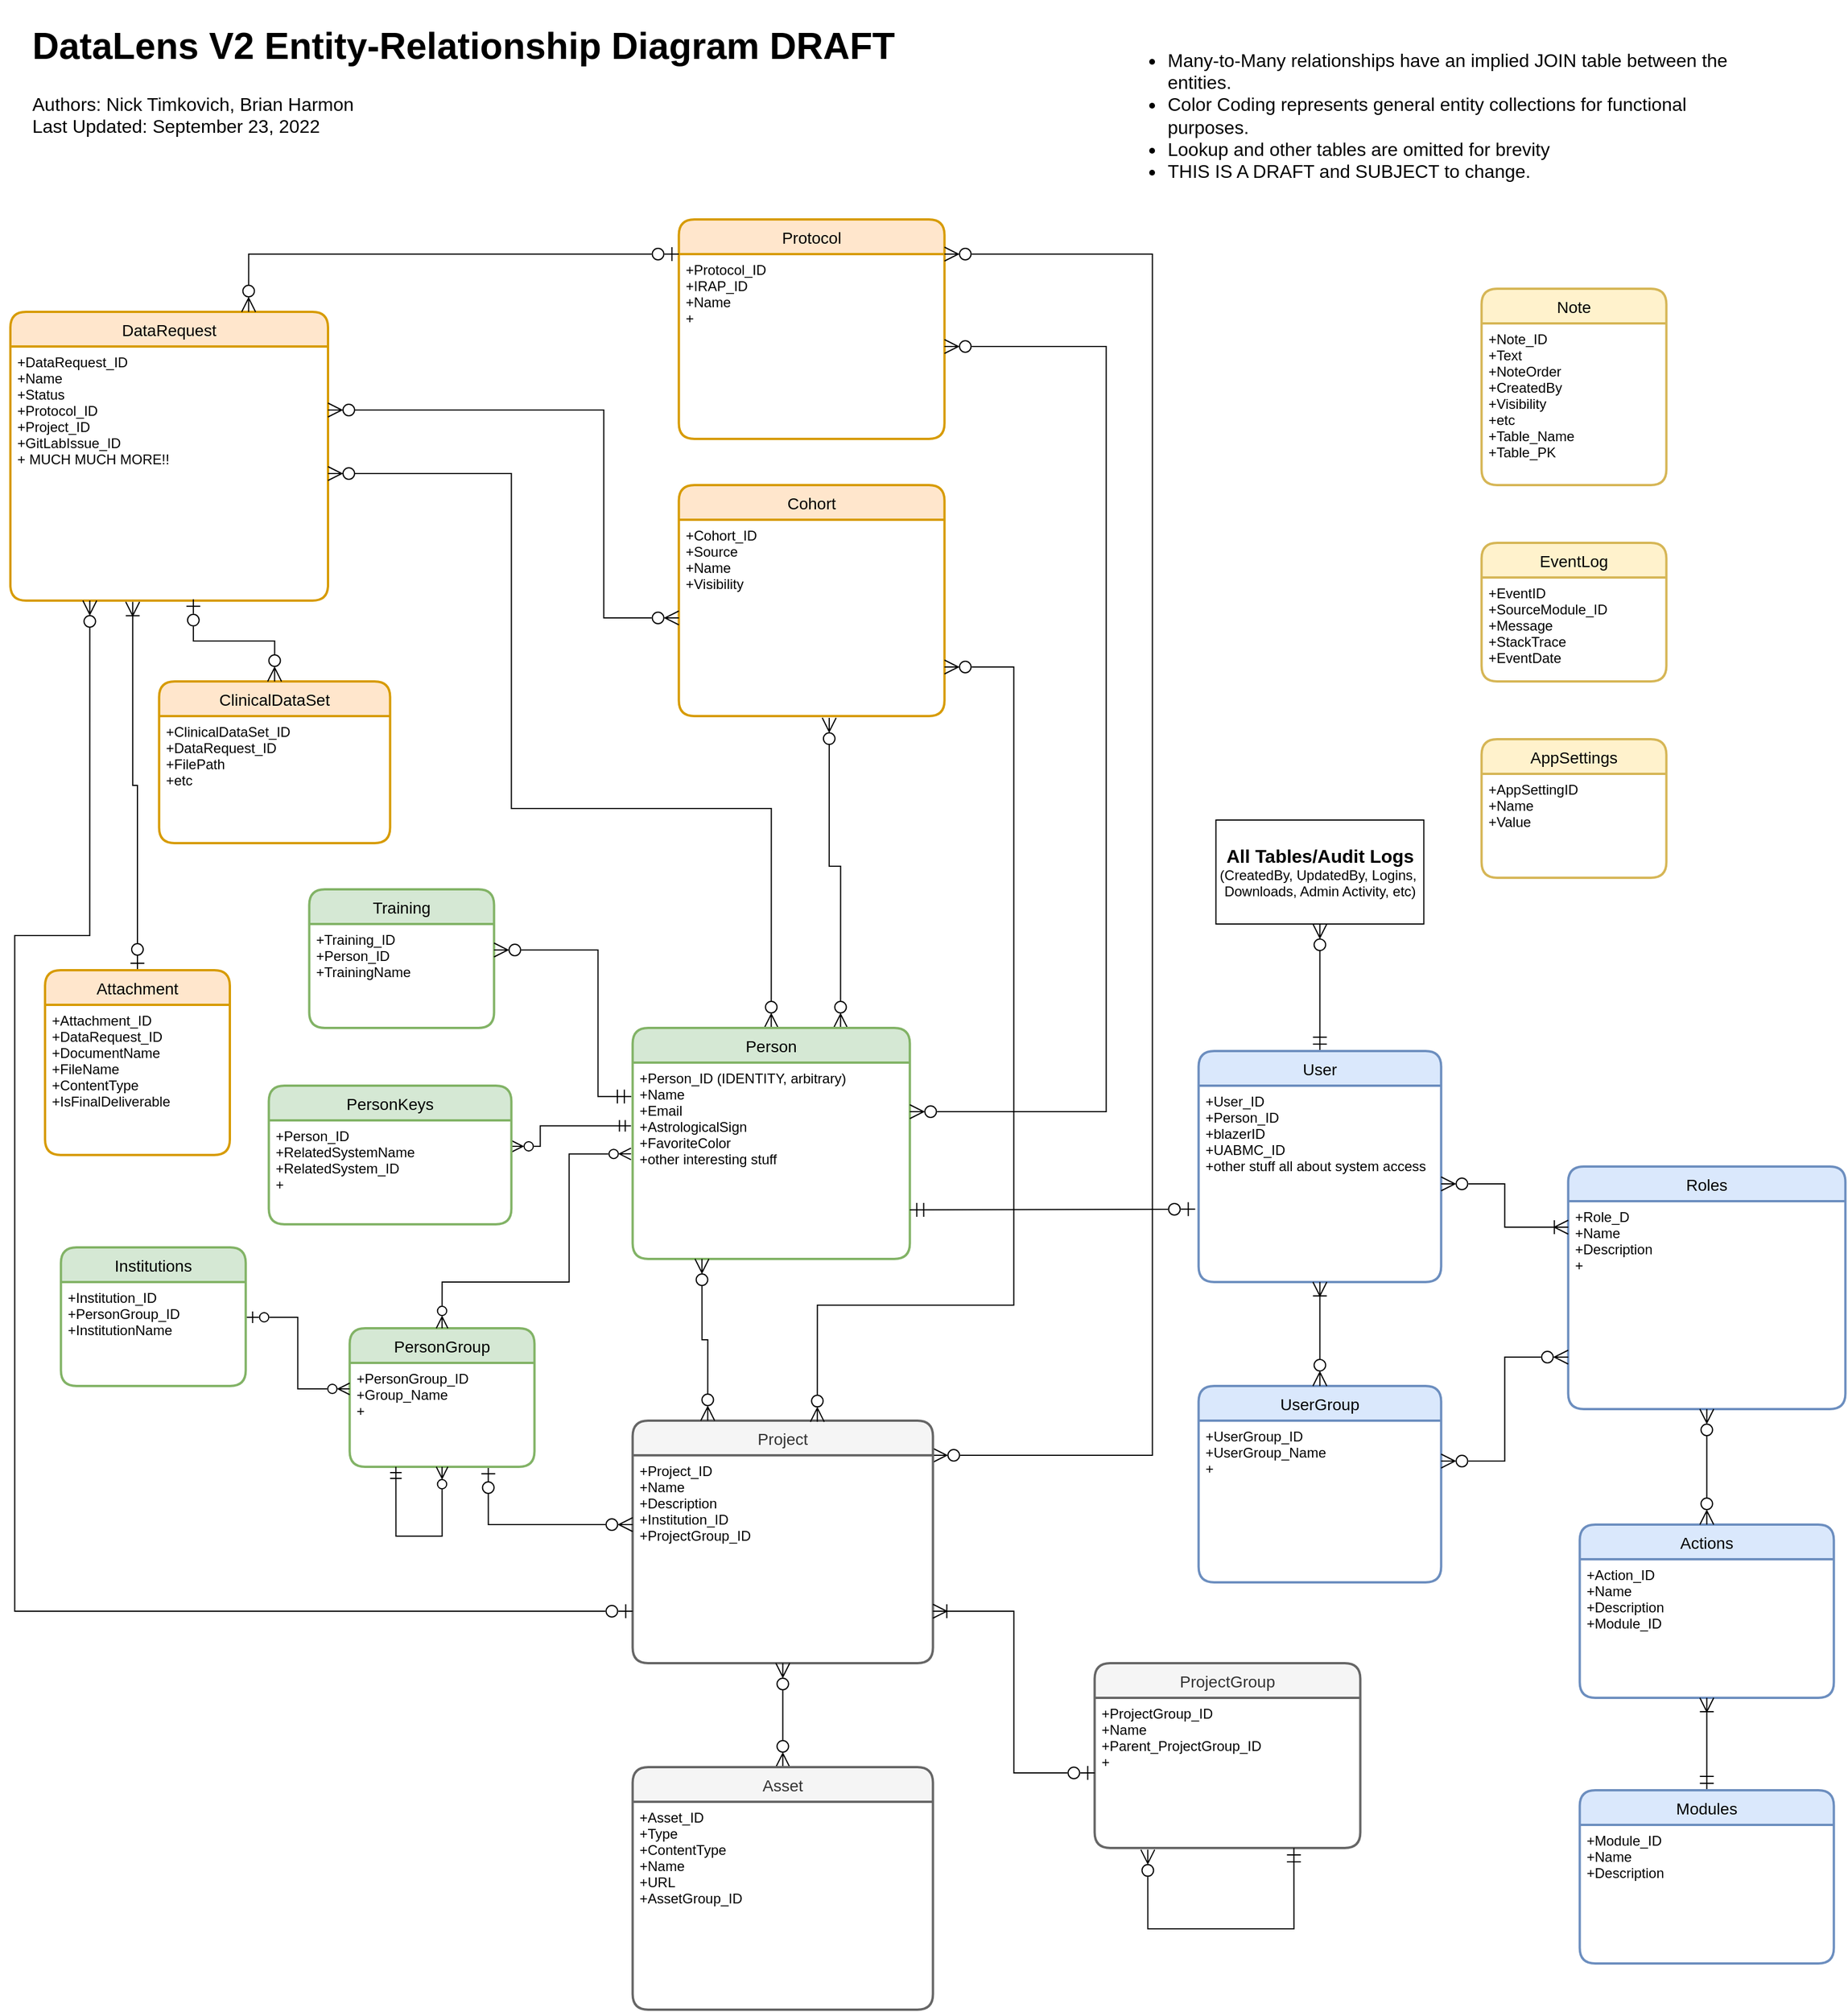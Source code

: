 <mxfile version="20.3.6" type="github" pages="4">
  <diagram name="Expanded with no Junction Tables" id="8U2ju1AjeIGWJlGFXqfS">
    <mxGraphModel dx="1517" dy="1019" grid="1" gridSize="10" guides="1" tooltips="1" connect="1" arrows="1" fold="1" page="1" pageScale="1" pageWidth="850" pageHeight="1100" math="0" shadow="0">
      <root>
        <mxCell id="6WNyit8LNiHGm0m6bphD-0" />
        <mxCell id="6WNyit8LNiHGm0m6bphD-1" parent="6WNyit8LNiHGm0m6bphD-0" />
        <mxCell id="6WNyit8LNiHGm0m6bphD-2" value="DataRequest" style="swimlane;childLayout=stackLayout;horizontal=1;startSize=30;horizontalStack=0;rounded=1;fontSize=14;fontStyle=0;strokeWidth=2;resizeParent=0;resizeLast=1;shadow=0;dashed=0;align=center;fillColor=#ffe6cc;strokeColor=#d79b00;" parent="6WNyit8LNiHGm0m6bphD-1" vertex="1">
          <mxGeometry x="60" y="290" width="275" height="250" as="geometry" />
        </mxCell>
        <mxCell id="6WNyit8LNiHGm0m6bphD-3" value="+DataRequest_ID&#xa;+Name&#xa;+Status&#xa;+Protocol_ID&#xa;+Project_ID&#xa;+GitLabIssue_ID&#xa;+ MUCH MUCH MORE!!" style="align=left;strokeColor=none;fillColor=none;spacingLeft=4;fontSize=12;verticalAlign=top;resizable=0;rotatable=0;part=1;" parent="6WNyit8LNiHGm0m6bphD-2" vertex="1">
          <mxGeometry y="30" width="275" height="220" as="geometry" />
        </mxCell>
        <mxCell id="6WNyit8LNiHGm0m6bphD-4" value="Protocol" style="swimlane;childLayout=stackLayout;horizontal=1;startSize=30;horizontalStack=0;rounded=1;fontSize=14;fontStyle=0;strokeWidth=2;resizeParent=0;resizeLast=1;shadow=0;dashed=0;align=center;fillColor=#ffe6cc;strokeColor=#d79b00;" parent="6WNyit8LNiHGm0m6bphD-1" vertex="1">
          <mxGeometry x="638.75" y="210" width="230" height="190" as="geometry" />
        </mxCell>
        <mxCell id="6WNyit8LNiHGm0m6bphD-5" value="+Protocol_ID&#xa;+IRAP_ID&#xa;+Name&#xa;+" style="align=left;strokeColor=none;fillColor=none;spacingLeft=4;fontSize=12;verticalAlign=top;resizable=0;rotatable=0;part=1;" parent="6WNyit8LNiHGm0m6bphD-4" vertex="1">
          <mxGeometry y="30" width="230" height="160" as="geometry" />
        </mxCell>
        <mxCell id="6WNyit8LNiHGm0m6bphD-6" value="Cohort" style="swimlane;childLayout=stackLayout;horizontal=1;startSize=30;horizontalStack=0;rounded=1;fontSize=14;fontStyle=0;strokeWidth=2;resizeParent=0;resizeLast=1;shadow=0;dashed=0;align=center;fillColor=#ffe6cc;strokeColor=#d79b00;" parent="6WNyit8LNiHGm0m6bphD-1" vertex="1">
          <mxGeometry x="638.75" y="440" width="230" height="200" as="geometry" />
        </mxCell>
        <mxCell id="6WNyit8LNiHGm0m6bphD-7" value="+Cohort_ID&#xa;+Source&#xa;+Name&#xa;+Visibility" style="align=left;strokeColor=none;fillColor=none;spacingLeft=4;fontSize=12;verticalAlign=top;resizable=0;rotatable=0;part=1;" parent="6WNyit8LNiHGm0m6bphD-6" vertex="1">
          <mxGeometry y="30" width="230" height="170" as="geometry" />
        </mxCell>
        <mxCell id="6WNyit8LNiHGm0m6bphD-8" style="edgeStyle=orthogonalEdgeStyle;rounded=0;orthogonalLoop=1;jettySize=auto;html=1;exitX=0.5;exitY=0;exitDx=0;exitDy=0;entryX=1;entryY=0.5;entryDx=0;entryDy=0;startArrow=ERzeroToMany;startFill=0;endArrow=ERzeroToMany;endFill=0;endSize=10;startSize=10;" parent="6WNyit8LNiHGm0m6bphD-1" source="6WNyit8LNiHGm0m6bphD-10" target="6WNyit8LNiHGm0m6bphD-3" edge="1">
          <mxGeometry relative="1" as="geometry">
            <mxPoint x="718.75" y="820" as="targetPoint" />
            <Array as="points">
              <mxPoint x="718.75" y="720" />
              <mxPoint x="493.75" y="720" />
              <mxPoint x="493.75" y="430" />
            </Array>
          </mxGeometry>
        </mxCell>
        <mxCell id="6WNyit8LNiHGm0m6bphD-9" style="edgeStyle=orthogonalEdgeStyle;rounded=0;orthogonalLoop=1;jettySize=auto;html=1;exitX=0.75;exitY=0;exitDx=0;exitDy=0;entryX=0.566;entryY=1.009;entryDx=0;entryDy=0;startArrow=ERzeroToMany;startFill=0;endArrow=ERzeroToMany;endFill=0;entryPerimeter=0;endSize=10;startSize=10;" parent="6WNyit8LNiHGm0m6bphD-1" source="6WNyit8LNiHGm0m6bphD-10" target="6WNyit8LNiHGm0m6bphD-7" edge="1">
          <mxGeometry relative="1" as="geometry">
            <mxPoint x="1068.75" y="580" as="targetPoint" />
            <Array as="points">
              <mxPoint x="778.75" y="770" />
              <mxPoint x="768.75" y="770" />
            </Array>
          </mxGeometry>
        </mxCell>
        <mxCell id="6WNyit8LNiHGm0m6bphD-10" value="Person" style="swimlane;childLayout=stackLayout;horizontal=1;startSize=30;horizontalStack=0;rounded=1;fontSize=14;fontStyle=0;strokeWidth=2;resizeParent=0;resizeLast=1;shadow=0;dashed=0;align=center;fillColor=#d5e8d4;strokeColor=#82b366;" parent="6WNyit8LNiHGm0m6bphD-1" vertex="1">
          <mxGeometry x="598.75" y="910" width="240" height="200" as="geometry" />
        </mxCell>
        <mxCell id="6WNyit8LNiHGm0m6bphD-11" value="+Person_ID (IDENTITY, arbitrary)&#xa;+Name&#xa;+Email&#xa;+AstrologicalSign&#xa;+FavoriteColor&#xa;+other interesting stuff" style="align=left;strokeColor=none;fillColor=none;spacingLeft=4;fontSize=12;verticalAlign=top;resizable=0;rotatable=0;part=1;" parent="6WNyit8LNiHGm0m6bphD-10" vertex="1">
          <mxGeometry y="30" width="240" height="170" as="geometry" />
        </mxCell>
        <mxCell id="6WNyit8LNiHGm0m6bphD-12" style="edgeStyle=orthogonalEdgeStyle;rounded=0;orthogonalLoop=1;jettySize=auto;html=1;exitX=0.5;exitY=0;exitDx=0;exitDy=0;startArrow=ERmandOne;startFill=0;endArrow=ERzeroToMany;endFill=0;entryX=0.5;entryY=1;entryDx=0;entryDy=0;endSize=10;startSize=10;" parent="6WNyit8LNiHGm0m6bphD-1" source="6WNyit8LNiHGm0m6bphD-13" target="6WNyit8LNiHGm0m6bphD-46" edge="1">
          <mxGeometry relative="1" as="geometry">
            <mxPoint x="848.75" y="1110" as="targetPoint" />
          </mxGeometry>
        </mxCell>
        <mxCell id="6WNyit8LNiHGm0m6bphD-13" value="User" style="swimlane;childLayout=stackLayout;horizontal=1;startSize=30;horizontalStack=0;rounded=1;fontSize=14;fontStyle=0;strokeWidth=2;resizeParent=0;resizeLast=1;shadow=0;dashed=0;align=center;fillColor=#dae8fc;strokeColor=#6c8ebf;" parent="6WNyit8LNiHGm0m6bphD-1" vertex="1">
          <mxGeometry x="1088.75" y="930" width="210" height="200" as="geometry" />
        </mxCell>
        <mxCell id="6WNyit8LNiHGm0m6bphD-14" value="+User_ID&#xa;+Person_ID&#xa;+blazerID&#xa;+UABMC_ID&#xa;+other stuff all about system access" style="align=left;strokeColor=none;fillColor=none;spacingLeft=4;fontSize=12;verticalAlign=top;resizable=0;rotatable=0;part=1;" parent="6WNyit8LNiHGm0m6bphD-13" vertex="1">
          <mxGeometry y="30" width="210" height="170" as="geometry" />
        </mxCell>
        <mxCell id="6WNyit8LNiHGm0m6bphD-15" style="edgeStyle=orthogonalEdgeStyle;rounded=0;orthogonalLoop=1;jettySize=auto;html=1;exitX=1;exitY=0;exitDx=0;exitDy=0;entryX=1;entryY=0;entryDx=0;entryDy=0;startArrow=ERzeroToMany;startFill=0;endArrow=ERzeroToMany;endFill=0;endSize=10;startSize=10;" parent="6WNyit8LNiHGm0m6bphD-1" source="6WNyit8LNiHGm0m6bphD-17" target="6WNyit8LNiHGm0m6bphD-5" edge="1">
          <mxGeometry relative="1" as="geometry">
            <Array as="points">
              <mxPoint x="1048.75" y="1280" />
              <mxPoint x="1048.75" y="240" />
            </Array>
            <mxPoint x="1308.75" y="310" as="targetPoint" />
          </mxGeometry>
        </mxCell>
        <mxCell id="6WNyit8LNiHGm0m6bphD-16" value="Project" style="swimlane;childLayout=stackLayout;horizontal=1;startSize=30;horizontalStack=0;rounded=1;fontSize=14;fontStyle=0;strokeWidth=2;resizeParent=0;resizeLast=1;shadow=0;dashed=0;align=center;fillColor=#f5f5f5;strokeColor=#666666;fontColor=#333333;" parent="6WNyit8LNiHGm0m6bphD-1" vertex="1">
          <mxGeometry x="598.75" y="1250" width="260" height="210" as="geometry" />
        </mxCell>
        <mxCell id="6WNyit8LNiHGm0m6bphD-17" value="+Project_ID&#xa;+Name&#xa;+Description&#xa;+Institution_ID&#xa;+ProjectGroup_ID" style="align=left;strokeColor=none;fillColor=none;spacingLeft=4;fontSize=12;verticalAlign=top;resizable=0;rotatable=0;part=1;" parent="6WNyit8LNiHGm0m6bphD-16" vertex="1">
          <mxGeometry y="30" width="260" height="180" as="geometry" />
        </mxCell>
        <mxCell id="6WNyit8LNiHGm0m6bphD-18" style="edgeStyle=orthogonalEdgeStyle;rounded=0;orthogonalLoop=1;jettySize=auto;html=1;exitX=0;exitY=0;exitDx=0;exitDy=0;entryX=0.75;entryY=0;entryDx=0;entryDy=0;startArrow=ERzeroToOne;startFill=0;endArrow=ERzeroToMany;endFill=0;strokeWidth=1;endSize=10;startSize=10;" parent="6WNyit8LNiHGm0m6bphD-1" source="6WNyit8LNiHGm0m6bphD-5" target="6WNyit8LNiHGm0m6bphD-2" edge="1">
          <mxGeometry relative="1" as="geometry">
            <Array as="points">
              <mxPoint x="266.75" y="240" />
            </Array>
          </mxGeometry>
        </mxCell>
        <mxCell id="6WNyit8LNiHGm0m6bphD-19" style="edgeStyle=orthogonalEdgeStyle;rounded=0;orthogonalLoop=1;jettySize=auto;html=1;startArrow=ERzeroToMany;startFill=0;endArrow=ERzeroToOne;endFill=0;entryX=0;entryY=0.75;entryDx=0;entryDy=0;exitX=0.25;exitY=1;exitDx=0;exitDy=0;endSize=10;startSize=10;" parent="6WNyit8LNiHGm0m6bphD-1" source="6WNyit8LNiHGm0m6bphD-3" target="6WNyit8LNiHGm0m6bphD-17" edge="1">
          <mxGeometry relative="1" as="geometry">
            <Array as="points">
              <mxPoint x="128.75" y="830" />
              <mxPoint x="63.75" y="830" />
              <mxPoint x="63.75" y="1415" />
            </Array>
            <mxPoint x="278.75" y="760" as="sourcePoint" />
            <mxPoint x="698.75" y="1550" as="targetPoint" />
          </mxGeometry>
        </mxCell>
        <mxCell id="6WNyit8LNiHGm0m6bphD-20" style="edgeStyle=orthogonalEdgeStyle;rounded=0;orthogonalLoop=1;jettySize=auto;html=1;exitX=1;exitY=0.75;exitDx=0;exitDy=0;startArrow=ERmandOne;startFill=0;endArrow=ERzeroToOne;endFill=0;entryX=-0.014;entryY=0.629;entryDx=0;entryDy=0;entryPerimeter=0;endSize=10;startSize=10;" parent="6WNyit8LNiHGm0m6bphD-1" source="6WNyit8LNiHGm0m6bphD-11" target="6WNyit8LNiHGm0m6bphD-14" edge="1">
          <mxGeometry relative="1" as="geometry">
            <mxPoint x="978.75" y="1110" as="targetPoint" />
            <Array as="points">
              <mxPoint x="1085.75" y="1068" />
            </Array>
          </mxGeometry>
        </mxCell>
        <mxCell id="6WNyit8LNiHGm0m6bphD-24" style="edgeStyle=orthogonalEdgeStyle;rounded=0;orthogonalLoop=1;jettySize=auto;html=1;exitX=0.5;exitY=0;exitDx=0;exitDy=0;startArrow=ERzeroToMany;startFill=0;endArrow=ERzeroToMany;endFill=0;entryX=0.5;entryY=1;entryDx=0;entryDy=0;endSize=10;startSize=10;" parent="6WNyit8LNiHGm0m6bphD-1" source="6WNyit8LNiHGm0m6bphD-25" target="6WNyit8LNiHGm0m6bphD-17" edge="1">
          <mxGeometry relative="1" as="geometry">
            <mxPoint x="898.75" y="1940" as="targetPoint" />
          </mxGeometry>
        </mxCell>
        <mxCell id="6WNyit8LNiHGm0m6bphD-25" value="Asset" style="swimlane;childLayout=stackLayout;horizontal=1;startSize=30;horizontalStack=0;rounded=1;fontSize=14;fontStyle=0;strokeWidth=2;resizeParent=0;resizeLast=1;shadow=0;dashed=0;align=center;fillColor=#f5f5f5;strokeColor=#666666;fontColor=#333333;" parent="6WNyit8LNiHGm0m6bphD-1" vertex="1">
          <mxGeometry x="598.75" y="1550" width="260" height="210" as="geometry" />
        </mxCell>
        <mxCell id="6WNyit8LNiHGm0m6bphD-26" value="+Asset_ID&#xa;+Type&#xa;+ContentType&#xa;+Name&#xa;+URL&#xa;+AssetGroup_ID" style="align=left;strokeColor=none;fillColor=none;spacingLeft=4;fontSize=12;verticalAlign=top;resizable=0;rotatable=0;part=1;" parent="6WNyit8LNiHGm0m6bphD-25" vertex="1">
          <mxGeometry y="30" width="260" height="180" as="geometry" />
        </mxCell>
        <mxCell id="6WNyit8LNiHGm0m6bphD-32" style="edgeStyle=orthogonalEdgeStyle;rounded=0;orthogonalLoop=1;jettySize=auto;html=1;exitX=1;exitY=0.25;exitDx=0;exitDy=0;entryX=1;entryY=0.5;entryDx=0;entryDy=0;startArrow=ERzeroToMany;startFill=0;endArrow=ERzeroToMany;endFill=0;endSize=10;startSize=10;" parent="6WNyit8LNiHGm0m6bphD-1" source="6WNyit8LNiHGm0m6bphD-11" target="6WNyit8LNiHGm0m6bphD-5" edge="1">
          <mxGeometry relative="1" as="geometry">
            <Array as="points">
              <mxPoint x="1008.75" y="983" />
              <mxPoint x="1008.75" y="320" />
            </Array>
            <mxPoint x="1158.75" y="62.5" as="targetPoint" />
          </mxGeometry>
        </mxCell>
        <mxCell id="6WNyit8LNiHGm0m6bphD-34" value="ProjectGroup" style="swimlane;childLayout=stackLayout;horizontal=1;startSize=30;horizontalStack=0;rounded=1;fontSize=14;fontStyle=0;strokeWidth=2;resizeParent=0;resizeLast=1;shadow=0;dashed=0;align=center;fillColor=#f5f5f5;strokeColor=#666666;fontColor=#333333;" parent="6WNyit8LNiHGm0m6bphD-1" vertex="1">
          <mxGeometry x="998.75" y="1460" width="230" height="160" as="geometry" />
        </mxCell>
        <mxCell id="6WNyit8LNiHGm0m6bphD-35" value="+ProjectGroup_ID&#xa;+Name&#xa;+Parent_ProjectGroup_ID&#xa;+" style="align=left;strokeColor=none;fillColor=none;spacingLeft=4;fontSize=12;verticalAlign=top;resizable=0;rotatable=0;part=1;" parent="6WNyit8LNiHGm0m6bphD-34" vertex="1">
          <mxGeometry y="30" width="230" height="130" as="geometry" />
        </mxCell>
        <mxCell id="6WNyit8LNiHGm0m6bphD-36" style="edgeStyle=orthogonalEdgeStyle;rounded=0;orthogonalLoop=1;jettySize=auto;html=1;exitX=0.75;exitY=1;exitDx=0;exitDy=0;entryX=0.2;entryY=1.011;entryDx=0;entryDy=0;entryPerimeter=0;startArrow=ERmandOne;startFill=0;endArrow=ERzeroToMany;endFill=0;endSize=10;startSize=10;" parent="6WNyit8LNiHGm0m6bphD-34" source="6WNyit8LNiHGm0m6bphD-35" target="6WNyit8LNiHGm0m6bphD-35" edge="1">
          <mxGeometry relative="1" as="geometry">
            <Array as="points">
              <mxPoint x="173" y="230" />
              <mxPoint x="46" y="230" />
            </Array>
          </mxGeometry>
        </mxCell>
        <mxCell id="6WNyit8LNiHGm0m6bphD-37" style="edgeStyle=orthogonalEdgeStyle;rounded=0;orthogonalLoop=1;jettySize=auto;html=1;entryX=1;entryY=0.75;entryDx=0;entryDy=0;startArrow=ERzeroToOne;startFill=0;endArrow=ERoneToMany;endFill=0;endSize=10;startSize=10;" parent="6WNyit8LNiHGm0m6bphD-1" source="6WNyit8LNiHGm0m6bphD-35" target="6WNyit8LNiHGm0m6bphD-17" edge="1">
          <mxGeometry relative="1" as="geometry">
            <mxPoint x="1178.75" y="1700" as="sourcePoint" />
            <Array as="points" />
          </mxGeometry>
        </mxCell>
        <mxCell id="6WNyit8LNiHGm0m6bphD-38" style="edgeStyle=orthogonalEdgeStyle;rounded=0;orthogonalLoop=1;jettySize=auto;html=1;exitX=0;exitY=0.5;exitDx=0;exitDy=0;entryX=1;entryY=0.25;entryDx=0;entryDy=0;startArrow=ERzeroToMany;startFill=0;endArrow=ERzeroToMany;endFill=0;endSize=10;startSize=10;" parent="6WNyit8LNiHGm0m6bphD-1" source="6WNyit8LNiHGm0m6bphD-7" target="6WNyit8LNiHGm0m6bphD-3" edge="1">
          <mxGeometry relative="1" as="geometry">
            <Array as="points">
              <mxPoint x="573.75" y="555" />
              <mxPoint x="573.75" y="375" />
            </Array>
            <mxPoint x="378.75" y="516.02" as="sourcePoint" />
          </mxGeometry>
        </mxCell>
        <mxCell id="6WNyit8LNiHGm0m6bphD-44" style="edgeStyle=orthogonalEdgeStyle;rounded=0;orthogonalLoop=1;jettySize=auto;html=1;entryX=0.25;entryY=1;entryDx=0;entryDy=0;startArrow=ERzeroToMany;startFill=0;endArrow=ERzeroToMany;endFill=0;exitX=0.25;exitY=0;exitDx=0;exitDy=0;endSize=10;startSize=10;" parent="6WNyit8LNiHGm0m6bphD-1" source="6WNyit8LNiHGm0m6bphD-16" target="6WNyit8LNiHGm0m6bphD-11" edge="1">
          <mxGeometry relative="1" as="geometry">
            <mxPoint x="778.75" y="1560" as="sourcePoint" />
            <Array as="points">
              <mxPoint x="663.75" y="1180" />
              <mxPoint x="658.75" y="1180" />
            </Array>
          </mxGeometry>
        </mxCell>
        <mxCell id="6WNyit8LNiHGm0m6bphD-46" value="&lt;font style=&quot;font-size: 16px;&quot;&gt;&lt;b&gt;All Tables/Audit Logs&lt;/b&gt;&lt;/font&gt;&lt;br&gt;(CreatedBy, UpdatedBy, Logins,&amp;nbsp;&lt;br&gt;Downloads, Admin Activity, etc)" style="whiteSpace=wrap;html=1;align=center;" parent="6WNyit8LNiHGm0m6bphD-1" vertex="1">
          <mxGeometry x="1103.75" y="730" width="180" height="90" as="geometry" />
        </mxCell>
        <mxCell id="6WNyit8LNiHGm0m6bphD-53" style="edgeStyle=orthogonalEdgeStyle;rounded=0;orthogonalLoop=1;jettySize=auto;html=1;exitX=0.75;exitY=1;exitDx=0;exitDy=0;startArrow=ERzeroToOne;startFill=0;endArrow=ERzeroToMany;endFill=0;endSize=10;startSize=10;" parent="6WNyit8LNiHGm0m6bphD-1" source="6WNyit8LNiHGm0m6bphD-55" edge="1">
          <mxGeometry relative="1" as="geometry">
            <Array as="points">
              <mxPoint x="473.75" y="1340" />
            </Array>
            <mxPoint x="598.75" y="1340" as="targetPoint" />
          </mxGeometry>
        </mxCell>
        <mxCell id="6WNyit8LNiHGm0m6bphD-54" value="PersonGroup" style="swimlane;childLayout=stackLayout;horizontal=1;startSize=30;horizontalStack=0;rounded=1;fontSize=14;fontStyle=0;strokeWidth=2;resizeParent=0;resizeLast=1;shadow=0;dashed=0;align=center;fillColor=#d5e8d4;strokeColor=#82b366;" parent="6WNyit8LNiHGm0m6bphD-1" vertex="1">
          <mxGeometry x="353.75" y="1170" width="160" height="120" as="geometry" />
        </mxCell>
        <mxCell id="6WNyit8LNiHGm0m6bphD-55" value="+PersonGroup_ID&#xa;+Group_Name&#xa;+" style="align=left;strokeColor=none;fillColor=none;spacingLeft=4;fontSize=12;verticalAlign=top;resizable=0;rotatable=0;part=1;" parent="6WNyit8LNiHGm0m6bphD-54" vertex="1">
          <mxGeometry y="30" width="160" height="90" as="geometry" />
        </mxCell>
        <mxCell id="_QqhRSo4SAw-zWMHxrnN-0" style="edgeStyle=orthogonalEdgeStyle;rounded=0;orthogonalLoop=1;jettySize=auto;html=1;exitX=0.5;exitY=1;exitDx=0;exitDy=0;entryX=0.25;entryY=1;entryDx=0;entryDy=0;strokeWidth=1;fontSize=16;startArrow=ERzeroToMany;startFill=0;endArrow=ERmandOne;endFill=0;startSize=8;endSize=8;" parent="6WNyit8LNiHGm0m6bphD-54" source="6WNyit8LNiHGm0m6bphD-55" target="6WNyit8LNiHGm0m6bphD-55" edge="1">
          <mxGeometry relative="1" as="geometry">
            <Array as="points">
              <mxPoint x="80" y="180" />
              <mxPoint x="40" y="180" />
            </Array>
          </mxGeometry>
        </mxCell>
        <mxCell id="6WNyit8LNiHGm0m6bphD-58" style="edgeStyle=orthogonalEdgeStyle;rounded=0;orthogonalLoop=1;jettySize=auto;html=1;entryX=0.5;entryY=0;entryDx=0;entryDy=0;startArrow=ERzeroToMany;startFill=0;endArrow=ERzeroToMany;endFill=0;exitX=-0.006;exitY=0.465;exitDx=0;exitDy=0;exitPerimeter=0;endSize=8;startSize=8;" parent="6WNyit8LNiHGm0m6bphD-1" source="6WNyit8LNiHGm0m6bphD-11" target="6WNyit8LNiHGm0m6bphD-54" edge="1">
          <mxGeometry relative="1" as="geometry">
            <Array as="points">
              <mxPoint x="543.75" y="1019" />
              <mxPoint x="543.75" y="1130" />
              <mxPoint x="433.75" y="1130" />
            </Array>
            <mxPoint x="578.75" y="1050" as="sourcePoint" />
            <mxPoint x="478.75" y="1020" as="targetPoint" />
          </mxGeometry>
        </mxCell>
        <mxCell id="6WNyit8LNiHGm0m6bphD-64" style="edgeStyle=orthogonalEdgeStyle;rounded=0;orthogonalLoop=1;jettySize=auto;html=1;entryX=1;entryY=0.75;entryDx=0;entryDy=0;startArrow=ERzeroToMany;startFill=0;endArrow=ERzeroToMany;endFill=0;exitX=0.615;exitY=0.005;exitDx=0;exitDy=0;exitPerimeter=0;endSize=10;startSize=10;" parent="6WNyit8LNiHGm0m6bphD-1" source="6WNyit8LNiHGm0m6bphD-16" target="6WNyit8LNiHGm0m6bphD-7" edge="1">
          <mxGeometry relative="1" as="geometry">
            <Array as="points">
              <mxPoint x="758.75" y="1150" />
              <mxPoint x="928.75" y="1150" />
              <mxPoint x="928.75" y="598" />
            </Array>
            <mxPoint x="888.75" y="1560" as="sourcePoint" />
            <mxPoint x="1028.75" y="752.5" as="targetPoint" />
          </mxGeometry>
        </mxCell>
        <mxCell id="6WNyit8LNiHGm0m6bphD-66" value="ClinicalDataSet" style="swimlane;childLayout=stackLayout;horizontal=1;startSize=30;horizontalStack=0;rounded=1;fontSize=14;fontStyle=0;strokeWidth=2;resizeParent=0;resizeLast=1;shadow=0;dashed=0;align=center;fillColor=#ffe6cc;strokeColor=#d79b00;" parent="6WNyit8LNiHGm0m6bphD-1" vertex="1">
          <mxGeometry x="188.75" y="610" width="200" height="140" as="geometry" />
        </mxCell>
        <mxCell id="6WNyit8LNiHGm0m6bphD-67" value="+ClinicalDataSet_ID&#xa;+DataRequest_ID&#xa;+FilePath&#xa;+etc" style="align=left;strokeColor=none;fillColor=none;spacingLeft=4;fontSize=12;verticalAlign=top;resizable=0;rotatable=0;part=1;" parent="6WNyit8LNiHGm0m6bphD-66" vertex="1">
          <mxGeometry y="30" width="200" height="110" as="geometry" />
        </mxCell>
        <mxCell id="6WNyit8LNiHGm0m6bphD-68" style="edgeStyle=orthogonalEdgeStyle;rounded=0;orthogonalLoop=1;jettySize=auto;html=1;entryX=0.5;entryY=0;entryDx=0;entryDy=0;startArrow=ERzeroToOne;startFill=0;endArrow=ERzeroToMany;endFill=0;endSize=10;startSize=10;exitX=0.576;exitY=0.995;exitDx=0;exitDy=0;exitPerimeter=0;" parent="6WNyit8LNiHGm0m6bphD-1" source="6WNyit8LNiHGm0m6bphD-3" target="6WNyit8LNiHGm0m6bphD-66" edge="1">
          <mxGeometry relative="1" as="geometry" />
        </mxCell>
        <mxCell id="6WNyit8LNiHGm0m6bphD-69" value="Note" style="swimlane;childLayout=stackLayout;horizontal=1;startSize=30;horizontalStack=0;rounded=1;fontSize=14;fontStyle=0;strokeWidth=2;resizeParent=0;resizeLast=1;shadow=0;dashed=0;align=center;fillColor=#fff2cc;strokeColor=#d6b656;" parent="6WNyit8LNiHGm0m6bphD-1" vertex="1">
          <mxGeometry x="1333.75" y="270" width="160" height="170" as="geometry" />
        </mxCell>
        <mxCell id="6WNyit8LNiHGm0m6bphD-70" value="+Note_ID&#xa;+Text&#xa;+NoteOrder&#xa;+CreatedBy&#xa;+Visibility&#xa;+etc&#xa;+Table_Name&#xa;+Table_PK" style="align=left;strokeColor=none;fillColor=none;spacingLeft=4;fontSize=12;verticalAlign=top;resizable=0;rotatable=0;part=1;" parent="6WNyit8LNiHGm0m6bphD-69" vertex="1">
          <mxGeometry y="30" width="160" height="140" as="geometry" />
        </mxCell>
        <mxCell id="6WNyit8LNiHGm0m6bphD-71" value="EventLog" style="swimlane;childLayout=stackLayout;horizontal=1;startSize=30;horizontalStack=0;rounded=1;fontSize=14;fontStyle=0;strokeWidth=2;resizeParent=0;resizeLast=1;shadow=0;dashed=0;align=center;fillColor=#fff2cc;strokeColor=#d6b656;" parent="6WNyit8LNiHGm0m6bphD-1" vertex="1">
          <mxGeometry x="1333.75" y="490" width="160" height="120" as="geometry" />
        </mxCell>
        <mxCell id="6WNyit8LNiHGm0m6bphD-72" value="+EventID&#xa;+SourceModule_ID&#xa;+Message&#xa;+StackTrace&#xa;+EventDate" style="align=left;strokeColor=none;fillColor=none;spacingLeft=4;fontSize=12;verticalAlign=top;resizable=0;rotatable=0;part=1;" parent="6WNyit8LNiHGm0m6bphD-71" vertex="1">
          <mxGeometry y="30" width="160" height="90" as="geometry" />
        </mxCell>
        <mxCell id="6WNyit8LNiHGm0m6bphD-73" value="AppSettings" style="swimlane;childLayout=stackLayout;horizontal=1;startSize=30;horizontalStack=0;rounded=1;fontSize=14;fontStyle=0;strokeWidth=2;resizeParent=0;resizeLast=1;shadow=0;dashed=0;align=center;fillColor=#fff2cc;strokeColor=#d6b656;" parent="6WNyit8LNiHGm0m6bphD-1" vertex="1">
          <mxGeometry x="1333.75" y="660" width="160" height="120" as="geometry" />
        </mxCell>
        <mxCell id="6WNyit8LNiHGm0m6bphD-74" value="+AppSettingID&#xa;+Name&#xa;+Value" style="align=left;strokeColor=none;fillColor=none;spacingLeft=4;fontSize=12;verticalAlign=top;resizable=0;rotatable=0;part=1;" parent="6WNyit8LNiHGm0m6bphD-73" vertex="1">
          <mxGeometry y="30" width="160" height="90" as="geometry" />
        </mxCell>
        <mxCell id="6WNyit8LNiHGm0m6bphD-77" value="UserGroup" style="swimlane;childLayout=stackLayout;horizontal=1;startSize=30;horizontalStack=0;rounded=1;fontSize=14;fontStyle=0;strokeWidth=2;resizeParent=0;resizeLast=1;shadow=0;dashed=0;align=center;fillColor=#dae8fc;strokeColor=#6c8ebf;" parent="6WNyit8LNiHGm0m6bphD-1" vertex="1">
          <mxGeometry x="1088.75" y="1220" width="210" height="170" as="geometry" />
        </mxCell>
        <mxCell id="6WNyit8LNiHGm0m6bphD-78" value="+UserGroup_ID&#xa;+UserGroup_Name&#xa;+" style="align=left;strokeColor=none;fillColor=none;spacingLeft=4;fontSize=12;verticalAlign=top;resizable=0;rotatable=0;part=1;" parent="6WNyit8LNiHGm0m6bphD-77" vertex="1">
          <mxGeometry y="30" width="210" height="140" as="geometry" />
        </mxCell>
        <mxCell id="6WNyit8LNiHGm0m6bphD-79" value="Institutions" style="swimlane;childLayout=stackLayout;horizontal=1;startSize=30;horizontalStack=0;rounded=1;fontSize=14;fontStyle=0;strokeWidth=2;resizeParent=0;resizeLast=1;shadow=0;dashed=0;align=center;fillColor=#d5e8d4;strokeColor=#82b366;" parent="6WNyit8LNiHGm0m6bphD-1" vertex="1">
          <mxGeometry x="103.75" y="1100" width="160" height="120" as="geometry" />
        </mxCell>
        <mxCell id="6WNyit8LNiHGm0m6bphD-80" value="+Institution_ID&#xa;+PersonGroup_ID&#xa;+InstitutionName" style="align=left;strokeColor=none;fillColor=none;spacingLeft=4;fontSize=12;verticalAlign=top;resizable=0;rotatable=0;part=1;" parent="6WNyit8LNiHGm0m6bphD-79" vertex="1">
          <mxGeometry y="30" width="160" height="90" as="geometry" />
        </mxCell>
        <mxCell id="6WNyit8LNiHGm0m6bphD-81" style="edgeStyle=orthogonalEdgeStyle;rounded=0;orthogonalLoop=1;jettySize=auto;html=1;exitX=0;exitY=0.25;exitDx=0;exitDy=0;entryX=1.006;entryY=0.339;entryDx=0;entryDy=0;entryPerimeter=0;endArrow=ERzeroToOne;endFill=0;startArrow=ERzeroToMany;startFill=0;endSize=8;startSize=8;" parent="6WNyit8LNiHGm0m6bphD-1" source="6WNyit8LNiHGm0m6bphD-55" target="6WNyit8LNiHGm0m6bphD-80" edge="1">
          <mxGeometry relative="1" as="geometry" />
        </mxCell>
        <mxCell id="kNtxa8KgRnWtaM6EZl-c-0" value="Training" style="swimlane;childLayout=stackLayout;horizontal=1;startSize=30;horizontalStack=0;rounded=1;fontSize=14;fontStyle=0;strokeWidth=2;resizeParent=0;resizeLast=1;shadow=0;dashed=0;align=center;fillColor=#d5e8d4;strokeColor=#82b366;" parent="6WNyit8LNiHGm0m6bphD-1" vertex="1">
          <mxGeometry x="318.75" y="790" width="160" height="120" as="geometry" />
        </mxCell>
        <mxCell id="kNtxa8KgRnWtaM6EZl-c-1" value="+Training_ID&#xa;+Person_ID&#xa;+TrainingName" style="align=left;strokeColor=none;fillColor=none;spacingLeft=4;fontSize=12;verticalAlign=top;resizable=0;rotatable=0;part=1;" parent="kNtxa8KgRnWtaM6EZl-c-0" vertex="1">
          <mxGeometry y="30" width="160" height="90" as="geometry" />
        </mxCell>
        <mxCell id="kNtxa8KgRnWtaM6EZl-c-2" style="edgeStyle=orthogonalEdgeStyle;rounded=0;orthogonalLoop=1;jettySize=auto;html=1;exitX=1;exitY=0.25;exitDx=0;exitDy=0;entryX=-0.005;entryY=0.173;entryDx=0;entryDy=0;entryPerimeter=0;startArrow=ERzeroToMany;startFill=0;endArrow=ERmandOne;endFill=0;endSize=10;startSize=10;" parent="6WNyit8LNiHGm0m6bphD-1" source="kNtxa8KgRnWtaM6EZl-c-1" target="6WNyit8LNiHGm0m6bphD-11" edge="1">
          <mxGeometry relative="1" as="geometry">
            <Array as="points">
              <mxPoint x="568.75" y="842" />
              <mxPoint x="568.75" y="969" />
            </Array>
          </mxGeometry>
        </mxCell>
        <mxCell id="kNtxa8KgRnWtaM6EZl-c-5" style="edgeStyle=orthogonalEdgeStyle;rounded=0;orthogonalLoop=1;jettySize=auto;html=1;entryX=-0.006;entryY=0.322;entryDx=0;entryDy=0;entryPerimeter=0;startArrow=ERzeroToMany;startFill=0;endArrow=ERmandOne;endFill=0;exitX=1;exitY=0.25;exitDx=0;exitDy=0;endSize=8;startSize=8;" parent="6WNyit8LNiHGm0m6bphD-1" source="kNtxa8KgRnWtaM6EZl-c-4" target="6WNyit8LNiHGm0m6bphD-11" edge="1">
          <mxGeometry relative="1" as="geometry">
            <mxPoint x="523.75" y="1040" as="sourcePoint" />
            <Array as="points">
              <mxPoint x="518.75" y="1013" />
              <mxPoint x="518.75" y="995" />
            </Array>
          </mxGeometry>
        </mxCell>
        <mxCell id="kNtxa8KgRnWtaM6EZl-c-3" value="PersonKeys" style="swimlane;childLayout=stackLayout;horizontal=1;startSize=30;horizontalStack=0;rounded=1;fontSize=14;fontStyle=0;strokeWidth=2;resizeParent=0;resizeLast=1;shadow=0;dashed=0;align=center;fillColor=#d5e8d4;strokeColor=#82b366;" parent="6WNyit8LNiHGm0m6bphD-1" vertex="1">
          <mxGeometry x="283.75" y="960" width="210" height="120" as="geometry" />
        </mxCell>
        <mxCell id="kNtxa8KgRnWtaM6EZl-c-4" value="+Person_ID&#xa;+RelatedSystemName&#xa;+RelatedSystem_ID&#xa;+" style="align=left;strokeColor=none;fillColor=none;spacingLeft=4;fontSize=12;verticalAlign=top;resizable=0;rotatable=0;part=1;" parent="kNtxa8KgRnWtaM6EZl-c-3" vertex="1">
          <mxGeometry y="30" width="210" height="90" as="geometry" />
        </mxCell>
        <mxCell id="kNtxa8KgRnWtaM6EZl-c-6" value="Roles" style="swimlane;childLayout=stackLayout;horizontal=1;startSize=30;horizontalStack=0;rounded=1;fontSize=14;fontStyle=0;strokeWidth=2;resizeParent=0;resizeLast=1;shadow=0;dashed=0;align=center;fillColor=#dae8fc;strokeColor=#6c8ebf;" parent="6WNyit8LNiHGm0m6bphD-1" vertex="1">
          <mxGeometry x="1408.75" y="1030" width="240" height="210" as="geometry" />
        </mxCell>
        <mxCell id="kNtxa8KgRnWtaM6EZl-c-7" value="+Role_D&#xa;+Name&#xa;+Description&#xa;+" style="align=left;strokeColor=none;fillColor=none;spacingLeft=4;fontSize=12;verticalAlign=top;resizable=0;rotatable=0;part=1;" parent="kNtxa8KgRnWtaM6EZl-c-6" vertex="1">
          <mxGeometry y="30" width="240" height="180" as="geometry" />
        </mxCell>
        <mxCell id="kNtxa8KgRnWtaM6EZl-c-8" style="edgeStyle=orthogonalEdgeStyle;rounded=0;orthogonalLoop=1;jettySize=auto;html=1;exitX=1;exitY=0.5;exitDx=0;exitDy=0;entryX=0;entryY=0.25;entryDx=0;entryDy=0;startArrow=ERzeroToMany;startFill=0;endArrow=ERoneToMany;endFill=0;endSize=10;startSize=10;" parent="6WNyit8LNiHGm0m6bphD-1" source="6WNyit8LNiHGm0m6bphD-14" target="kNtxa8KgRnWtaM6EZl-c-6" edge="1">
          <mxGeometry relative="1" as="geometry" />
        </mxCell>
        <mxCell id="kNtxa8KgRnWtaM6EZl-c-9" style="edgeStyle=orthogonalEdgeStyle;rounded=0;orthogonalLoop=1;jettySize=auto;html=1;exitX=1;exitY=0.25;exitDx=0;exitDy=0;entryX=0;entryY=0.75;entryDx=0;entryDy=0;startArrow=ERzeroToMany;startFill=0;endArrow=ERzeroToMany;endFill=0;endSize=10;startSize=10;" parent="6WNyit8LNiHGm0m6bphD-1" source="6WNyit8LNiHGm0m6bphD-78" target="kNtxa8KgRnWtaM6EZl-c-7" edge="1">
          <mxGeometry relative="1" as="geometry" />
        </mxCell>
        <mxCell id="kNtxa8KgRnWtaM6EZl-c-10" style="edgeStyle=orthogonalEdgeStyle;rounded=0;orthogonalLoop=1;jettySize=auto;html=1;exitX=0.5;exitY=1;exitDx=0;exitDy=0;entryX=0.5;entryY=0;entryDx=0;entryDy=0;startArrow=ERoneToMany;startFill=0;endArrow=ERzeroToMany;endFill=0;endSize=10;startSize=10;" parent="6WNyit8LNiHGm0m6bphD-1" source="6WNyit8LNiHGm0m6bphD-14" target="6WNyit8LNiHGm0m6bphD-77" edge="1">
          <mxGeometry relative="1" as="geometry" />
        </mxCell>
        <mxCell id="kNtxa8KgRnWtaM6EZl-c-11" value="Actions" style="swimlane;childLayout=stackLayout;horizontal=1;startSize=30;horizontalStack=0;rounded=1;fontSize=14;fontStyle=0;strokeWidth=2;resizeParent=0;resizeLast=1;shadow=0;dashed=0;align=center;fillColor=#dae8fc;strokeColor=#6c8ebf;" parent="6WNyit8LNiHGm0m6bphD-1" vertex="1">
          <mxGeometry x="1418.75" y="1340" width="220" height="150" as="geometry" />
        </mxCell>
        <mxCell id="kNtxa8KgRnWtaM6EZl-c-12" value="+Action_ID&#xa;+Name&#xa;+Description&#xa;+Module_ID" style="align=left;strokeColor=none;fillColor=none;spacingLeft=4;fontSize=12;verticalAlign=top;resizable=0;rotatable=0;part=1;" parent="kNtxa8KgRnWtaM6EZl-c-11" vertex="1">
          <mxGeometry y="30" width="220" height="120" as="geometry" />
        </mxCell>
        <mxCell id="kNtxa8KgRnWtaM6EZl-c-15" style="edgeStyle=orthogonalEdgeStyle;rounded=0;orthogonalLoop=1;jettySize=auto;html=1;exitX=0.5;exitY=0;exitDx=0;exitDy=0;entryX=0.5;entryY=1;entryDx=0;entryDy=0;startArrow=ERmandOne;startFill=0;endArrow=ERoneToMany;endFill=0;endSize=10;startSize=10;" parent="6WNyit8LNiHGm0m6bphD-1" source="kNtxa8KgRnWtaM6EZl-c-13" target="kNtxa8KgRnWtaM6EZl-c-12" edge="1">
          <mxGeometry relative="1" as="geometry" />
        </mxCell>
        <mxCell id="kNtxa8KgRnWtaM6EZl-c-13" value="Modules" style="swimlane;childLayout=stackLayout;horizontal=1;startSize=30;horizontalStack=0;rounded=1;fontSize=14;fontStyle=0;strokeWidth=2;resizeParent=0;resizeLast=1;shadow=0;dashed=0;align=center;fillColor=#dae8fc;strokeColor=#6c8ebf;" parent="6WNyit8LNiHGm0m6bphD-1" vertex="1">
          <mxGeometry x="1418.75" y="1570" width="220" height="150" as="geometry" />
        </mxCell>
        <mxCell id="kNtxa8KgRnWtaM6EZl-c-14" value="+Module_ID&#xa;+Name&#xa;+Description" style="align=left;strokeColor=none;fillColor=none;spacingLeft=4;fontSize=12;verticalAlign=top;resizable=0;rotatable=0;part=1;" parent="kNtxa8KgRnWtaM6EZl-c-13" vertex="1">
          <mxGeometry y="30" width="220" height="120" as="geometry" />
        </mxCell>
        <mxCell id="kNtxa8KgRnWtaM6EZl-c-16" style="edgeStyle=orthogonalEdgeStyle;rounded=0;orthogonalLoop=1;jettySize=auto;html=1;exitX=0.5;exitY=1;exitDx=0;exitDy=0;entryX=0.5;entryY=0;entryDx=0;entryDy=0;startArrow=ERzeroToMany;startFill=0;endArrow=ERzeroToMany;endFill=0;endSize=10;startSize=10;" parent="6WNyit8LNiHGm0m6bphD-1" source="kNtxa8KgRnWtaM6EZl-c-7" target="kNtxa8KgRnWtaM6EZl-c-11" edge="1">
          <mxGeometry relative="1" as="geometry" />
        </mxCell>
        <mxCell id="sgAKTOr5KQW5sn3Kh9as-0" value="&lt;h1&gt;DataLens V2 Entity-Relationship Diagram DRAFT&lt;/h1&gt;&lt;p&gt;Authors: Nick Timkovich, Brian Harmon&lt;br&gt;Last Updated: September 23, 2022&lt;/p&gt;" style="text;html=1;strokeColor=none;fillColor=none;spacing=5;spacingTop=-20;whiteSpace=wrap;overflow=hidden;rounded=0;fontSize=16;" parent="6WNyit8LNiHGm0m6bphD-1" vertex="1">
          <mxGeometry x="73.75" y="30" width="876.25" height="120" as="geometry" />
        </mxCell>
        <mxCell id="sgAKTOr5KQW5sn3Kh9as-1" value="&lt;ul&gt;&lt;li&gt;Many-to-Many relationships have an implied JOIN table between the entities.&lt;/li&gt;&lt;li&gt;Color Coding represents general entity collections for functional purposes.&lt;/li&gt;&lt;li&gt;Lookup and other tables are omitted for brevity&lt;/li&gt;&lt;li&gt;THIS IS A DRAFT and SUBJECT to change.&lt;/li&gt;&lt;/ul&gt;" style="text;html=1;strokeColor=none;fillColor=none;align=left;verticalAlign=top;whiteSpace=wrap;rounded=0;fontSize=16;" parent="6WNyit8LNiHGm0m6bphD-1" vertex="1">
          <mxGeometry x="1020" y="40" width="530" height="150" as="geometry" />
        </mxCell>
        <mxCell id="YNVSqj-bpbSQ12SEADaX-2" style="edgeStyle=orthogonalEdgeStyle;rounded=0;orthogonalLoop=1;jettySize=auto;html=1;exitX=0.5;exitY=0;exitDx=0;exitDy=0;startArrow=ERzeroToOne;startFill=0;entryX=0.385;entryY=1.005;entryDx=0;entryDy=0;entryPerimeter=0;endArrow=ERoneToMany;endFill=0;endSize=10;startSize=10;" parent="6WNyit8LNiHGm0m6bphD-1" source="YNVSqj-bpbSQ12SEADaX-0" target="6WNyit8LNiHGm0m6bphD-3" edge="1">
          <mxGeometry relative="1" as="geometry" />
        </mxCell>
        <mxCell id="YNVSqj-bpbSQ12SEADaX-0" value="Attachment" style="swimlane;childLayout=stackLayout;horizontal=1;startSize=30;horizontalStack=0;rounded=1;fontSize=14;fontStyle=0;strokeWidth=2;resizeParent=0;resizeLast=1;shadow=0;dashed=0;align=center;fillColor=#ffe6cc;strokeColor=#d79b00;" parent="6WNyit8LNiHGm0m6bphD-1" vertex="1">
          <mxGeometry x="90" y="860" width="160" height="160" as="geometry" />
        </mxCell>
        <mxCell id="YNVSqj-bpbSQ12SEADaX-1" value="+Attachment_ID&#xa;+DataRequest_ID&#xa;+DocumentName&#xa;+FileName&#xa;+ContentType&#xa;+IsFinalDeliverable" style="align=left;strokeColor=none;fillColor=none;spacingLeft=4;fontSize=12;verticalAlign=top;resizable=0;rotatable=0;part=1;" parent="YNVSqj-bpbSQ12SEADaX-0" vertex="1">
          <mxGeometry y="30" width="160" height="130" as="geometry" />
        </mxCell>
      </root>
    </mxGraphModel>
  </diagram>
  <diagram name="Simplified" id="1aNk9hnZOlQ7_WjEDchH">
    <mxGraphModel dx="1517" dy="1019" grid="1" gridSize="10" guides="1" tooltips="1" connect="1" arrows="1" fold="1" page="1" pageScale="1" pageWidth="850" pageHeight="1100" math="0" shadow="0">
      <root>
        <mxCell id="ScCZQf0IAp3NMGlHaYm5-0" />
        <mxCell id="ScCZQf0IAp3NMGlHaYm5-1" parent="ScCZQf0IAp3NMGlHaYm5-0" />
        <mxCell id="ScCZQf0IAp3NMGlHaYm5-2" value="DataRequest" style="swimlane;childLayout=stackLayout;horizontal=1;startSize=30;horizontalStack=0;rounded=1;fontSize=14;fontStyle=0;strokeWidth=2;resizeParent=0;resizeLast=1;shadow=0;dashed=0;align=center;fillColor=#ffe6cc;strokeColor=#d79b00;" vertex="1" parent="ScCZQf0IAp3NMGlHaYm5-1">
          <mxGeometry x="60" y="290" width="275" height="250" as="geometry" />
        </mxCell>
        <mxCell id="ScCZQf0IAp3NMGlHaYm5-3" value="+DataRequest_ID&#xa;+Name&#xa;+Status&#xa;+Protocol_ID&#xa;+Project_ID&#xa;+GitLabIssue_ID&#xa;+Visibility&#xa;+ MUCH MUCH MORE!!" style="align=left;strokeColor=none;fillColor=none;spacingLeft=4;fontSize=12;verticalAlign=top;resizable=0;rotatable=0;part=1;" vertex="1" parent="ScCZQf0IAp3NMGlHaYm5-2">
          <mxGeometry y="30" width="275" height="220" as="geometry" />
        </mxCell>
        <mxCell id="ScCZQf0IAp3NMGlHaYm5-4" value="Protocol" style="swimlane;childLayout=stackLayout;horizontal=1;startSize=30;horizontalStack=0;rounded=1;fontSize=14;fontStyle=0;strokeWidth=2;resizeParent=0;resizeLast=1;shadow=0;dashed=0;align=center;fillColor=#ffe6cc;strokeColor=#d79b00;" vertex="1" parent="ScCZQf0IAp3NMGlHaYm5-1">
          <mxGeometry x="638.75" y="210" width="230" height="190" as="geometry" />
        </mxCell>
        <mxCell id="ScCZQf0IAp3NMGlHaYm5-5" value="+Protocol_ID&#xa;+IRAP_ID&#xa;+Name&#xa;+Visibility" style="align=left;strokeColor=none;fillColor=none;spacingLeft=4;fontSize=12;verticalAlign=top;resizable=0;rotatable=0;part=1;" vertex="1" parent="ScCZQf0IAp3NMGlHaYm5-4">
          <mxGeometry y="30" width="230" height="160" as="geometry" />
        </mxCell>
        <mxCell id="ScCZQf0IAp3NMGlHaYm5-6" value="Cohort" style="swimlane;childLayout=stackLayout;horizontal=1;startSize=30;horizontalStack=0;rounded=1;fontSize=14;fontStyle=0;strokeWidth=2;resizeParent=0;resizeLast=1;shadow=0;dashed=0;align=center;fillColor=#ffe6cc;strokeColor=#d79b00;" vertex="1" parent="ScCZQf0IAp3NMGlHaYm5-1">
          <mxGeometry x="638.75" y="440" width="230" height="200" as="geometry" />
        </mxCell>
        <mxCell id="ScCZQf0IAp3NMGlHaYm5-7" value="+Cohort_ID&#xa;+Source&#xa;+Name&#xa;+Visibility" style="align=left;strokeColor=none;fillColor=none;spacingLeft=4;fontSize=12;verticalAlign=top;resizable=0;rotatable=0;part=1;" vertex="1" parent="ScCZQf0IAp3NMGlHaYm5-6">
          <mxGeometry y="30" width="230" height="170" as="geometry" />
        </mxCell>
        <mxCell id="ScCZQf0IAp3NMGlHaYm5-8" style="edgeStyle=orthogonalEdgeStyle;rounded=0;orthogonalLoop=1;jettySize=auto;html=1;exitX=0.5;exitY=0;exitDx=0;exitDy=0;entryX=1;entryY=0.5;entryDx=0;entryDy=0;startArrow=ERzeroToMany;startFill=0;endArrow=ERzeroToMany;endFill=0;endSize=10;startSize=10;" edge="1" parent="ScCZQf0IAp3NMGlHaYm5-1" source="ScCZQf0IAp3NMGlHaYm5-10" target="ScCZQf0IAp3NMGlHaYm5-3">
          <mxGeometry relative="1" as="geometry">
            <mxPoint x="718.75" y="820" as="targetPoint" />
            <Array as="points">
              <mxPoint x="718.75" y="720" />
              <mxPoint x="493.75" y="720" />
              <mxPoint x="493.75" y="430" />
            </Array>
          </mxGeometry>
        </mxCell>
        <mxCell id="ScCZQf0IAp3NMGlHaYm5-9" style="edgeStyle=orthogonalEdgeStyle;rounded=0;orthogonalLoop=1;jettySize=auto;html=1;exitX=0.75;exitY=0;exitDx=0;exitDy=0;entryX=0.566;entryY=1.009;entryDx=0;entryDy=0;startArrow=ERzeroToMany;startFill=0;endArrow=ERzeroToMany;endFill=0;entryPerimeter=0;endSize=10;startSize=10;" edge="1" parent="ScCZQf0IAp3NMGlHaYm5-1" source="ScCZQf0IAp3NMGlHaYm5-10" target="ScCZQf0IAp3NMGlHaYm5-7">
          <mxGeometry relative="1" as="geometry">
            <mxPoint x="1068.75" y="580" as="targetPoint" />
            <Array as="points">
              <mxPoint x="778.75" y="770" />
              <mxPoint x="768.75" y="770" />
            </Array>
          </mxGeometry>
        </mxCell>
        <mxCell id="ScCZQf0IAp3NMGlHaYm5-10" value="Person" style="swimlane;childLayout=stackLayout;horizontal=1;startSize=30;horizontalStack=0;rounded=1;fontSize=14;fontStyle=0;strokeWidth=2;resizeParent=0;resizeLast=1;shadow=0;dashed=0;align=center;fillColor=#d5e8d4;strokeColor=#82b366;" vertex="1" parent="ScCZQf0IAp3NMGlHaYm5-1">
          <mxGeometry x="598.75" y="910" width="240" height="200" as="geometry" />
        </mxCell>
        <mxCell id="ScCZQf0IAp3NMGlHaYm5-11" value="+Person_ID (IDENTITY, arbitrary)&#xa;+Name&#xa;+Email&#xa;+AstrologicalSign&#xa;+FavoriteColor&#xa;+other interesting stuff" style="align=left;strokeColor=none;fillColor=none;spacingLeft=4;fontSize=12;verticalAlign=top;resizable=0;rotatable=0;part=1;" vertex="1" parent="ScCZQf0IAp3NMGlHaYm5-10">
          <mxGeometry y="30" width="240" height="170" as="geometry" />
        </mxCell>
        <mxCell id="ScCZQf0IAp3NMGlHaYm5-12" style="edgeStyle=orthogonalEdgeStyle;rounded=0;orthogonalLoop=1;jettySize=auto;html=1;exitX=0.5;exitY=0;exitDx=0;exitDy=0;startArrow=ERmandOne;startFill=0;endArrow=ERzeroToMany;endFill=0;entryX=0.5;entryY=1;entryDx=0;entryDy=0;endSize=10;startSize=10;" edge="1" parent="ScCZQf0IAp3NMGlHaYm5-1" source="ScCZQf0IAp3NMGlHaYm5-13" target="ScCZQf0IAp3NMGlHaYm5-31">
          <mxGeometry relative="1" as="geometry">
            <mxPoint x="848.75" y="1110" as="targetPoint" />
          </mxGeometry>
        </mxCell>
        <mxCell id="ScCZQf0IAp3NMGlHaYm5-13" value="User" style="swimlane;childLayout=stackLayout;horizontal=1;startSize=30;horizontalStack=0;rounded=1;fontSize=14;fontStyle=0;strokeWidth=2;resizeParent=0;resizeLast=1;shadow=0;dashed=0;align=center;fillColor=#dae8fc;strokeColor=#6c8ebf;" vertex="1" parent="ScCZQf0IAp3NMGlHaYm5-1">
          <mxGeometry x="1088.75" y="930" width="210" height="200" as="geometry" />
        </mxCell>
        <mxCell id="ScCZQf0IAp3NMGlHaYm5-14" value="+User_ID&#xa;+Person_ID&#xa;+blazerID&#xa;+UABMC_ID&#xa;+other stuff all about system access" style="align=left;strokeColor=none;fillColor=none;spacingLeft=4;fontSize=12;verticalAlign=top;resizable=0;rotatable=0;part=1;" vertex="1" parent="ScCZQf0IAp3NMGlHaYm5-13">
          <mxGeometry y="30" width="210" height="170" as="geometry" />
        </mxCell>
        <mxCell id="ScCZQf0IAp3NMGlHaYm5-15" style="edgeStyle=orthogonalEdgeStyle;rounded=0;orthogonalLoop=1;jettySize=auto;html=1;exitX=1;exitY=0;exitDx=0;exitDy=0;entryX=1;entryY=0;entryDx=0;entryDy=0;startArrow=ERzeroToMany;startFill=0;endArrow=ERzeroToMany;endFill=0;endSize=10;startSize=10;" edge="1" parent="ScCZQf0IAp3NMGlHaYm5-1" source="ScCZQf0IAp3NMGlHaYm5-17" target="ScCZQf0IAp3NMGlHaYm5-5">
          <mxGeometry relative="1" as="geometry">
            <Array as="points">
              <mxPoint x="1048.75" y="1280" />
              <mxPoint x="1048.75" y="240" />
            </Array>
            <mxPoint x="1308.75" y="310" as="targetPoint" />
          </mxGeometry>
        </mxCell>
        <mxCell id="ScCZQf0IAp3NMGlHaYm5-16" value="Project" style="swimlane;childLayout=stackLayout;horizontal=1;startSize=30;horizontalStack=0;rounded=1;fontSize=14;fontStyle=0;strokeWidth=2;resizeParent=0;resizeLast=1;shadow=0;dashed=0;align=center;fillColor=#f5f5f5;strokeColor=#666666;fontColor=#333333;" vertex="1" parent="ScCZQf0IAp3NMGlHaYm5-1">
          <mxGeometry x="598.75" y="1250" width="260" height="210" as="geometry" />
        </mxCell>
        <mxCell id="ScCZQf0IAp3NMGlHaYm5-17" value="+Project_ID&#xa;+Name&#xa;+Description&#xa;+ProjectType" style="align=left;strokeColor=none;fillColor=none;spacingLeft=4;fontSize=12;verticalAlign=top;resizable=0;rotatable=0;part=1;" vertex="1" parent="ScCZQf0IAp3NMGlHaYm5-16">
          <mxGeometry y="30" width="260" height="180" as="geometry" />
        </mxCell>
        <mxCell id="ScCZQf0IAp3NMGlHaYm5-18" style="edgeStyle=orthogonalEdgeStyle;rounded=0;orthogonalLoop=1;jettySize=auto;html=1;exitX=0;exitY=0;exitDx=0;exitDy=0;entryX=0.75;entryY=0;entryDx=0;entryDy=0;startArrow=ERzeroToOne;startFill=0;endArrow=ERzeroToMany;endFill=0;strokeWidth=1;endSize=10;startSize=10;" edge="1" parent="ScCZQf0IAp3NMGlHaYm5-1" source="ScCZQf0IAp3NMGlHaYm5-5" target="ScCZQf0IAp3NMGlHaYm5-2">
          <mxGeometry relative="1" as="geometry">
            <Array as="points">
              <mxPoint x="266.75" y="240" />
            </Array>
          </mxGeometry>
        </mxCell>
        <mxCell id="ScCZQf0IAp3NMGlHaYm5-19" style="edgeStyle=orthogonalEdgeStyle;rounded=0;orthogonalLoop=1;jettySize=auto;html=1;startArrow=ERzeroToMany;startFill=0;endArrow=ERzeroToOne;endFill=0;entryX=0;entryY=0.75;entryDx=0;entryDy=0;exitX=0.25;exitY=1;exitDx=0;exitDy=0;endSize=10;startSize=10;" edge="1" parent="ScCZQf0IAp3NMGlHaYm5-1" source="ScCZQf0IAp3NMGlHaYm5-3" target="ScCZQf0IAp3NMGlHaYm5-17">
          <mxGeometry relative="1" as="geometry">
            <Array as="points">
              <mxPoint x="128.75" y="830" />
              <mxPoint x="63.75" y="830" />
              <mxPoint x="63.75" y="1415" />
            </Array>
            <mxPoint x="278.75" y="760" as="sourcePoint" />
            <mxPoint x="698.75" y="1550" as="targetPoint" />
          </mxGeometry>
        </mxCell>
        <mxCell id="ScCZQf0IAp3NMGlHaYm5-20" style="edgeStyle=orthogonalEdgeStyle;rounded=0;orthogonalLoop=1;jettySize=auto;html=1;exitX=1;exitY=0.75;exitDx=0;exitDy=0;startArrow=ERmandOne;startFill=0;endArrow=ERzeroToOne;endFill=0;entryX=-0.014;entryY=0.629;entryDx=0;entryDy=0;entryPerimeter=0;endSize=10;startSize=10;" edge="1" parent="ScCZQf0IAp3NMGlHaYm5-1" source="ScCZQf0IAp3NMGlHaYm5-11" target="ScCZQf0IAp3NMGlHaYm5-14">
          <mxGeometry relative="1" as="geometry">
            <mxPoint x="978.75" y="1110" as="targetPoint" />
            <Array as="points">
              <mxPoint x="1085.75" y="1068" />
            </Array>
          </mxGeometry>
        </mxCell>
        <mxCell id="ScCZQf0IAp3NMGlHaYm5-21" style="edgeStyle=orthogonalEdgeStyle;rounded=0;orthogonalLoop=1;jettySize=auto;html=1;exitX=0.5;exitY=0;exitDx=0;exitDy=0;startArrow=ERzeroToMany;startFill=0;endArrow=ERzeroToMany;endFill=0;entryX=0.5;entryY=1;entryDx=0;entryDy=0;endSize=10;startSize=10;" edge="1" parent="ScCZQf0IAp3NMGlHaYm5-1" source="ScCZQf0IAp3NMGlHaYm5-22" target="ScCZQf0IAp3NMGlHaYm5-17">
          <mxGeometry relative="1" as="geometry">
            <mxPoint x="898.75" y="1940" as="targetPoint" />
          </mxGeometry>
        </mxCell>
        <mxCell id="ScCZQf0IAp3NMGlHaYm5-22" value="Asset" style="swimlane;childLayout=stackLayout;horizontal=1;startSize=30;horizontalStack=0;rounded=1;fontSize=14;fontStyle=0;strokeWidth=2;resizeParent=0;resizeLast=1;shadow=0;dashed=0;align=center;fillColor=#f5f5f5;strokeColor=#666666;fontColor=#333333;" vertex="1" parent="ScCZQf0IAp3NMGlHaYm5-1">
          <mxGeometry x="598.75" y="1550" width="260" height="210" as="geometry" />
        </mxCell>
        <mxCell id="ScCZQf0IAp3NMGlHaYm5-23" value="+Asset_ID&#xa;+Type&#xa;+ContentType&#xa;+Name&#xa;+URL" style="align=left;strokeColor=none;fillColor=none;spacingLeft=4;fontSize=12;verticalAlign=top;resizable=0;rotatable=0;part=1;" vertex="1" parent="ScCZQf0IAp3NMGlHaYm5-22">
          <mxGeometry y="30" width="260" height="180" as="geometry" />
        </mxCell>
        <mxCell id="ScCZQf0IAp3NMGlHaYm5-24" style="edgeStyle=orthogonalEdgeStyle;rounded=0;orthogonalLoop=1;jettySize=auto;html=1;exitX=1;exitY=0.25;exitDx=0;exitDy=0;entryX=1;entryY=0.5;entryDx=0;entryDy=0;startArrow=ERzeroToMany;startFill=0;endArrow=ERzeroToMany;endFill=0;endSize=10;startSize=10;" edge="1" parent="ScCZQf0IAp3NMGlHaYm5-1" source="ScCZQf0IAp3NMGlHaYm5-11" target="ScCZQf0IAp3NMGlHaYm5-5">
          <mxGeometry relative="1" as="geometry">
            <Array as="points">
              <mxPoint x="1008.75" y="983" />
              <mxPoint x="1008.75" y="320" />
            </Array>
            <mxPoint x="1158.75" y="62.5" as="targetPoint" />
          </mxGeometry>
        </mxCell>
        <mxCell id="ScCZQf0IAp3NMGlHaYm5-29" style="edgeStyle=orthogonalEdgeStyle;rounded=0;orthogonalLoop=1;jettySize=auto;html=1;exitX=0;exitY=0.5;exitDx=0;exitDy=0;entryX=1;entryY=0.25;entryDx=0;entryDy=0;startArrow=ERzeroToMany;startFill=0;endArrow=ERzeroToMany;endFill=0;endSize=10;startSize=10;" edge="1" parent="ScCZQf0IAp3NMGlHaYm5-1" source="ScCZQf0IAp3NMGlHaYm5-7" target="ScCZQf0IAp3NMGlHaYm5-3">
          <mxGeometry relative="1" as="geometry">
            <Array as="points">
              <mxPoint x="573.75" y="555" />
              <mxPoint x="573.75" y="375" />
            </Array>
            <mxPoint x="378.75" y="516.02" as="sourcePoint" />
          </mxGeometry>
        </mxCell>
        <mxCell id="ScCZQf0IAp3NMGlHaYm5-30" style="edgeStyle=orthogonalEdgeStyle;rounded=0;orthogonalLoop=1;jettySize=auto;html=1;entryX=0.25;entryY=1;entryDx=0;entryDy=0;startArrow=ERzeroToMany;startFill=0;endArrow=ERzeroToMany;endFill=0;exitX=0.25;exitY=0;exitDx=0;exitDy=0;endSize=10;startSize=10;" edge="1" parent="ScCZQf0IAp3NMGlHaYm5-1" source="ScCZQf0IAp3NMGlHaYm5-16" target="ScCZQf0IAp3NMGlHaYm5-11">
          <mxGeometry relative="1" as="geometry">
            <mxPoint x="778.75" y="1560" as="sourcePoint" />
            <Array as="points">
              <mxPoint x="663.75" y="1180" />
              <mxPoint x="658.75" y="1180" />
            </Array>
          </mxGeometry>
        </mxCell>
        <mxCell id="ScCZQf0IAp3NMGlHaYm5-31" value="&lt;font style=&quot;font-size: 16px;&quot;&gt;&lt;b&gt;All Tables/Audit Logs&lt;/b&gt;&lt;/font&gt;&lt;br&gt;(CreatedBy, UpdatedBy, Logins,&amp;nbsp;&lt;br&gt;Downloads, Admin Activity, etc)" style="whiteSpace=wrap;html=1;align=center;" vertex="1" parent="ScCZQf0IAp3NMGlHaYm5-1">
          <mxGeometry x="1103.75" y="730" width="180" height="90" as="geometry" />
        </mxCell>
        <mxCell id="ScCZQf0IAp3NMGlHaYm5-37" style="edgeStyle=orthogonalEdgeStyle;rounded=0;orthogonalLoop=1;jettySize=auto;html=1;entryX=1;entryY=0.75;entryDx=0;entryDy=0;startArrow=ERzeroToMany;startFill=0;endArrow=ERzeroToMany;endFill=0;exitX=0.615;exitY=0.005;exitDx=0;exitDy=0;exitPerimeter=0;endSize=10;startSize=10;" edge="1" parent="ScCZQf0IAp3NMGlHaYm5-1" source="ScCZQf0IAp3NMGlHaYm5-16" target="ScCZQf0IAp3NMGlHaYm5-7">
          <mxGeometry relative="1" as="geometry">
            <Array as="points">
              <mxPoint x="758.75" y="1150" />
              <mxPoint x="928.75" y="1150" />
              <mxPoint x="928.75" y="598" />
            </Array>
            <mxPoint x="888.75" y="1560" as="sourcePoint" />
            <mxPoint x="1028.75" y="752.5" as="targetPoint" />
          </mxGeometry>
        </mxCell>
        <mxCell id="ScCZQf0IAp3NMGlHaYm5-38" value="ClinicalDataSet" style="swimlane;childLayout=stackLayout;horizontal=1;startSize=30;horizontalStack=0;rounded=1;fontSize=14;fontStyle=0;strokeWidth=2;resizeParent=0;resizeLast=1;shadow=0;dashed=0;align=center;fillColor=#ffe6cc;strokeColor=#d79b00;" vertex="1" parent="ScCZQf0IAp3NMGlHaYm5-1">
          <mxGeometry x="188.75" y="610" width="200" height="140" as="geometry" />
        </mxCell>
        <mxCell id="ScCZQf0IAp3NMGlHaYm5-39" value="+ClinicalDataSet_ID&#xa;+DataRequest_ID&#xa;+FilePath&#xa;+etc" style="align=left;strokeColor=none;fillColor=none;spacingLeft=4;fontSize=12;verticalAlign=top;resizable=0;rotatable=0;part=1;" vertex="1" parent="ScCZQf0IAp3NMGlHaYm5-38">
          <mxGeometry y="30" width="200" height="110" as="geometry" />
        </mxCell>
        <mxCell id="ScCZQf0IAp3NMGlHaYm5-40" style="edgeStyle=orthogonalEdgeStyle;rounded=0;orthogonalLoop=1;jettySize=auto;html=1;entryX=0.5;entryY=0;entryDx=0;entryDy=0;startArrow=ERzeroToOne;startFill=0;endArrow=ERzeroToMany;endFill=0;endSize=10;startSize=10;exitX=0.576;exitY=0.995;exitDx=0;exitDy=0;exitPerimeter=0;" edge="1" parent="ScCZQf0IAp3NMGlHaYm5-1" source="ScCZQf0IAp3NMGlHaYm5-3" target="ScCZQf0IAp3NMGlHaYm5-38">
          <mxGeometry relative="1" as="geometry" />
        </mxCell>
        <mxCell id="ScCZQf0IAp3NMGlHaYm5-43" value="EventLog" style="swimlane;childLayout=stackLayout;horizontal=1;startSize=30;horizontalStack=0;rounded=1;fontSize=14;fontStyle=0;strokeWidth=2;resizeParent=0;resizeLast=1;shadow=0;dashed=0;align=center;fillColor=#fff2cc;strokeColor=#d6b656;" vertex="1" parent="ScCZQf0IAp3NMGlHaYm5-1">
          <mxGeometry x="1333.75" y="490" width="160" height="120" as="geometry" />
        </mxCell>
        <mxCell id="ScCZQf0IAp3NMGlHaYm5-44" value="+EventID&#xa;+SourceModule_ID&#xa;+Message&#xa;+StackTrace&#xa;+EventDate" style="align=left;strokeColor=none;fillColor=none;spacingLeft=4;fontSize=12;verticalAlign=top;resizable=0;rotatable=0;part=1;" vertex="1" parent="ScCZQf0IAp3NMGlHaYm5-43">
          <mxGeometry y="30" width="160" height="90" as="geometry" />
        </mxCell>
        <mxCell id="ScCZQf0IAp3NMGlHaYm5-45" value="AppSettings" style="swimlane;childLayout=stackLayout;horizontal=1;startSize=30;horizontalStack=0;rounded=1;fontSize=14;fontStyle=0;strokeWidth=2;resizeParent=0;resizeLast=1;shadow=0;dashed=0;align=center;fillColor=#fff2cc;strokeColor=#d6b656;" vertex="1" parent="ScCZQf0IAp3NMGlHaYm5-1">
          <mxGeometry x="1333.75" y="660" width="160" height="120" as="geometry" />
        </mxCell>
        <mxCell id="ScCZQf0IAp3NMGlHaYm5-46" value="+AppSettingID&#xa;+Name&#xa;+Value" style="align=left;strokeColor=none;fillColor=none;spacingLeft=4;fontSize=12;verticalAlign=top;resizable=0;rotatable=0;part=1;" vertex="1" parent="ScCZQf0IAp3NMGlHaYm5-45">
          <mxGeometry y="30" width="160" height="90" as="geometry" />
        </mxCell>
        <mxCell id="ScCZQf0IAp3NMGlHaYm5-49" value="Institutions" style="swimlane;childLayout=stackLayout;horizontal=1;startSize=30;horizontalStack=0;rounded=1;fontSize=14;fontStyle=0;strokeWidth=2;resizeParent=0;resizeLast=1;shadow=0;dashed=0;align=center;fillColor=#d5e8d4;strokeColor=#82b366;" vertex="1" parent="ScCZQf0IAp3NMGlHaYm5-1">
          <mxGeometry x="318.75" y="1130" width="160" height="120" as="geometry" />
        </mxCell>
        <mxCell id="ScCZQf0IAp3NMGlHaYm5-50" value="+Institution_ID&#xa;+InstitutionName" style="align=left;strokeColor=none;fillColor=none;spacingLeft=4;fontSize=12;verticalAlign=top;resizable=0;rotatable=0;part=1;" vertex="1" parent="ScCZQf0IAp3NMGlHaYm5-49">
          <mxGeometry y="30" width="160" height="90" as="geometry" />
        </mxCell>
        <mxCell id="ScCZQf0IAp3NMGlHaYm5-51" style="edgeStyle=orthogonalEdgeStyle;rounded=0;orthogonalLoop=1;jettySize=auto;html=1;exitX=-0.016;exitY=0.882;exitDx=0;exitDy=0;entryX=1.006;entryY=0.339;entryDx=0;entryDy=0;entryPerimeter=0;endArrow=ERzeroToOne;endFill=0;startArrow=ERzeroToMany;startFill=0;endSize=8;startSize=8;exitPerimeter=0;" edge="1" parent="ScCZQf0IAp3NMGlHaYm5-1" source="ScCZQf0IAp3NMGlHaYm5-11" target="ScCZQf0IAp3NMGlHaYm5-50">
          <mxGeometry relative="1" as="geometry">
            <mxPoint x="353.75" y="1222.5" as="sourcePoint" />
          </mxGeometry>
        </mxCell>
        <mxCell id="ScCZQf0IAp3NMGlHaYm5-52" value="Training" style="swimlane;childLayout=stackLayout;horizontal=1;startSize=30;horizontalStack=0;rounded=1;fontSize=14;fontStyle=0;strokeWidth=2;resizeParent=0;resizeLast=1;shadow=0;dashed=0;align=center;fillColor=#d5e8d4;strokeColor=#82b366;" vertex="1" parent="ScCZQf0IAp3NMGlHaYm5-1">
          <mxGeometry x="318.75" y="790" width="160" height="120" as="geometry" />
        </mxCell>
        <mxCell id="ScCZQf0IAp3NMGlHaYm5-53" value="+Training_ID&#xa;+Person_ID&#xa;+TrainingName" style="align=left;strokeColor=none;fillColor=none;spacingLeft=4;fontSize=12;verticalAlign=top;resizable=0;rotatable=0;part=1;" vertex="1" parent="ScCZQf0IAp3NMGlHaYm5-52">
          <mxGeometry y="30" width="160" height="90" as="geometry" />
        </mxCell>
        <mxCell id="ScCZQf0IAp3NMGlHaYm5-54" style="edgeStyle=orthogonalEdgeStyle;rounded=0;orthogonalLoop=1;jettySize=auto;html=1;exitX=1;exitY=0.25;exitDx=0;exitDy=0;entryX=-0.005;entryY=0.173;entryDx=0;entryDy=0;entryPerimeter=0;startArrow=ERzeroToMany;startFill=0;endArrow=ERmandOne;endFill=0;endSize=10;startSize=10;" edge="1" parent="ScCZQf0IAp3NMGlHaYm5-1" source="ScCZQf0IAp3NMGlHaYm5-53" target="ScCZQf0IAp3NMGlHaYm5-11">
          <mxGeometry relative="1" as="geometry">
            <Array as="points">
              <mxPoint x="568.75" y="842" />
              <mxPoint x="568.75" y="969" />
            </Array>
          </mxGeometry>
        </mxCell>
        <mxCell id="ScCZQf0IAp3NMGlHaYm5-55" style="edgeStyle=orthogonalEdgeStyle;rounded=0;orthogonalLoop=1;jettySize=auto;html=1;entryX=-0.006;entryY=0.322;entryDx=0;entryDy=0;entryPerimeter=0;startArrow=ERzeroToMany;startFill=0;endArrow=ERmandOne;endFill=0;exitX=1;exitY=0.25;exitDx=0;exitDy=0;endSize=8;startSize=8;" edge="1" parent="ScCZQf0IAp3NMGlHaYm5-1" source="ScCZQf0IAp3NMGlHaYm5-57" target="ScCZQf0IAp3NMGlHaYm5-11">
          <mxGeometry relative="1" as="geometry">
            <mxPoint x="523.75" y="1040" as="sourcePoint" />
            <Array as="points">
              <mxPoint x="518.75" y="1013" />
              <mxPoint x="518.75" y="995" />
            </Array>
          </mxGeometry>
        </mxCell>
        <mxCell id="ScCZQf0IAp3NMGlHaYm5-56" value="PersonKeys" style="swimlane;childLayout=stackLayout;horizontal=1;startSize=30;horizontalStack=0;rounded=1;fontSize=14;fontStyle=0;strokeWidth=2;resizeParent=0;resizeLast=1;shadow=0;dashed=0;align=center;fillColor=#d5e8d4;strokeColor=#82b366;" vertex="1" parent="ScCZQf0IAp3NMGlHaYm5-1">
          <mxGeometry x="283.75" y="960" width="210" height="120" as="geometry" />
        </mxCell>
        <mxCell id="ScCZQf0IAp3NMGlHaYm5-57" value="+Person_ID&#xa;+RelatedSystemName&#xa;+RelatedSystem_ID&#xa;+" style="align=left;strokeColor=none;fillColor=none;spacingLeft=4;fontSize=12;verticalAlign=top;resizable=0;rotatable=0;part=1;" vertex="1" parent="ScCZQf0IAp3NMGlHaYm5-56">
          <mxGeometry y="30" width="210" height="90" as="geometry" />
        </mxCell>
        <mxCell id="ScCZQf0IAp3NMGlHaYm5-58" value="Roles" style="swimlane;childLayout=stackLayout;horizontal=1;startSize=30;horizontalStack=0;rounded=1;fontSize=14;fontStyle=0;strokeWidth=2;resizeParent=0;resizeLast=1;shadow=0;dashed=0;align=center;fillColor=#dae8fc;strokeColor=#6c8ebf;" vertex="1" parent="ScCZQf0IAp3NMGlHaYm5-1">
          <mxGeometry x="1408.75" y="1030" width="240" height="210" as="geometry" />
        </mxCell>
        <mxCell id="ScCZQf0IAp3NMGlHaYm5-59" value="+Role_D&#xa;+Name&#xa;+Description&#xa;+" style="align=left;strokeColor=none;fillColor=none;spacingLeft=4;fontSize=12;verticalAlign=top;resizable=0;rotatable=0;part=1;" vertex="1" parent="ScCZQf0IAp3NMGlHaYm5-58">
          <mxGeometry y="30" width="240" height="180" as="geometry" />
        </mxCell>
        <mxCell id="ScCZQf0IAp3NMGlHaYm5-60" style="edgeStyle=orthogonalEdgeStyle;rounded=0;orthogonalLoop=1;jettySize=auto;html=1;exitX=1;exitY=0.5;exitDx=0;exitDy=0;entryX=0;entryY=0.25;entryDx=0;entryDy=0;startArrow=ERzeroToMany;startFill=0;endArrow=ERoneToMany;endFill=0;endSize=10;startSize=10;" edge="1" parent="ScCZQf0IAp3NMGlHaYm5-1" source="ScCZQf0IAp3NMGlHaYm5-14" target="ScCZQf0IAp3NMGlHaYm5-58">
          <mxGeometry relative="1" as="geometry" />
        </mxCell>
        <mxCell id="ScCZQf0IAp3NMGlHaYm5-63" value="Actions" style="swimlane;childLayout=stackLayout;horizontal=1;startSize=30;horizontalStack=0;rounded=1;fontSize=14;fontStyle=0;strokeWidth=2;resizeParent=0;resizeLast=1;shadow=0;dashed=0;align=center;fillColor=#dae8fc;strokeColor=#6c8ebf;" vertex="1" parent="ScCZQf0IAp3NMGlHaYm5-1">
          <mxGeometry x="1418.75" y="1340" width="220" height="150" as="geometry" />
        </mxCell>
        <mxCell id="ScCZQf0IAp3NMGlHaYm5-64" value="+Action_ID&#xa;+Name&#xa;+Description&#xa;+" style="align=left;strokeColor=none;fillColor=none;spacingLeft=4;fontSize=12;verticalAlign=top;resizable=0;rotatable=0;part=1;" vertex="1" parent="ScCZQf0IAp3NMGlHaYm5-63">
          <mxGeometry y="30" width="220" height="120" as="geometry" />
        </mxCell>
        <mxCell id="ScCZQf0IAp3NMGlHaYm5-68" style="edgeStyle=orthogonalEdgeStyle;rounded=0;orthogonalLoop=1;jettySize=auto;html=1;exitX=0.5;exitY=1;exitDx=0;exitDy=0;entryX=0.5;entryY=0;entryDx=0;entryDy=0;startArrow=ERzeroToMany;startFill=0;endArrow=ERzeroToMany;endFill=0;endSize=10;startSize=10;" edge="1" parent="ScCZQf0IAp3NMGlHaYm5-1" source="ScCZQf0IAp3NMGlHaYm5-59" target="ScCZQf0IAp3NMGlHaYm5-63">
          <mxGeometry relative="1" as="geometry" />
        </mxCell>
        <mxCell id="ScCZQf0IAp3NMGlHaYm5-69" value="&lt;h1&gt;DataLens V2 Entity-Relationship Diagram DRAFT&lt;/h1&gt;&lt;p&gt;Authors: Nick Timkovich, Brian Harmon&lt;br&gt;Last Updated: September 23, 2022&lt;/p&gt;" style="text;html=1;strokeColor=none;fillColor=none;spacing=5;spacingTop=-20;whiteSpace=wrap;overflow=hidden;rounded=0;fontSize=16;" vertex="1" parent="ScCZQf0IAp3NMGlHaYm5-1">
          <mxGeometry x="73.75" y="30" width="876.25" height="120" as="geometry" />
        </mxCell>
        <mxCell id="ScCZQf0IAp3NMGlHaYm5-70" value="&lt;ul&gt;&lt;li&gt;Many-to-Many relationships have an implied JOIN table between the entities.&lt;/li&gt;&lt;li&gt;Color Coding represents general entity collections for functional purposes.&lt;/li&gt;&lt;li&gt;Lookup and other tables are omitted for brevity&lt;/li&gt;&lt;li&gt;THIS IS A DRAFT and SUBJECT to change.&lt;/li&gt;&lt;/ul&gt;" style="text;html=1;strokeColor=none;fillColor=none;align=left;verticalAlign=top;whiteSpace=wrap;rounded=0;fontSize=16;" vertex="1" parent="ScCZQf0IAp3NMGlHaYm5-1">
          <mxGeometry x="1020" y="40" width="530" height="150" as="geometry" />
        </mxCell>
        <mxCell id="ScCZQf0IAp3NMGlHaYm5-71" style="edgeStyle=orthogonalEdgeStyle;rounded=0;orthogonalLoop=1;jettySize=auto;html=1;exitX=0.5;exitY=0;exitDx=0;exitDy=0;startArrow=ERzeroToOne;startFill=0;entryX=0.385;entryY=1.005;entryDx=0;entryDy=0;entryPerimeter=0;endArrow=ERoneToMany;endFill=0;endSize=10;startSize=10;" edge="1" parent="ScCZQf0IAp3NMGlHaYm5-1" source="ScCZQf0IAp3NMGlHaYm5-72" target="ScCZQf0IAp3NMGlHaYm5-3">
          <mxGeometry relative="1" as="geometry" />
        </mxCell>
        <mxCell id="ScCZQf0IAp3NMGlHaYm5-72" value="Attachment" style="swimlane;childLayout=stackLayout;horizontal=1;startSize=30;horizontalStack=0;rounded=1;fontSize=14;fontStyle=0;strokeWidth=2;resizeParent=0;resizeLast=1;shadow=0;dashed=0;align=center;fillColor=#ffe6cc;strokeColor=#d79b00;" vertex="1" parent="ScCZQf0IAp3NMGlHaYm5-1">
          <mxGeometry x="90" y="860" width="160" height="160" as="geometry" />
        </mxCell>
        <mxCell id="ScCZQf0IAp3NMGlHaYm5-73" value="+Attachment_ID&#xa;+DataRequest_ID&#xa;+DocumentName&#xa;+FileName&#xa;+ContentType&#xa;+IsFinalDeliverable" style="align=left;strokeColor=none;fillColor=none;spacingLeft=4;fontSize=12;verticalAlign=top;resizable=0;rotatable=0;part=1;" vertex="1" parent="ScCZQf0IAp3NMGlHaYm5-72">
          <mxGeometry y="30" width="160" height="130" as="geometry" />
        </mxCell>
      </root>
    </mxGraphModel>
  </diagram>
  <diagram id="uDVDYQTD0BUuLCV6VyL6" name="ERD Explanations">
    <mxGraphModel dx="1517" dy="-113" grid="1" gridSize="10" guides="1" tooltips="1" connect="1" arrows="1" fold="1" page="1" pageScale="1" pageWidth="850" pageHeight="1100" math="0" shadow="0">
      <root>
        <mxCell id="0" />
        <mxCell id="1" parent="0" />
        <mxCell id="P_Ra42ijNg96cDTC_862-1" value="&lt;section style=&quot;display: block; box-sizing: border-box; color: rgb(54, 54, 54); font-family: &amp;quot;Segoe UI&amp;quot;, &amp;quot;Segoe UI Web Regular&amp;quot;, &amp;quot;Segoe UI Symbol&amp;quot;, &amp;quot;Helvetica Neue&amp;quot;, &amp;quot;BBAlpha Sans&amp;quot;, &amp;quot;S60 Sans&amp;quot;, Arial, sans-serif; font-size: 12.5px; font-style: normal; font-variant-ligatures: normal; font-variant-caps: normal; font-weight: 400; letter-spacing: normal; orphans: 2; text-align: start; text-indent: 0px; text-transform: none; widows: 2; word-spacing: 0px; -webkit-text-stroke-width: 0px; background-color: rgb(255, 255, 255); text-decoration-thickness: initial; text-decoration-style: initial; text-decoration-color: initial;&quot; aria-label=&quot;Strong and weak entities&quot; role=&quot;region&quot; class=&quot;ocpSection&quot;&gt;&lt;h2 style=&quot;font-size: 3em; color: rgb(30, 30, 30); margin-bottom: 20px; padding-bottom: 0px; font-weight: 300; box-sizing: border-box; font-family: &amp;quot;Segoe UI Light&amp;quot;, &amp;quot;Segoe WP Light&amp;quot;, wf_segoe-ui_light, wf_segoe-ui_normal, &amp;quot;Segoe UI&amp;quot;, &amp;quot;Segoe WP&amp;quot;, Helvetica, Tahoma, Arial, sans-serif; line-height: 1.33; margin-top: 48px;&quot;&gt;Strong and weak entities&lt;/h2&gt;&lt;ul style=&quot;box-sizing: border-box; list-style: square; font-size: 1.6em; margin: 30px 0px 30px 30px; padding-left: 18px; padding-bottom: 0px; display: block;&quot;&gt;&lt;li style=&quot;box-sizing: border-box; margin-top: 18px; margin-left: 0px; padding-left: 6px; display: list-item; font-size: 1em;&quot;&gt;&lt;p style=&quot;font-size: 1em; box-sizing: border-box; color: rgb(30, 30, 30); line-height: 1.5; padding: 0px; font-family: &amp;quot;Segoe UI&amp;quot;, &amp;quot;Segoe UI Web&amp;quot;, wf_segoe-ui_normal, &amp;quot;Helvetica Neue&amp;quot;, &amp;quot;BBAlpha Sans&amp;quot;, &amp;quot;S60 Sans&amp;quot;, Arial, sans-serif;&quot;&gt;A&lt;span&gt;&amp;nbsp;&lt;/span&gt;&lt;span style=&quot;box-sizing: border-box; color: rgb(30, 30, 30); font-size: 1em; line-height: 1.5; padding: 0px; font-style: italic;&quot; class=&quot;ocpTerm&quot;&gt;strong entity&lt;/span&gt;&amp;nbsp;has a primary key, meaning that it can be uniquely identified by its attributes alone.&lt;/p&gt;&lt;/li&gt;&lt;li style=&quot;box-sizing: border-box; margin-top: 18px; margin-left: 0px; padding-left: 6px; display: list-item; font-size: 1em;&quot;&gt;&lt;p style=&quot;font-size: 1em; box-sizing: border-box; color: rgb(30, 30, 30); line-height: 1.5; padding: 0px; font-family: &amp;quot;Segoe UI&amp;quot;, &amp;quot;Segoe UI Web&amp;quot;, wf_segoe-ui_normal, &amp;quot;Helvetica Neue&amp;quot;, &amp;quot;BBAlpha Sans&amp;quot;, &amp;quot;S60 Sans&amp;quot;, Arial, sans-serif;&quot;&gt;A&lt;span&gt;&amp;nbsp;&lt;/span&gt;&lt;span style=&quot;box-sizing: border-box; color: rgb(30, 30, 30); font-size: 1em; line-height: 1.5; padding: 0px; font-style: italic;&quot; class=&quot;ocpTerm&quot;&gt;weak entity&lt;/span&gt;&amp;nbsp;is an entity that can&#39;t be uniquely identified by its attributes alone. It is existence-dependent on its parent entity. It must use a foreign key in conjunction with its attributes to create a primary key.&amp;nbsp;Typically, the foreign key is the primary key of a strong entity that the weak entity is related to.&lt;/p&gt;&lt;/li&gt;&lt;/ul&gt;&lt;p style=&quot;font-size: 1.6em; box-sizing: border-box; color: rgb(30, 30, 30); line-height: 1.5; padding: 0px; font-family: &amp;quot;Segoe UI&amp;quot;, &amp;quot;Segoe UI Web&amp;quot;, wf_segoe-ui_normal, &amp;quot;Helvetica Neue&amp;quot;, &amp;quot;BBAlpha Sans&amp;quot;, &amp;quot;S60 Sans&amp;quot;, Arial, sans-serif;&quot;&gt;The relationship between two strong entities is simply called a&lt;span&gt;&amp;nbsp;&lt;/span&gt;&lt;span style=&quot;box-sizing: border-box; color: rgb(30, 30, 30); font-size: 1em; line-height: 1.5; padding: 0px; font-style: italic;&quot; class=&quot;ocpTerm&quot;&gt;relationship&lt;/span&gt;.&amp;nbsp;&lt;/p&gt;&lt;p style=&quot;font-size: 1.6em; box-sizing: border-box; color: rgb(30, 30, 30); line-height: 1.5; padding: 0px; font-family: &amp;quot;Segoe UI&amp;quot;, &amp;quot;Segoe UI Web&amp;quot;, wf_segoe-ui_normal, &amp;quot;Helvetica Neue&amp;quot;, &amp;quot;BBAlpha Sans&amp;quot;, &amp;quot;S60 Sans&amp;quot;, Arial, sans-serif;&quot;&gt;The relationship between a strong entity and a weak entity is called a&lt;span&gt;&amp;nbsp;&lt;/span&gt;&lt;span style=&quot;box-sizing: border-box; color: rgb(30, 30, 30); font-size: 1em; line-height: 1.5; padding: 0px; font-style: italic;&quot; class=&quot;ocpTerm&quot;&gt;strong relationship&lt;/span&gt;.&lt;/p&gt;&lt;/section&gt;&lt;section style=&quot;display: block; box-sizing: border-box; color: rgb(54, 54, 54); font-family: &amp;quot;Segoe UI&amp;quot;, &amp;quot;Segoe UI Web Regular&amp;quot;, &amp;quot;Segoe UI Symbol&amp;quot;, &amp;quot;Helvetica Neue&amp;quot;, &amp;quot;BBAlpha Sans&amp;quot;, &amp;quot;S60 Sans&amp;quot;, Arial, sans-serif; font-size: 12.5px; font-style: normal; font-variant-ligatures: normal; font-variant-caps: normal; font-weight: 400; letter-spacing: normal; orphans: 2; text-align: start; text-indent: 0px; text-transform: none; widows: 2; word-spacing: 0px; -webkit-text-stroke-width: 0px; background-color: rgb(255, 255, 255); text-decoration-thickness: initial; text-decoration-style: initial; text-decoration-color: initial;&quot; aria-label=&quot;Symbols in&amp;nbsp;crow&#39;s foot notation&quot; role=&quot;region&quot; class=&quot;ocpSection&quot;&gt;&lt;h2 style=&quot;font-size: 3em; color: rgb(30, 30, 30); margin-bottom: 20px; padding-bottom: 0px; font-weight: 300; box-sizing: border-box; font-family: &amp;quot;Segoe UI Light&amp;quot;, &amp;quot;Segoe WP Light&amp;quot;, wf_segoe-ui_light, wf_segoe-ui_normal, &amp;quot;Segoe UI&amp;quot;, &amp;quot;Segoe WP&amp;quot;, Helvetica, Tahoma, Arial, sans-serif; line-height: 1.33; margin-top: 48px;&quot;&gt;Symbols in&amp;nbsp;crow&#39;s foot notation&lt;/h2&gt;&lt;p style=&quot;font-size: 1.6em; box-sizing: border-box; color: rgb(30, 30, 30); line-height: 1.5; padding: 0px; font-family: &amp;quot;Segoe UI&amp;quot;, &amp;quot;Segoe UI Web&amp;quot;, wf_segoe-ui_normal, &amp;quot;Helvetica Neue&amp;quot;, &amp;quot;BBAlpha Sans&amp;quot;, &amp;quot;S60 Sans&amp;quot;, Arial, sans-serif;&quot;&gt;Crow&#39;s foot diagrams represent entities as boxes, and relationships as lines between the boxes. Different shapes at the ends of these lines represent the relative cardinality of the relationship.&amp;nbsp;&lt;/p&gt;&lt;p style=&quot;font-size: 1.6em; box-sizing: border-box; color: rgb(30, 30, 30); line-height: 1.5; padding: 0px; font-family: &amp;quot;Segoe UI&amp;quot;, &amp;quot;Segoe UI Web&amp;quot;, wf_segoe-ui_normal, &amp;quot;Helvetica Neue&amp;quot;, &amp;quot;BBAlpha Sans&amp;quot;, &amp;quot;S60 Sans&amp;quot;, Arial, sans-serif;&quot;&gt;Three symbols are used to represent cardinality:&lt;/p&gt;&lt;table style=&quot;box-sizing: border-box; border-collapse: collapse; margin: 0px; border-bottom: none; width: 768px; padding: 0px; line-height: normal;&quot; class=&quot;plain&quot;&gt;&lt;tbody style=&quot;box-sizing: border-box;&quot;&gt;&lt;tr style=&quot;box-sizing: border-box; vertical-align: top;&quot;&gt;&lt;td style=&quot;box-sizing: border-box; padding: 4px 10px; margin: 0px; vertical-align: top;&quot;&gt;&lt;p style=&quot;font-size: 1.6em; box-sizing: border-box; color: rgb(30, 30, 30); line-height: 1.5; padding: 0px; font-family: &amp;quot;Segoe UI&amp;quot;, &amp;quot;Segoe UI Web&amp;quot;, wf_segoe-ui_normal, &amp;quot;Helvetica Neue&amp;quot;, &amp;quot;BBAlpha Sans&amp;quot;, &amp;quot;S60 Sans&amp;quot;, Arial, sans-serif;&quot;&gt;A ring&amp;nbsp;represents &quot;zero&quot;&lt;/p&gt;&lt;/td&gt;&lt;td style=&quot;box-sizing: border-box; padding: 4px 10px; margin: 0px; vertical-align: top;&quot;&gt;&lt;p style=&quot;font-size: 1.6em; box-sizing: border-box; color: rgb(30, 30, 30); line-height: 1.5; padding: 0px; font-family: &amp;quot;Segoe UI&amp;quot;, &amp;quot;Segoe UI Web&amp;quot;, wf_segoe-ui_normal, &amp;quot;Helvetica Neue&amp;quot;, &amp;quot;BBAlpha Sans&amp;quot;, &amp;quot;S60 Sans&amp;quot;, Arial, sans-serif;&quot;&gt;&lt;img style=&quot;box-sizing: border-box; border: none; max-width: none;&quot; loading=&quot;lazy&quot; alt=&quot;The ring symbol in Crow&#39;s Foot Notation.&quot; src=&quot;https://support.content.office.net/en-us/media/c0df1792-dc90-41c2-a170-7f300243b69f.png&quot;&gt;&lt;/p&gt;&lt;/td&gt;&lt;/tr&gt;&lt;tr style=&quot;box-sizing: border-box; vertical-align: top;&quot;&gt;&lt;td style=&quot;box-sizing: border-box; padding: 4px 10px; margin: 0px; vertical-align: top;&quot;&gt;&lt;p style=&quot;font-size: 1.6em; box-sizing: border-box; color: rgb(30, 30, 30); line-height: 1.5; padding: 0px; font-family: &amp;quot;Segoe UI&amp;quot;, &amp;quot;Segoe UI Web&amp;quot;, wf_segoe-ui_normal, &amp;quot;Helvetica Neue&amp;quot;, &amp;quot;BBAlpha Sans&amp;quot;, &amp;quot;S60 Sans&amp;quot;, Arial, sans-serif;&quot;&gt;A dash&amp;nbsp;represents &quot;one&quot;&lt;/p&gt;&lt;/td&gt;&lt;td style=&quot;box-sizing: border-box; padding: 4px 10px; margin: 0px; vertical-align: top;&quot;&gt;&lt;p style=&quot;font-size: 1.6em; box-sizing: border-box; color: rgb(30, 30, 30); line-height: 1.5; padding: 0px; font-family: &amp;quot;Segoe UI&amp;quot;, &amp;quot;Segoe UI Web&amp;quot;, wf_segoe-ui_normal, &amp;quot;Helvetica Neue&amp;quot;, &amp;quot;BBAlpha Sans&amp;quot;, &amp;quot;S60 Sans&amp;quot;, Arial, sans-serif;&quot;&gt;&lt;img style=&quot;box-sizing: border-box; border: none; max-width: none;&quot; loading=&quot;lazy&quot; alt=&quot;The dash symbol in Crow&#39;s Foot Notation.&quot; src=&quot;https://support.content.office.net/en-us/media/97e7bb68-89e5-412d-86dc-58867ce8e446.png&quot;&gt;&lt;/p&gt;&lt;/td&gt;&lt;/tr&gt;&lt;tr style=&quot;box-sizing: border-box; vertical-align: top;&quot;&gt;&lt;td style=&quot;box-sizing: border-box; padding: 4px 10px; margin: 0px; vertical-align: top;&quot;&gt;&lt;p style=&quot;font-size: 1.6em; box-sizing: border-box; color: rgb(30, 30, 30); line-height: 1.5; padding: 0px; font-family: &amp;quot;Segoe UI&amp;quot;, &amp;quot;Segoe UI Web&amp;quot;, wf_segoe-ui_normal, &amp;quot;Helvetica Neue&amp;quot;, &amp;quot;BBAlpha Sans&amp;quot;, &amp;quot;S60 Sans&amp;quot;, Arial, sans-serif;&quot;&gt;A crow&#39;s foot&amp;nbsp;represents &quot;many&quot; or &quot;infinite&quot;&lt;/p&gt;&lt;/td&gt;&lt;td style=&quot;box-sizing: border-box; padding: 4px 10px; margin: 0px; vertical-align: top;&quot;&gt;&lt;p style=&quot;font-size: 1.6em; box-sizing: border-box; color: rgb(30, 30, 30); line-height: 1.5; padding: 0px; font-family: &amp;quot;Segoe UI&amp;quot;, &amp;quot;Segoe UI Web&amp;quot;, wf_segoe-ui_normal, &amp;quot;Helvetica Neue&amp;quot;, &amp;quot;BBAlpha Sans&amp;quot;, &amp;quot;S60 Sans&amp;quot;, Arial, sans-serif;&quot;&gt;&lt;img style=&quot;box-sizing: border-box; border: none; max-width: none;&quot; loading=&quot;lazy&quot; alt=&quot;The crow&#39;s foot symbol in Crow&#39;s Foot Notation.&quot; src=&quot;https://support.content.office.net/en-us/media/36f7c7d4-ff66-4ea7-ad3d-ff1513017cf0.png&quot;&gt;&lt;/p&gt;&lt;/td&gt;&lt;/tr&gt;&lt;/tbody&gt;&lt;/table&gt;&lt;p style=&quot;font-size: 1.6em; box-sizing: border-box; color: rgb(30, 30, 30); line-height: 1.5; padding: 0px; font-family: &amp;quot;Segoe UI&amp;quot;, &amp;quot;Segoe UI Web&amp;quot;, wf_segoe-ui_normal, &amp;quot;Helvetica Neue&amp;quot;, &amp;quot;BBAlpha Sans&amp;quot;, &amp;quot;S60 Sans&amp;quot;, Arial, sans-serif;&quot;&gt;These symbols are used in pairs to represent the four types of cardinality that an entity may have in a relationship. The inner element of the notation represents the minimum, and the outer element (closest to the entity) represents the maximum.&lt;/p&gt;&lt;table style=&quot;box-sizing: border-box; border-collapse: collapse; margin-bottom: 20px; border-bottom: none; width: 768px; margin-top: 10px; padding: 0px; line-height: normal;&quot; class=&quot;grid&quot;&gt;&lt;thead style=&quot;box-sizing: border-box;&quot;&gt;&lt;tr style=&quot;box-sizing: border-box; vertical-align: top;&quot;&gt;&lt;th style=&quot;box-sizing: border-box; text-align: left; padding: 3px 10px 3px 5px; background: rgb(216, 216, 216); border: 1px solid rgb(0, 0, 0); font-size: 1.12em; color: rgb(51, 51, 51); text-transform: uppercase; font-weight: normal;&quot;&gt;&lt;p style=&quot;font-size: 1.6em; box-sizing: border-box; color: rgb(30, 30, 30); line-height: 1.5; padding: 0px; font-family: &amp;quot;Segoe UI&amp;quot;, &amp;quot;Segoe UI Web&amp;quot;, wf_segoe-ui_normal, &amp;quot;Helvetica Neue&amp;quot;, &amp;quot;BBAlpha Sans&amp;quot;, &amp;quot;S60 Sans&amp;quot;, Arial, sans-serif;&quot;&gt;DESCRIPTION&lt;/p&gt;&lt;/th&gt;&lt;th style=&quot;box-sizing: border-box; text-align: left; padding: 3px 10px 3px 5px; background: rgb(216, 216, 216); border: 1px solid rgb(0, 0, 0); font-size: 1.12em; color: rgb(51, 51, 51); text-transform: uppercase; font-weight: normal;&quot;&gt;&lt;p style=&quot;font-size: 1.6em; box-sizing: border-box; color: rgb(30, 30, 30); line-height: 1.5; padding: 0px; font-family: &amp;quot;Segoe UI&amp;quot;, &amp;quot;Segoe UI Web&amp;quot;, wf_segoe-ui_normal, &amp;quot;Helvetica Neue&amp;quot;, &amp;quot;BBAlpha Sans&amp;quot;, &amp;quot;S60 Sans&amp;quot;, Arial, sans-serif;&quot;&gt;SYMBOL&lt;/p&gt;&lt;/th&gt;&lt;/tr&gt;&lt;/thead&gt;&lt;tbody style=&quot;box-sizing: border-box;&quot;&gt;&lt;tr style=&quot;box-sizing: border-box; vertical-align: top;&quot;&gt;&lt;td style=&quot;box-sizing: border-box; padding: 4px 10px; margin: 0px; vertical-align: top; border: 1px solid rgb(0, 0, 0);&quot;&gt;&lt;p style=&quot;font-size: 1.6em; box-sizing: border-box; color: rgb(30, 30, 30); line-height: 1.5; padding: 0px; font-family: &amp;quot;Segoe UI&amp;quot;, &amp;quot;Segoe UI Web&amp;quot;, wf_segoe-ui_normal, &amp;quot;Helvetica Neue&amp;quot;, &amp;quot;BBAlpha Sans&amp;quot;, &amp;quot;S60 Sans&amp;quot;, Arial, sans-serif;&quot;&gt;Ring&amp;nbsp;and&amp;nbsp;dash:&amp;nbsp;Minimum zero, maximum one (optional)&lt;/p&gt;&lt;/td&gt;&lt;td style=&quot;box-sizing: border-box; padding: 4px 10px; margin: 0px; vertical-align: top; border: 1px solid rgb(0, 0, 0);&quot;&gt;&lt;p style=&quot;font-size: 1.6em; box-sizing: border-box; color: rgb(30, 30, 30); line-height: 1.5; padding: 0px; font-family: &amp;quot;Segoe UI&amp;quot;, &amp;quot;Segoe UI Web&amp;quot;, wf_segoe-ui_normal, &amp;quot;Helvetica Neue&amp;quot;, &amp;quot;BBAlpha Sans&amp;quot;, &amp;quot;S60 Sans&amp;quot;, Arial, sans-serif;&quot;&gt;&lt;img style=&quot;box-sizing: border-box; border: none; max-width: none;&quot; loading=&quot;lazy&quot; alt=&quot;The symbol for Zero or One, in crow&#39;s foot notation.&quot; src=&quot;https://support.content.office.net/en-us/media/2c940893-a22e-4a59-8ed3-02afef9624ec.png&quot;&gt;&lt;/p&gt;&lt;/td&gt;&lt;/tr&gt;&lt;tr style=&quot;box-sizing: border-box; vertical-align: top;&quot;&gt;&lt;td style=&quot;box-sizing: border-box; padding: 4px 10px; margin: 0px; vertical-align: top; border: 1px solid rgb(0, 0, 0);&quot;&gt;&lt;p style=&quot;font-size: 1.6em; box-sizing: border-box; color: rgb(30, 30, 30); line-height: 1.5; padding: 0px; font-family: &amp;quot;Segoe UI&amp;quot;, &amp;quot;Segoe UI Web&amp;quot;, wf_segoe-ui_normal, &amp;quot;Helvetica Neue&amp;quot;, &amp;quot;BBAlpha Sans&amp;quot;, &amp;quot;S60 Sans&amp;quot;, Arial, sans-serif;&quot;&gt;Dash&amp;nbsp;and&amp;nbsp;dash:&amp;nbsp;Minimum one, maximum one (mandatory)&lt;/p&gt;&lt;/td&gt;&lt;td style=&quot;box-sizing: border-box; padding: 4px 10px; margin: 0px; vertical-align: top; border: 1px solid rgb(0, 0, 0);&quot;&gt;&lt;p style=&quot;font-size: 1.6em; box-sizing: border-box; color: rgb(30, 30, 30); line-height: 1.5; padding: 0px; font-family: &amp;quot;Segoe UI&amp;quot;, &amp;quot;Segoe UI Web&amp;quot;, wf_segoe-ui_normal, &amp;quot;Helvetica Neue&amp;quot;, &amp;quot;BBAlpha Sans&amp;quot;, &amp;quot;S60 Sans&amp;quot;, Arial, sans-serif;&quot;&gt;&lt;img style=&quot;box-sizing: border-box; border: none; max-width: none;&quot; loading=&quot;lazy&quot; alt=&quot;The symbol for One and Only One, in crow&#39;s foot notation.&quot; src=&quot;https://support.content.office.net/en-us/media/637523c1-13d1-4115-b283-b74f1cb26b04.png&quot;&gt;&lt;/p&gt;&lt;/td&gt;&lt;/tr&gt;&lt;tr style=&quot;box-sizing: border-box; vertical-align: top;&quot;&gt;&lt;td style=&quot;box-sizing: border-box; padding: 4px 10px; margin: 0px; vertical-align: top; border: 1px solid rgb(0, 0, 0);&quot;&gt;&lt;p style=&quot;font-size: 1.6em; box-sizing: border-box; color: rgb(30, 30, 30); line-height: 1.5; padding: 0px; font-family: &amp;quot;Segoe UI&amp;quot;, &amp;quot;Segoe UI Web&amp;quot;, wf_segoe-ui_normal, &amp;quot;Helvetica Neue&amp;quot;, &amp;quot;BBAlpha Sans&amp;quot;, &amp;quot;S60 Sans&amp;quot;, Arial, sans-serif;&quot;&gt;Ring&amp;nbsp;and&amp;nbsp;crow&#39;s foot:&amp;nbsp;Minimum zero, maximum many (optional)&lt;/p&gt;&lt;/td&gt;&lt;td style=&quot;box-sizing: border-box; padding: 4px 10px; margin: 0px; vertical-align: top; border: 1px solid rgb(0, 0, 0);&quot;&gt;&lt;p style=&quot;font-size: 1.6em; box-sizing: border-box; color: rgb(30, 30, 30); line-height: 1.5; padding: 0px; font-family: &amp;quot;Segoe UI&amp;quot;, &amp;quot;Segoe UI Web&amp;quot;, wf_segoe-ui_normal, &amp;quot;Helvetica Neue&amp;quot;, &amp;quot;BBAlpha Sans&amp;quot;, &amp;quot;S60 Sans&amp;quot;, Arial, sans-serif;&quot;&gt;&lt;img style=&quot;box-sizing: border-box; border: none; max-width: none;&quot; loading=&quot;lazy&quot; alt=&quot;The symbol for Zero or More, in crow&#39;s foot notation.&quot; src=&quot;https://support.content.office.net/en-us/media/eb23b8f6-10cb-4b76-a0fe-f86a8f75823b.png&quot;&gt;&lt;/p&gt;&lt;/td&gt;&lt;/tr&gt;&lt;tr style=&quot;box-sizing: border-box; vertical-align: top;&quot;&gt;&lt;td style=&quot;box-sizing: border-box; padding: 4px 10px; margin: 0px; vertical-align: top; border: 1px solid rgb(0, 0, 0);&quot;&gt;&lt;p style=&quot;font-size: 1.6em; box-sizing: border-box; color: rgb(30, 30, 30); line-height: 1.5; padding: 0px; font-family: &amp;quot;Segoe UI&amp;quot;, &amp;quot;Segoe UI Web&amp;quot;, wf_segoe-ui_normal, &amp;quot;Helvetica Neue&amp;quot;, &amp;quot;BBAlpha Sans&amp;quot;, &amp;quot;S60 Sans&amp;quot;, Arial, sans-serif;&quot;&gt;Dash&amp;nbsp;and&amp;nbsp;crow&#39;s foot:&amp;nbsp;Minimum one, maximum many (mandatory)&lt;/p&gt;&lt;/td&gt;&lt;td style=&quot;box-sizing: border-box; padding: 4px 10px; margin: 0px; vertical-align: top; border: 1px solid rgb(0, 0, 0);&quot;&gt;&lt;p style=&quot;font-size: 1.6em; box-sizing: border-box; color: rgb(30, 30, 30); line-height: 1.5; padding: 0px; font-family: &amp;quot;Segoe UI&amp;quot;, &amp;quot;Segoe UI Web&amp;quot;, wf_segoe-ui_normal, &amp;quot;Helvetica Neue&amp;quot;, &amp;quot;BBAlpha Sans&amp;quot;, &amp;quot;S60 Sans&amp;quot;, Arial, sans-serif;&quot;&gt;&lt;img style=&quot;box-sizing: border-box; border: none; max-width: none;&quot; loading=&quot;lazy&quot; alt=&quot;The symbol for One or More, in crow&#39;s foot notation.&quot; src=&quot;https://support.content.office.net/en-us/media/bb23dbe2-469c-4855-b1d3-60f152219e74.png&quot;&gt;&lt;/p&gt;&lt;/td&gt;&lt;/tr&gt;&lt;/tbody&gt;&lt;/table&gt;&lt;/section&gt;" style="text;whiteSpace=wrap;html=1;fontSize=10;" parent="1" vertex="1">
          <mxGeometry x="38" y="1120" width="762" height="1201" as="geometry" />
        </mxCell>
        <mxCell id="P_Ra42ijNg96cDTC_862-2" value="&lt;h2 style=&quot;box-sizing: inherit; margin: 0.5em 0px 0.2em; padding: 0px; border: 0px; font-style: normal; font-variant-ligatures: normal; font-variant-caps: normal; font-variant-numeric: inherit; font-variant-east-asian: inherit; font-weight: 700; font-stretch: inherit; line-height: 1.15; font-family: -apple-system, BlinkMacSystemFont, &amp;quot;Segoe UI&amp;quot;, Roboto, Oxygen, Ubuntu, Cantarell, &amp;quot;Open Sans&amp;quot;, &amp;quot;Helvetica Neue&amp;quot;, sans-serif; font-size: 3.6rem; vertical-align: baseline; text-rendering: optimizelegibility; min-width: 100%; color: var(--gray85); letter-spacing: normal; orphans: 2; text-align: start; text-indent: 0px; text-transform: none; widows: 2; word-spacing: 0px; -webkit-text-stroke-width: 0px; background-color: rgb(255, 255, 255); text-decoration-thickness: initial; text-decoration-style: initial; text-decoration-color: initial;&quot; id=&quot;relationship-between-entities-in-erds&quot;&gt;Relationship Between Entities in ERDs&lt;/h2&gt;&lt;p style=&quot;box-sizing: inherit; margin: 0px 0px 1.5em; padding: 0px; border: 0px; font-style: normal; font-variant-ligatures: normal; font-variant-caps: normal; font-variant-numeric: inherit; font-variant-east-asian: inherit; font-weight: 400; font-stretch: inherit; line-height: inherit; font-family: Lato, sans-serif; font-size: 27.5px; vertical-align: baseline; min-width: 100%; color: rgb(10, 10, 35); letter-spacing: normal; orphans: 2; text-align: start; text-indent: 0px; text-transform: none; widows: 2; word-spacing: 0px; -webkit-text-stroke-width: 0px; background-color: rgb(255, 255, 255); text-decoration-thickness: initial; text-decoration-style: initial; text-decoration-color: initial;&quot;&gt;In the previous sections, we talked about entities and their attributes. In most cases, databases are made up of more than one entity.&lt;/p&gt;&lt;p style=&quot;box-sizing: inherit; margin: 0px 0px 1.5em; padding: 0px; border: 0px; font-style: normal; font-variant-ligatures: normal; font-variant-caps: normal; font-variant-numeric: inherit; font-variant-east-asian: inherit; font-weight: 400; font-stretch: inherit; line-height: inherit; font-family: Lato, sans-serif; font-size: 27.5px; vertical-align: baseline; min-width: 100%; color: rgb(10, 10, 35); letter-spacing: normal; orphans: 2; text-align: start; text-indent: 0px; text-transform: none; widows: 2; word-spacing: 0px; -webkit-text-stroke-width: 0px; background-color: rgb(255, 255, 255); text-decoration-thickness: initial; text-decoration-style: initial; text-decoration-color: initial;&quot;&gt;To understand the relationship between one entity and another, we use lines to connect them. But these lines have notations (indicators) on them to specify the type of relationship that exists between two entities.&lt;/p&gt;&lt;p style=&quot;box-sizing: inherit; margin: 0px 0px 1.5em; padding: 0px; border: 0px; font-style: normal; font-variant-ligatures: normal; font-variant-caps: normal; font-variant-numeric: inherit; font-variant-east-asian: inherit; font-weight: 400; font-stretch: inherit; line-height: inherit; font-family: Lato, sans-serif; font-size: 27.5px; vertical-align: baseline; min-width: 100%; color: rgb(10, 10, 35); letter-spacing: normal; orphans: 2; text-align: start; text-indent: 0px; text-transform: none; widows: 2; word-spacing: 0px; -webkit-text-stroke-width: 0px; background-color: rgb(255, 255, 255); text-decoration-thickness: initial; text-decoration-style: initial; text-decoration-color: initial;&quot;&gt;We&#39;ll use crow&#39;s foot notation to specify our entity relationships.&lt;/p&gt;&lt;h3 style=&quot;box-sizing: inherit; margin: 0.5em 0px 0.2em; padding: 0px; border: 0px; font-style: normal; font-variant-ligatures: normal; font-variant-caps: normal; font-variant-numeric: inherit; font-variant-east-asian: inherit; font-weight: 700; font-stretch: inherit; line-height: 1.15; font-family: -apple-system, BlinkMacSystemFont, &amp;quot;Segoe UI&amp;quot;, Roboto, Oxygen, Ubuntu, Cantarell, &amp;quot;Open Sans&amp;quot;, &amp;quot;Helvetica Neue&amp;quot;, sans-serif; font-size: 2.8rem; vertical-align: baseline; text-rendering: optimizelegibility; min-width: 100%; color: var(--gray85); letter-spacing: normal; orphans: 2; text-align: start; text-indent: 0px; text-transform: none; widows: 2; word-spacing: 0px; -webkit-text-stroke-width: 0px; background-color: rgb(255, 255, 255); text-decoration-thickness: initial; text-decoration-style: initial; text-decoration-color: initial;&quot; id=&quot;symbols-in-crow-s-foot-notation-and-their-meaning&quot;&gt;Symbols in Crow’s Foot Notation and Their Meaning&lt;/h3&gt;&lt;p style=&quot;box-sizing: inherit; margin: 0px 0px 1.5em; padding: 0px; border: 0px; font-style: normal; font-variant-ligatures: normal; font-variant-caps: normal; font-variant-numeric: inherit; font-variant-east-asian: inherit; font-weight: 400; font-stretch: inherit; line-height: inherit; font-family: Lato, sans-serif; font-size: 27.5px; vertical-align: baseline; min-width: 100%; color: rgb(10, 10, 35); letter-spacing: normal; orphans: 2; text-align: start; text-indent: 0px; text-transform: none; widows: 2; word-spacing: 0px; -webkit-text-stroke-width: 0px; background-color: rgb(255, 255, 255); text-decoration-thickness: initial; text-decoration-style: initial; text-decoration-color: initial;&quot;&gt;Before we see diagrams of the symbols associated with crow&#39;s foot notation, we need to discuss a key term in crow&#39;s foot notation.&lt;/p&gt;&lt;p style=&quot;box-sizing: inherit; margin: 0px 0px 1.5em; padding: 0px; border: 0px; font-style: normal; font-variant-ligatures: normal; font-variant-caps: normal; font-variant-numeric: inherit; font-variant-east-asian: inherit; font-weight: 400; font-stretch: inherit; line-height: inherit; font-family: Lato, sans-serif; font-size: 27.5px; vertical-align: baseline; min-width: 100%; color: rgb(10, 10, 35); letter-spacing: normal; orphans: 2; text-align: start; text-indent: 0px; text-transform: none; widows: 2; word-spacing: 0px; -webkit-text-stroke-width: 0px; background-color: rgb(255, 255, 255); text-decoration-thickness: initial; text-decoration-style: initial; text-decoration-color: initial;&quot;&gt;One of the most important terms to know when using crow&#39;s foot notation is&lt;span&gt;&amp;nbsp;&lt;/span&gt;&lt;strong style=&quot;box-sizing: inherit; margin: 0px; padding: 0px; border: 0px; font-style: inherit; font-variant: inherit; font-weight: 700; font-stretch: inherit; line-height: inherit; font-family: inherit; font-size: 27.5px; vertical-align: baseline; color: var(--gray85);&quot;&gt;cardinality&lt;/strong&gt;.&lt;/p&gt;&lt;p style=&quot;box-sizing: inherit; margin: 0px 0px 1.5em; padding: 0px; border: 0px; font-style: normal; font-variant-ligatures: normal; font-variant-caps: normal; font-variant-numeric: inherit; font-variant-east-asian: inherit; font-weight: 400; font-stretch: inherit; line-height: inherit; font-family: Lato, sans-serif; font-size: 27.5px; vertical-align: baseline; min-width: 100%; color: rgb(10, 10, 35); letter-spacing: normal; orphans: 2; text-align: start; text-indent: 0px; text-transform: none; widows: 2; word-spacing: 0px; -webkit-text-stroke-width: 0px; background-color: rgb(255, 255, 255); text-decoration-thickness: initial; text-decoration-style: initial; text-decoration-color: initial;&quot;&gt;&lt;strong style=&quot;box-sizing: inherit; margin: 0px; padding: 0px; border: 0px; font-style: inherit; font-variant: inherit; font-weight: 700; font-stretch: inherit; line-height: inherit; font-family: inherit; font-size: 27.5px; vertical-align: baseline; color: var(--gray85);&quot;&gt;Cardinality&lt;span&gt;&amp;nbsp;&lt;/span&gt;&lt;/strong&gt;acts as a parameter for the relationship between entities. For one entity, there is a minimum and maximum number that helps define its relationship with another entity.&lt;/p&gt;&lt;p style=&quot;box-sizing: inherit; margin: 0px 0px 1.5em; padding: 0px; border: 0px; font-style: normal; font-variant-ligatures: normal; font-variant-caps: normal; font-variant-numeric: inherit; font-variant-east-asian: inherit; font-weight: 400; font-stretch: inherit; line-height: inherit; font-family: Lato, sans-serif; font-size: 27.5px; vertical-align: baseline; min-width: 100%; color: rgb(10, 10, 35); letter-spacing: normal; orphans: 2; text-align: start; text-indent: 0px; text-transform: none; widows: 2; word-spacing: 0px; -webkit-text-stroke-width: 0px; background-color: rgb(255, 255, 255); text-decoration-thickness: initial; text-decoration-style: initial; text-decoration-color: initial;&quot;&gt;Don&#39;t worry if these explanations seem confusing. As we go further, you&#39;ll understand them perfectly.&lt;/p&gt;&lt;p style=&quot;box-sizing: inherit; margin: 0px 0px 1.5em; padding: 0px; border: 0px; font-style: normal; font-variant-ligatures: normal; font-variant-caps: normal; font-variant-numeric: inherit; font-variant-east-asian: inherit; font-weight: 400; font-stretch: inherit; line-height: inherit; font-family: Lato, sans-serif; font-size: 27.5px; vertical-align: baseline; min-width: 100%; color: rgb(10, 10, 35); letter-spacing: normal; orphans: 2; text-align: start; text-indent: 0px; text-transform: none; widows: 2; word-spacing: 0px; -webkit-text-stroke-width: 0px; background-color: rgb(255, 255, 255); text-decoration-thickness: initial; text-decoration-style: initial; text-decoration-color: initial;&quot;&gt;Here are the symbols associated with the crow&#39;s foot notation:&lt;/p&gt;&lt;h4 style=&quot;box-sizing: inherit; margin: 0.5em 0px 0.2em; padding: 0px; border: 0px; font-style: normal; font-variant-ligatures: normal; font-variant-caps: normal; font-variant-numeric: inherit; font-variant-east-asian: inherit; font-weight: 700; font-stretch: inherit; line-height: 1.15; font-family: -apple-system, BlinkMacSystemFont, &amp;quot;Segoe UI&amp;quot;, Roboto, Oxygen, Ubuntu, Cantarell, &amp;quot;Open Sans&amp;quot;, &amp;quot;Helvetica Neue&amp;quot;, sans-serif; font-size: 2.6rem; vertical-align: baseline; text-rendering: optimizelegibility; min-width: 100%; color: var(--gray85); letter-spacing: normal; orphans: 2; text-align: start; text-indent: 0px; text-transform: none; widows: 2; word-spacing: 0px; -webkit-text-stroke-width: 0px; background-color: rgb(255, 255, 255); text-decoration-thickness: initial; text-decoration-style: initial; text-decoration-color: initial;&quot; id=&quot;zero&quot;&gt;Zero&lt;/h4&gt;&lt;figure style=&quot;box-sizing: inherit; margin: 1.5em 0px 3em; padding: 0px; border: 0px; font-style: normal; font-variant-ligatures: normal; font-variant-caps: normal; font-variant-numeric: inherit; font-variant-east-asian: inherit; font-weight: 400; font-stretch: inherit; line-height: inherit; font-family: Lato, sans-serif; font-size: 27.5px; vertical-align: baseline; color: rgb(10, 10, 35); letter-spacing: normal; orphans: 2; text-align: start; text-indent: 0px; text-transform: none; widows: 2; word-spacing: 0px; -webkit-text-stroke-width: 0px; background-color: rgb(255, 255, 255); text-decoration-thickness: initial; text-decoration-style: initial; text-decoration-color: initial;&quot; class=&quot;kg-card kg-image-card&quot;&gt;&lt;img style=&quot;box-sizing: inherit; margin: 0px auto; padding: 0px; border: 0px; font-style: inherit; font-variant: inherit; font-weight: inherit; font-stretch: inherit; line-height: inherit; font-family: inherit; font-size: 27.5px; vertical-align: middle; max-width: 100%; display: block; height: auto;&quot; loading=&quot;lazy&quot; height=&quot;209&quot; width=&quot;1607&quot; sizes=&quot;(min-width: 720px) 720px&quot; srcset=&quot;https://www.freecodecamp.org/news/content/images/size/w600/2022/06/zero-crow.png 600w, https://www.freecodecamp.org/news/content/images/size/w1000/2022/06/zero-crow.png 1000w, https://www.freecodecamp.org/news/content/images/size/w1600/2022/06/zero-crow.png 1600w, https://www.freecodecamp.org/news/content/images/2022/06/zero-crow.png 1607w&quot; alt=&quot;zero-crow&quot; class=&quot;kg-image&quot; src=&quot;https://www.freecodecamp.org/news/content/images/2022/06/zero-crow.png&quot;&gt;&lt;/figure&gt;&lt;p style=&quot;box-sizing: inherit; margin: 0px 0px 1.5em; padding: 0px; border: 0px; font-style: normal; font-variant-ligatures: normal; font-variant-caps: normal; font-variant-numeric: inherit; font-variant-east-asian: inherit; font-weight: 400; font-stretch: inherit; line-height: inherit; font-family: Lato, sans-serif; font-size: 27.5px; vertical-align: baseline; min-width: 100%; color: rgb(10, 10, 35); letter-spacing: normal; orphans: 2; text-align: start; text-indent: 0px; text-transform: none; widows: 2; word-spacing: 0px; -webkit-text-stroke-width: 0px; background-color: rgb(255, 255, 255); text-decoration-thickness: initial; text-decoration-style: initial; text-decoration-color: initial;&quot;&gt;The symbol/diagram above denotes zero in crow&#39;s foot notation. We know this because the of the zero/circle indicator at the right side of the horizontal line.&lt;/p&gt;&lt;h4 style=&quot;box-sizing: inherit; margin: 0.5em 0px 0.2em; padding: 0px; border: 0px; font-style: normal; font-variant-ligatures: normal; font-variant-caps: normal; font-variant-numeric: inherit; font-variant-east-asian: inherit; font-weight: 700; font-stretch: inherit; line-height: 1.15; font-family: -apple-system, BlinkMacSystemFont, &amp;quot;Segoe UI&amp;quot;, Roboto, Oxygen, Ubuntu, Cantarell, &amp;quot;Open Sans&amp;quot;, &amp;quot;Helvetica Neue&amp;quot;, sans-serif; font-size: 2.6rem; vertical-align: baseline; text-rendering: optimizelegibility; min-width: 100%; color: var(--gray85); letter-spacing: normal; orphans: 2; text-align: start; text-indent: 0px; text-transform: none; widows: 2; word-spacing: 0px; -webkit-text-stroke-width: 0px; background-color: rgb(255, 255, 255); text-decoration-thickness: initial; text-decoration-style: initial; text-decoration-color: initial;&quot; id=&quot;one&quot;&gt;One&lt;/h4&gt;&lt;figure style=&quot;box-sizing: inherit; margin: 1.5em 0px 3em; padding: 0px; border: 0px; font-style: normal; font-variant-ligatures: normal; font-variant-caps: normal; font-variant-numeric: inherit; font-variant-east-asian: inherit; font-weight: 400; font-stretch: inherit; line-height: inherit; font-family: Lato, sans-serif; font-size: 27.5px; vertical-align: baseline; color: rgb(10, 10, 35); letter-spacing: normal; orphans: 2; text-align: start; text-indent: 0px; text-transform: none; widows: 2; word-spacing: 0px; -webkit-text-stroke-width: 0px; background-color: rgb(255, 255, 255); text-decoration-thickness: initial; text-decoration-style: initial; text-decoration-color: initial;&quot; class=&quot;kg-card kg-image-card&quot;&gt;&lt;img style=&quot;box-sizing: inherit; margin: 0px auto; padding: 0px; border: 0px; font-style: inherit; font-variant: inherit; font-weight: inherit; font-stretch: inherit; line-height: inherit; font-family: inherit; font-size: 27.5px; vertical-align: middle; max-width: 100%; display: block; height: auto;&quot; loading=&quot;lazy&quot; height=&quot;209&quot; width=&quot;1607&quot; sizes=&quot;(min-width: 720px) 720px&quot; srcset=&quot;https://www.freecodecamp.org/news/content/images/size/w600/2022/06/one-crow.png 600w, https://www.freecodecamp.org/news/content/images/size/w1000/2022/06/one-crow.png 1000w, https://www.freecodecamp.org/news/content/images/size/w1600/2022/06/one-crow.png 1600w, https://www.freecodecamp.org/news/content/images/2022/06/one-crow.png 1607w&quot; alt=&quot;one-crow&quot; class=&quot;kg-image&quot; src=&quot;https://www.freecodecamp.org/news/content/images/2022/06/one-crow.png&quot;&gt;&lt;/figure&gt;&lt;p style=&quot;box-sizing: inherit; margin: 0px 0px 1.5em; padding: 0px; border: 0px; font-style: normal; font-variant-ligatures: normal; font-variant-caps: normal; font-variant-numeric: inherit; font-variant-east-asian: inherit; font-weight: 400; font-stretch: inherit; line-height: inherit; font-family: Lato, sans-serif; font-size: 27.5px; vertical-align: baseline; min-width: 100%; color: rgb(10, 10, 35); letter-spacing: normal; orphans: 2; text-align: start; text-indent: 0px; text-transform: none; widows: 2; word-spacing: 0px; -webkit-text-stroke-width: 0px; background-color: rgb(255, 255, 255); text-decoration-thickness: initial; text-decoration-style: initial; text-decoration-color: initial;&quot;&gt;The diagram above shows a horizontal line with a short vertical lines crossing it. The vertical line acts as the indicator – it denotes one.&lt;/p&gt;&lt;h4 style=&quot;box-sizing: inherit; margin: 0.5em 0px 0.2em; padding: 0px; border: 0px; font-style: normal; font-variant-ligatures: normal; font-variant-caps: normal; font-variant-numeric: inherit; font-variant-east-asian: inherit; font-weight: 700; font-stretch: inherit; line-height: 1.15; font-family: -apple-system, BlinkMacSystemFont, &amp;quot;Segoe UI&amp;quot;, Roboto, Oxygen, Ubuntu, Cantarell, &amp;quot;Open Sans&amp;quot;, &amp;quot;Helvetica Neue&amp;quot;, sans-serif; font-size: 2.6rem; vertical-align: baseline; text-rendering: optimizelegibility; min-width: 100%; color: var(--gray85); letter-spacing: normal; orphans: 2; text-align: start; text-indent: 0px; text-transform: none; widows: 2; word-spacing: 0px; -webkit-text-stroke-width: 0px; background-color: rgb(255, 255, 255); text-decoration-thickness: initial; text-decoration-style: initial; text-decoration-color: initial;&quot; id=&quot;many&quot;&gt;Many&lt;/h4&gt;&lt;figure style=&quot;box-sizing: inherit; margin: 1.5em 0px 3em; padding: 0px; border: 0px; font-style: normal; font-variant-ligatures: normal; font-variant-caps: normal; font-variant-numeric: inherit; font-variant-east-asian: inherit; font-weight: 400; font-stretch: inherit; line-height: inherit; font-family: Lato, sans-serif; font-size: 27.5px; vertical-align: baseline; color: rgb(10, 10, 35); letter-spacing: normal; orphans: 2; text-align: start; text-indent: 0px; text-transform: none; widows: 2; word-spacing: 0px; -webkit-text-stroke-width: 0px; background-color: rgb(255, 255, 255); text-decoration-thickness: initial; text-decoration-style: initial; text-decoration-color: initial;&quot; class=&quot;kg-card kg-image-card&quot;&gt;&lt;img style=&quot;box-sizing: inherit; margin: 0px auto; padding: 0px; border: 0px; font-style: inherit; font-variant: inherit; font-weight: inherit; font-stretch: inherit; line-height: inherit; font-family: inherit; font-size: 27.5px; vertical-align: middle; max-width: 100%; display: block; height: auto;&quot; loading=&quot;lazy&quot; height=&quot;209&quot; width=&quot;1607&quot; sizes=&quot;(min-width: 720px) 720px&quot; srcset=&quot;https://www.freecodecamp.org/news/content/images/size/w600/2022/06/crows-crows-foot.png 600w, https://www.freecodecamp.org/news/content/images/size/w1000/2022/06/crows-crows-foot.png 1000w, https://www.freecodecamp.org/news/content/images/size/w1600/2022/06/crows-crows-foot.png 1600w, https://www.freecodecamp.org/news/content/images/2022/06/crows-crows-foot.png 1607w&quot; alt=&quot;crows-crows-foot&quot; class=&quot;kg-image&quot; src=&quot;https://www.freecodecamp.org/news/content/images/2022/06/crows-crows-foot.png&quot;&gt;&lt;/figure&gt;&lt;p style=&quot;box-sizing: inherit; margin: 0px 0px 1.5em; padding: 0px; border: 0px; font-style: normal; font-variant-ligatures: normal; font-variant-caps: normal; font-variant-numeric: inherit; font-variant-east-asian: inherit; font-weight: 400; font-stretch: inherit; line-height: inherit; font-family: Lato, sans-serif; font-size: 27.5px; vertical-align: baseline; min-width: 100%; color: rgb(10, 10, 35); letter-spacing: normal; orphans: 2; text-align: start; text-indent: 0px; text-transform: none; widows: 2; word-spacing: 0px; -webkit-text-stroke-width: 0px; background-color: rgb(255, 255, 255); text-decoration-thickness: initial; text-decoration-style: initial; text-decoration-color: initial;&quot;&gt;The diagram above denotes many. You can easily remember this symbol because it looks like a crow&#39;s foot.&lt;/p&gt;&lt;p style=&quot;box-sizing: inherit; margin: 0px 0px 1.5em; padding: 0px; border: 0px; font-style: normal; font-variant-ligatures: normal; font-variant-caps: normal; font-variant-numeric: inherit; font-variant-east-asian: inherit; font-weight: 400; font-stretch: inherit; line-height: inherit; font-family: Lato, sans-serif; font-size: 27.5px; vertical-align: baseline; min-width: 100%; color: rgb(10, 10, 35); letter-spacing: normal; orphans: 2; text-align: start; text-indent: 0px; text-transform: none; widows: 2; word-spacing: 0px; -webkit-text-stroke-width: 0px; background-color: rgb(255, 255, 255); text-decoration-thickness: initial; text-decoration-style: initial; text-decoration-color: initial;&quot;&gt;The three diagrams above are the basic representation of indicators in crow&#39;s foot notation. But in most cases, these indicators are combined to fully understand the relationship between entities.&lt;/p&gt;&lt;p style=&quot;box-sizing: inherit; margin: 0px 0px 1.5em; padding: 0px; border: 0px; font-style: normal; font-variant-ligatures: normal; font-variant-caps: normal; font-variant-numeric: inherit; font-variant-east-asian: inherit; font-weight: 400; font-stretch: inherit; line-height: inherit; font-family: Lato, sans-serif; font-size: 27.5px; vertical-align: baseline; min-width: 100%; color: rgb(10, 10, 35); letter-spacing: normal; orphans: 2; text-align: start; text-indent: 0px; text-transform: none; widows: 2; word-spacing: 0px; -webkit-text-stroke-width: 0px; background-color: rgb(255, 255, 255); text-decoration-thickness: initial; text-decoration-style: initial; text-decoration-color: initial;&quot;&gt;By the time we start looking at some practical examples, you&#39;d understand the meaning of these symbols better.&lt;/p&gt;&lt;p style=&quot;box-sizing: inherit; margin: 0px 0px 1.5em; padding: 0px; border: 0px; font-style: normal; font-variant-ligatures: normal; font-variant-caps: normal; font-variant-numeric: inherit; font-variant-east-asian: inherit; font-weight: 400; font-stretch: inherit; line-height: inherit; font-family: Lato, sans-serif; font-size: 27.5px; vertical-align: baseline; min-width: 100%; color: rgb(10, 10, 35); letter-spacing: normal; orphans: 2; text-align: start; text-indent: 0px; text-transform: none; widows: 2; word-spacing: 0px; -webkit-text-stroke-width: 0px; background-color: rgb(255, 255, 255); text-decoration-thickness: initial; text-decoration-style: initial; text-decoration-color: initial;&quot;&gt;Before that, let&#39;s take a look at more diagrams and what they mean. We won&#39;t be introducing anything new – just a combination of the diagrams above.&lt;/p&gt;&lt;h4 style=&quot;box-sizing: inherit; margin: 0.5em 0px 0.2em; padding: 0px; border: 0px; font-style: normal; font-variant-ligatures: normal; font-variant-caps: normal; font-variant-numeric: inherit; font-variant-east-asian: inherit; font-weight: 700; font-stretch: inherit; line-height: 1.15; font-family: -apple-system, BlinkMacSystemFont, &amp;quot;Segoe UI&amp;quot;, Roboto, Oxygen, Ubuntu, Cantarell, &amp;quot;Open Sans&amp;quot;, &amp;quot;Helvetica Neue&amp;quot;, sans-serif; font-size: 2.6rem; vertical-align: baseline; text-rendering: optimizelegibility; min-width: 100%; color: var(--gray85); letter-spacing: normal; orphans: 2; text-align: start; text-indent: 0px; text-transform: none; widows: 2; word-spacing: 0px; -webkit-text-stroke-width: 0px; background-color: rgb(255, 255, 255); text-decoration-thickness: initial; text-decoration-style: initial; text-decoration-color: initial;&quot; id=&quot;zero-or-many&quot;&gt;Zero or Many&lt;/h4&gt;&lt;figure style=&quot;box-sizing: inherit; margin: 1.5em 0px 3em; padding: 0px; border: 0px; font-style: normal; font-variant-ligatures: normal; font-variant-caps: normal; font-variant-numeric: inherit; font-variant-east-asian: inherit; font-weight: 400; font-stretch: inherit; line-height: inherit; font-family: Lato, sans-serif; font-size: 27.5px; vertical-align: baseline; color: rgb(10, 10, 35); letter-spacing: normal; orphans: 2; text-align: start; text-indent: 0px; text-transform: none; widows: 2; word-spacing: 0px; -webkit-text-stroke-width: 0px; background-color: rgb(255, 255, 255); text-decoration-thickness: initial; text-decoration-style: initial; text-decoration-color: initial;&quot; class=&quot;kg-card kg-image-card&quot;&gt;&lt;img style=&quot;box-sizing: inherit; margin: 0px auto; padding: 0px; border: 0px; font-style: inherit; font-variant: inherit; font-weight: inherit; font-stretch: inherit; line-height: inherit; font-family: inherit; font-size: 27.5px; vertical-align: middle; max-width: 100%; display: block; height: auto;&quot; loading=&quot;lazy&quot; height=&quot;209&quot; width=&quot;1607&quot; sizes=&quot;(min-width: 720px) 720px&quot; srcset=&quot;https://www.freecodecamp.org/news/content/images/size/w600/2022/06/zero-and-many-crow.png 600w, https://www.freecodecamp.org/news/content/images/size/w1000/2022/06/zero-and-many-crow.png 1000w, https://www.freecodecamp.org/news/content/images/size/w1600/2022/06/zero-and-many-crow.png 1600w, https://www.freecodecamp.org/news/content/images/2022/06/zero-and-many-crow.png 1607w&quot; alt=&quot;zero-and-many-crow&quot; class=&quot;kg-image&quot; src=&quot;https://www.freecodecamp.org/news/content/images/2022/06/zero-and-many-crow.png&quot;&gt;&lt;/figure&gt;&lt;p style=&quot;box-sizing: inherit; margin: 0px 0px 1.5em; padding: 0px; border: 0px; font-style: normal; font-variant-ligatures: normal; font-variant-caps: normal; font-variant-numeric: inherit; font-variant-east-asian: inherit; font-weight: 400; font-stretch: inherit; line-height: inherit; font-family: Lato, sans-serif; font-size: 27.5px; vertical-align: baseline; min-width: 100%; color: rgb(10, 10, 35); letter-spacing: normal; orphans: 2; text-align: start; text-indent: 0px; text-transform: none; widows: 2; word-spacing: 0px; -webkit-text-stroke-width: 0px; background-color: rgb(255, 255, 255); text-decoration-thickness: initial; text-decoration-style: initial; text-decoration-color: initial;&quot;&gt;As can be seen above, the&lt;span&gt;&amp;nbsp;&lt;/span&gt;&lt;strong style=&quot;box-sizing: inherit; margin: 0px; padding: 0px; border: 0px; font-style: inherit; font-variant: inherit; font-weight: 700; font-stretch: inherit; line-height: inherit; font-family: inherit; font-size: 27.5px; vertical-align: baseline; color: var(--gray85);&quot;&gt;zero or many&lt;span&gt;&amp;nbsp;&lt;/span&gt;&lt;/strong&gt;symbol/indicator in crow&#39;s foot notation is a combination of the zero and many indicators.&lt;/p&gt;&lt;h4 style=&quot;box-sizing: inherit; margin: 0.5em 0px 0.2em; padding: 0px; border: 0px; font-style: normal; font-variant-ligatures: normal; font-variant-caps: normal; font-variant-numeric: inherit; font-variant-east-asian: inherit; font-weight: 700; font-stretch: inherit; line-height: 1.15; font-family: -apple-system, BlinkMacSystemFont, &amp;quot;Segoe UI&amp;quot;, Roboto, Oxygen, Ubuntu, Cantarell, &amp;quot;Open Sans&amp;quot;, &amp;quot;Helvetica Neue&amp;quot;, sans-serif; font-size: 2.6rem; vertical-align: baseline; text-rendering: optimizelegibility; min-width: 100%; color: var(--gray85); letter-spacing: normal; orphans: 2; text-align: start; text-indent: 0px; text-transform: none; widows: 2; word-spacing: 0px; -webkit-text-stroke-width: 0px; background-color: rgb(255, 255, 255); text-decoration-thickness: initial; text-decoration-style: initial; text-decoration-color: initial;&quot; id=&quot;one-or-many&quot;&gt;One or Many&lt;/h4&gt;&lt;figure style=&quot;box-sizing: inherit; margin: 1.5em 0px 3em; padding: 0px; border: 0px; font-style: normal; font-variant-ligatures: normal; font-variant-caps: normal; font-variant-numeric: inherit; font-variant-east-asian: inherit; font-weight: 400; font-stretch: inherit; line-height: inherit; font-family: Lato, sans-serif; font-size: 27.5px; vertical-align: baseline; color: rgb(10, 10, 35); letter-spacing: normal; orphans: 2; text-align: start; text-indent: 0px; text-transform: none; widows: 2; word-spacing: 0px; -webkit-text-stroke-width: 0px; background-color: rgb(255, 255, 255); text-decoration-thickness: initial; text-decoration-style: initial; text-decoration-color: initial;&quot; class=&quot;kg-card kg-image-card&quot;&gt;&lt;img style=&quot;box-sizing: inherit; margin: 0px auto; padding: 0px; border: 0px; font-style: inherit; font-variant: inherit; font-weight: inherit; font-stretch: inherit; line-height: inherit; font-family: inherit; font-size: 27.5px; vertical-align: middle; max-width: 100%; display: block; height: auto;&quot; loading=&quot;lazy&quot; height=&quot;209&quot; width=&quot;1607&quot; sizes=&quot;(min-width: 720px) 720px&quot; srcset=&quot;https://www.freecodecamp.org/news/content/images/size/w600/2022/06/one-and-many-crow.png 600w, https://www.freecodecamp.org/news/content/images/size/w1000/2022/06/one-and-many-crow.png 1000w, https://www.freecodecamp.org/news/content/images/size/w1600/2022/06/one-and-many-crow.png 1600w, https://www.freecodecamp.org/news/content/images/2022/06/one-and-many-crow.png 1607w&quot; alt=&quot;one-and-many-crow&quot; class=&quot;kg-image&quot; src=&quot;https://www.freecodecamp.org/news/content/images/2022/06/one-and-many-crow.png&quot;&gt;&lt;/figure&gt;&lt;p style=&quot;box-sizing: inherit; margin: 0px 0px 1.5em; padding: 0px; border: 0px; font-style: normal; font-variant-ligatures: normal; font-variant-caps: normal; font-variant-numeric: inherit; font-variant-east-asian: inherit; font-weight: 400; font-stretch: inherit; line-height: inherit; font-family: Lato, sans-serif; font-size: 27.5px; vertical-align: baseline; min-width: 100%; color: rgb(10, 10, 35); letter-spacing: normal; orphans: 2; text-align: start; text-indent: 0px; text-transform: none; widows: 2; word-spacing: 0px; -webkit-text-stroke-width: 0px; background-color: rgb(255, 255, 255); text-decoration-thickness: initial; text-decoration-style: initial; text-decoration-color: initial;&quot;&gt;As expected, the&lt;span&gt;&amp;nbsp;&lt;/span&gt;&lt;strong style=&quot;box-sizing: inherit; margin: 0px; padding: 0px; border: 0px; font-style: inherit; font-variant: inherit; font-weight: 700; font-stretch: inherit; line-height: inherit; font-family: inherit; font-size: 27.5px; vertical-align: baseline; color: var(--gray85);&quot;&gt;one or many&lt;span&gt;&amp;nbsp;&lt;/span&gt;&lt;/strong&gt;indicator is a combination of two indicators – one and many.&lt;/p&gt;&lt;h4 style=&quot;box-sizing: inherit; margin: 0.5em 0px 0.2em; padding: 0px; border: 0px; font-style: normal; font-variant-ligatures: normal; font-variant-caps: normal; font-variant-numeric: inherit; font-variant-east-asian: inherit; font-weight: 700; font-stretch: inherit; line-height: 1.15; font-family: -apple-system, BlinkMacSystemFont, &amp;quot;Segoe UI&amp;quot;, Roboto, Oxygen, Ubuntu, Cantarell, &amp;quot;Open Sans&amp;quot;, &amp;quot;Helvetica Neue&amp;quot;, sans-serif; font-size: 2.6rem; vertical-align: baseline; text-rendering: optimizelegibility; min-width: 100%; color: var(--gray85); letter-spacing: normal; orphans: 2; text-align: start; text-indent: 0px; text-transform: none; widows: 2; word-spacing: 0px; -webkit-text-stroke-width: 0px; background-color: rgb(255, 255, 255); text-decoration-thickness: initial; text-decoration-style: initial; text-decoration-color: initial;&quot; id=&quot;one-and-only-one&quot;&gt;One and only one&lt;/h4&gt;&lt;figure style=&quot;box-sizing: inherit; margin: 1.5em 0px 3em; padding: 0px; border: 0px; font-style: normal; font-variant-ligatures: normal; font-variant-caps: normal; font-variant-numeric: inherit; font-variant-east-asian: inherit; font-weight: 400; font-stretch: inherit; line-height: inherit; font-family: Lato, sans-serif; font-size: 27.5px; vertical-align: baseline; color: rgb(10, 10, 35); letter-spacing: normal; orphans: 2; text-align: start; text-indent: 0px; text-transform: none; widows: 2; word-spacing: 0px; -webkit-text-stroke-width: 0px; background-color: rgb(255, 255, 255); text-decoration-thickness: initial; text-decoration-style: initial; text-decoration-color: initial;&quot; class=&quot;kg-card kg-image-card&quot;&gt;&lt;img style=&quot;box-sizing: inherit; margin: 0px auto; padding: 0px; border: 0px; font-style: inherit; font-variant: inherit; font-weight: inherit; font-stretch: inherit; line-height: inherit; font-family: inherit; font-size: 27.5px; vertical-align: middle; max-width: 100%; display: block; height: auto;&quot; loading=&quot;lazy&quot; height=&quot;209&quot; width=&quot;1607&quot; sizes=&quot;(min-width: 720px) 720px&quot; srcset=&quot;https://www.freecodecamp.org/news/content/images/size/w600/2022/06/one-and-one-crow.png 600w, https://www.freecodecamp.org/news/content/images/size/w1000/2022/06/one-and-one-crow.png 1000w, https://www.freecodecamp.org/news/content/images/size/w1600/2022/06/one-and-one-crow.png 1600w, https://www.freecodecamp.org/news/content/images/2022/06/one-and-one-crow.png 1607w&quot; alt=&quot;one-and-one-crow&quot; class=&quot;kg-image&quot; src=&quot;https://www.freecodecamp.org/news/content/images/2022/06/one-and-one-crow.png&quot;&gt;&lt;/figure&gt;&lt;p style=&quot;box-sizing: inherit; margin: 0px 0px 1.5em; padding: 0px; border: 0px; font-style: normal; font-variant-ligatures: normal; font-variant-caps: normal; font-variant-numeric: inherit; font-variant-east-asian: inherit; font-weight: 400; font-stretch: inherit; line-height: inherit; font-family: Lato, sans-serif; font-size: 27.5px; vertical-align: baseline; min-width: 100%; color: rgb(10, 10, 35); letter-spacing: normal; orphans: 2; text-align: start; text-indent: 0px; text-transform: none; widows: 2; word-spacing: 0px; -webkit-text-stroke-width: 0px; background-color: rgb(255, 255, 255); text-decoration-thickness: initial; text-decoration-style: initial; text-decoration-color: initial;&quot;&gt;The&lt;span&gt;&amp;nbsp;&lt;/span&gt;&lt;strong style=&quot;box-sizing: inherit; margin: 0px; padding: 0px; border: 0px; font-style: inherit; font-variant: inherit; font-weight: 700; font-stretch: inherit; line-height: inherit; font-family: inherit; font-size: 27.5px; vertical-align: baseline; color: var(--gray85);&quot;&gt;one and only one&lt;span&gt;&amp;nbsp;&lt;/span&gt;&lt;/strong&gt;indicator has two &quot;one&quot; indicators. In our examples in the next section, you&#39;ll understand its use better.&lt;/p&gt;&lt;p style=&quot;box-sizing: inherit; margin: 0px 0px 1.5em; padding: 0px; border: 0px; font-style: normal; font-variant-ligatures: normal; font-variant-caps: normal; font-variant-numeric: inherit; font-variant-east-asian: inherit; font-weight: 400; font-stretch: inherit; line-height: inherit; font-family: Lato, sans-serif; font-size: 27.5px; vertical-align: baseline; min-width: 100%; color: rgb(10, 10, 35); letter-spacing: normal; orphans: 2; text-align: start; text-indent: 0px; text-transform: none; widows: 2; word-spacing: 0px; -webkit-text-stroke-width: 0px; background-color: rgb(255, 255, 255); text-decoration-thickness: initial; text-decoration-style: initial; text-decoration-color: initial;&quot;&gt;&lt;br&gt;&lt;/p&gt;&lt;p style=&quot;box-sizing: inherit; margin: 0px 0px 1.5em; padding: 0px; border: 0px; font-style: normal; font-variant-ligatures: normal; font-variant-caps: normal; font-variant-numeric: inherit; font-variant-east-asian: inherit; font-weight: 400; font-stretch: inherit; line-height: inherit; font-family: Lato, sans-serif; font-size: 27.5px; vertical-align: baseline; min-width: 100%; color: rgb(10, 10, 35); letter-spacing: normal; orphans: 2; text-align: start; text-indent: 0px; text-transform: none; widows: 2; word-spacing: 0px; -webkit-text-stroke-width: 0px; background-color: rgb(255, 255, 255); text-decoration-thickness: initial; text-decoration-style: initial; text-decoration-color: initial;&quot;&gt;&lt;br&gt;&lt;/p&gt;" style="text;whiteSpace=wrap;html=1;fontSize=10;" parent="1" vertex="1">
          <mxGeometry x="25" y="2830" width="800" height="3590" as="geometry" />
        </mxCell>
      </root>
    </mxGraphModel>
  </diagram>
  <diagram name="Copy of Expanded with no Junction Tables" id="xqx7ujk-Mis2W56Vytcl">
    <mxGraphModel dx="1517" dy="1019" grid="1" gridSize="10" guides="1" tooltips="1" connect="1" arrows="1" fold="1" page="1" pageScale="1" pageWidth="850" pageHeight="1100" math="0" shadow="0">
      <root>
        <mxCell id="Lk9Vd1HJ_zHl8-M2dufm-0" />
        <mxCell id="Lk9Vd1HJ_zHl8-M2dufm-1" parent="Lk9Vd1HJ_zHl8-M2dufm-0" />
        <mxCell id="Lk9Vd1HJ_zHl8-M2dufm-2" value="DataRequest" style="swimlane;childLayout=stackLayout;horizontal=1;startSize=30;horizontalStack=0;rounded=1;fontSize=14;fontStyle=0;strokeWidth=2;resizeParent=0;resizeLast=1;shadow=0;dashed=0;align=center;fillColor=#ffe6cc;strokeColor=#d79b00;" vertex="1" parent="Lk9Vd1HJ_zHl8-M2dufm-1">
          <mxGeometry x="60" y="290" width="275" height="250" as="geometry" />
        </mxCell>
        <mxCell id="Lk9Vd1HJ_zHl8-M2dufm-3" value="+DataRequest_ID&#xa;+Name&#xa;+Status&#xa;+Protocol_ID&#xa;+Project_ID&#xa;+GitLabIssue_ID&#xa;+ MUCH MUCH MORE!!" style="align=left;strokeColor=none;fillColor=none;spacingLeft=4;fontSize=12;verticalAlign=top;resizable=0;rotatable=0;part=1;" vertex="1" parent="Lk9Vd1HJ_zHl8-M2dufm-2">
          <mxGeometry y="30" width="275" height="220" as="geometry" />
        </mxCell>
        <mxCell id="Lk9Vd1HJ_zHl8-M2dufm-4" value="Protocol" style="swimlane;childLayout=stackLayout;horizontal=1;startSize=30;horizontalStack=0;rounded=1;fontSize=14;fontStyle=0;strokeWidth=2;resizeParent=0;resizeLast=1;shadow=0;dashed=0;align=center;fillColor=#ffe6cc;strokeColor=#d79b00;" vertex="1" parent="Lk9Vd1HJ_zHl8-M2dufm-1">
          <mxGeometry x="638.75" y="210" width="230" height="190" as="geometry" />
        </mxCell>
        <mxCell id="Lk9Vd1HJ_zHl8-M2dufm-5" value="+Protocol_ID&#xa;+IRAP_ID&#xa;+Name&#xa;+" style="align=left;strokeColor=none;fillColor=none;spacingLeft=4;fontSize=12;verticalAlign=top;resizable=0;rotatable=0;part=1;" vertex="1" parent="Lk9Vd1HJ_zHl8-M2dufm-4">
          <mxGeometry y="30" width="230" height="160" as="geometry" />
        </mxCell>
        <mxCell id="Lk9Vd1HJ_zHl8-M2dufm-6" value="Cohort" style="swimlane;childLayout=stackLayout;horizontal=1;startSize=30;horizontalStack=0;rounded=1;fontSize=14;fontStyle=0;strokeWidth=2;resizeParent=0;resizeLast=1;shadow=0;dashed=0;align=center;fillColor=#ffe6cc;strokeColor=#d79b00;" vertex="1" parent="Lk9Vd1HJ_zHl8-M2dufm-1">
          <mxGeometry x="638.75" y="440" width="230" height="200" as="geometry" />
        </mxCell>
        <mxCell id="Lk9Vd1HJ_zHl8-M2dufm-7" value="+Cohort_ID&#xa;+Source&#xa;+Name&#xa;+Visibility" style="align=left;strokeColor=none;fillColor=none;spacingLeft=4;fontSize=12;verticalAlign=top;resizable=0;rotatable=0;part=1;" vertex="1" parent="Lk9Vd1HJ_zHl8-M2dufm-6">
          <mxGeometry y="30" width="230" height="170" as="geometry" />
        </mxCell>
        <mxCell id="Lk9Vd1HJ_zHl8-M2dufm-8" style="edgeStyle=orthogonalEdgeStyle;rounded=0;orthogonalLoop=1;jettySize=auto;html=1;exitX=0.5;exitY=0;exitDx=0;exitDy=0;entryX=1;entryY=0.5;entryDx=0;entryDy=0;startArrow=ERzeroToMany;startFill=0;endArrow=ERzeroToMany;endFill=0;endSize=10;startSize=10;" edge="1" parent="Lk9Vd1HJ_zHl8-M2dufm-1" source="Lk9Vd1HJ_zHl8-M2dufm-10" target="Lk9Vd1HJ_zHl8-M2dufm-3">
          <mxGeometry relative="1" as="geometry">
            <mxPoint x="718.75" y="820" as="targetPoint" />
            <Array as="points">
              <mxPoint x="718.75" y="720" />
              <mxPoint x="493.75" y="720" />
              <mxPoint x="493.75" y="430" />
            </Array>
          </mxGeometry>
        </mxCell>
        <mxCell id="Lk9Vd1HJ_zHl8-M2dufm-9" style="edgeStyle=orthogonalEdgeStyle;rounded=0;orthogonalLoop=1;jettySize=auto;html=1;exitX=0.75;exitY=0;exitDx=0;exitDy=0;entryX=0.566;entryY=1.009;entryDx=0;entryDy=0;startArrow=ERzeroToMany;startFill=0;endArrow=ERzeroToMany;endFill=0;entryPerimeter=0;endSize=10;startSize=10;" edge="1" parent="Lk9Vd1HJ_zHl8-M2dufm-1" source="Lk9Vd1HJ_zHl8-M2dufm-10" target="Lk9Vd1HJ_zHl8-M2dufm-7">
          <mxGeometry relative="1" as="geometry">
            <mxPoint x="1068.75" y="580" as="targetPoint" />
            <Array as="points">
              <mxPoint x="778.75" y="770" />
              <mxPoint x="768.75" y="770" />
            </Array>
          </mxGeometry>
        </mxCell>
        <mxCell id="Lk9Vd1HJ_zHl8-M2dufm-10" value="Person" style="swimlane;childLayout=stackLayout;horizontal=1;startSize=30;horizontalStack=0;rounded=1;fontSize=14;fontStyle=0;strokeWidth=2;resizeParent=0;resizeLast=1;shadow=0;dashed=0;align=center;fillColor=#d5e8d4;strokeColor=#82b366;" vertex="1" parent="Lk9Vd1HJ_zHl8-M2dufm-1">
          <mxGeometry x="598.75" y="910" width="240" height="200" as="geometry" />
        </mxCell>
        <mxCell id="Lk9Vd1HJ_zHl8-M2dufm-11" value="+Person_ID&#xa;+Name&#xa;+Institution_ID&#xa;+" style="align=left;strokeColor=none;fillColor=none;spacingLeft=4;fontSize=12;verticalAlign=top;resizable=0;rotatable=0;part=1;" vertex="1" parent="Lk9Vd1HJ_zHl8-M2dufm-10">
          <mxGeometry y="30" width="240" height="170" as="geometry" />
        </mxCell>
        <mxCell id="Lk9Vd1HJ_zHl8-M2dufm-12" style="edgeStyle=orthogonalEdgeStyle;rounded=0;orthogonalLoop=1;jettySize=auto;html=1;exitX=0.5;exitY=0;exitDx=0;exitDy=0;startArrow=ERmandOne;startFill=0;endArrow=ERzeroToMany;endFill=0;entryX=0.5;entryY=1;entryDx=0;entryDy=0;endSize=10;startSize=10;" edge="1" parent="Lk9Vd1HJ_zHl8-M2dufm-1" source="Lk9Vd1HJ_zHl8-M2dufm-13" target="Lk9Vd1HJ_zHl8-M2dufm-31">
          <mxGeometry relative="1" as="geometry">
            <mxPoint x="848.75" y="1110" as="targetPoint" />
          </mxGeometry>
        </mxCell>
        <mxCell id="Lk9Vd1HJ_zHl8-M2dufm-13" value="User" style="swimlane;childLayout=stackLayout;horizontal=1;startSize=30;horizontalStack=0;rounded=1;fontSize=14;fontStyle=0;strokeWidth=2;resizeParent=0;resizeLast=1;shadow=0;dashed=0;align=center;fillColor=#dae8fc;strokeColor=#6c8ebf;" vertex="1" parent="Lk9Vd1HJ_zHl8-M2dufm-1">
          <mxGeometry x="1088.75" y="930" width="210" height="200" as="geometry" />
        </mxCell>
        <mxCell id="Lk9Vd1HJ_zHl8-M2dufm-14" value="+User_ID&#xa;+Person_ID&#xa;+blazerID&#xa;+UABMC_ID&#xa;+" style="align=left;strokeColor=none;fillColor=none;spacingLeft=4;fontSize=12;verticalAlign=top;resizable=0;rotatable=0;part=1;" vertex="1" parent="Lk9Vd1HJ_zHl8-M2dufm-13">
          <mxGeometry y="30" width="210" height="170" as="geometry" />
        </mxCell>
        <mxCell id="Lk9Vd1HJ_zHl8-M2dufm-15" style="edgeStyle=orthogonalEdgeStyle;rounded=0;orthogonalLoop=1;jettySize=auto;html=1;exitX=1;exitY=0;exitDx=0;exitDy=0;entryX=1;entryY=0;entryDx=0;entryDy=0;startArrow=ERzeroToMany;startFill=0;endArrow=ERzeroToMany;endFill=0;endSize=10;startSize=10;" edge="1" parent="Lk9Vd1HJ_zHl8-M2dufm-1" source="Lk9Vd1HJ_zHl8-M2dufm-17" target="Lk9Vd1HJ_zHl8-M2dufm-5">
          <mxGeometry relative="1" as="geometry">
            <Array as="points">
              <mxPoint x="1048.75" y="1280" />
              <mxPoint x="1048.75" y="240" />
            </Array>
            <mxPoint x="1308.75" y="310" as="targetPoint" />
          </mxGeometry>
        </mxCell>
        <mxCell id="Lk9Vd1HJ_zHl8-M2dufm-16" value="Project" style="swimlane;childLayout=stackLayout;horizontal=1;startSize=30;horizontalStack=0;rounded=1;fontSize=14;fontStyle=0;strokeWidth=2;resizeParent=0;resizeLast=1;shadow=0;dashed=0;align=center;fillColor=#f5f5f5;strokeColor=#666666;fontColor=#333333;" vertex="1" parent="Lk9Vd1HJ_zHl8-M2dufm-1">
          <mxGeometry x="598.75" y="1250" width="260" height="210" as="geometry" />
        </mxCell>
        <mxCell id="Lk9Vd1HJ_zHl8-M2dufm-17" value="+Project_ID&#xa;+Name&#xa;+Description&#xa;+Institution_ID&#xa;+ProjectGroup_ID" style="align=left;strokeColor=none;fillColor=none;spacingLeft=4;fontSize=12;verticalAlign=top;resizable=0;rotatable=0;part=1;" vertex="1" parent="Lk9Vd1HJ_zHl8-M2dufm-16">
          <mxGeometry y="30" width="260" height="180" as="geometry" />
        </mxCell>
        <mxCell id="Lk9Vd1HJ_zHl8-M2dufm-18" style="edgeStyle=orthogonalEdgeStyle;rounded=0;orthogonalLoop=1;jettySize=auto;html=1;exitX=0;exitY=0;exitDx=0;exitDy=0;entryX=0.75;entryY=0;entryDx=0;entryDy=0;startArrow=ERzeroToOne;startFill=0;endArrow=ERzeroToMany;endFill=0;strokeWidth=1;endSize=10;startSize=10;" edge="1" parent="Lk9Vd1HJ_zHl8-M2dufm-1" source="Lk9Vd1HJ_zHl8-M2dufm-5" target="Lk9Vd1HJ_zHl8-M2dufm-2">
          <mxGeometry relative="1" as="geometry">
            <Array as="points">
              <mxPoint x="266.75" y="240" />
            </Array>
          </mxGeometry>
        </mxCell>
        <mxCell id="Lk9Vd1HJ_zHl8-M2dufm-19" style="edgeStyle=orthogonalEdgeStyle;rounded=0;orthogonalLoop=1;jettySize=auto;html=1;startArrow=ERzeroToMany;startFill=0;endArrow=ERzeroToOne;endFill=0;entryX=0;entryY=0.75;entryDx=0;entryDy=0;exitX=0.25;exitY=1;exitDx=0;exitDy=0;endSize=10;startSize=10;" edge="1" parent="Lk9Vd1HJ_zHl8-M2dufm-1" source="Lk9Vd1HJ_zHl8-M2dufm-3" target="Lk9Vd1HJ_zHl8-M2dufm-17">
          <mxGeometry relative="1" as="geometry">
            <Array as="points">
              <mxPoint x="128.75" y="830" />
              <mxPoint x="63.75" y="830" />
              <mxPoint x="63.75" y="1415" />
            </Array>
            <mxPoint x="278.75" y="760" as="sourcePoint" />
            <mxPoint x="698.75" y="1550" as="targetPoint" />
          </mxGeometry>
        </mxCell>
        <mxCell id="Lk9Vd1HJ_zHl8-M2dufm-20" style="edgeStyle=orthogonalEdgeStyle;rounded=0;orthogonalLoop=1;jettySize=auto;html=1;exitX=1;exitY=0.75;exitDx=0;exitDy=0;startArrow=ERmandOne;startFill=0;endArrow=ERzeroToOne;endFill=0;entryX=-0.014;entryY=0.629;entryDx=0;entryDy=0;entryPerimeter=0;endSize=10;startSize=10;" edge="1" parent="Lk9Vd1HJ_zHl8-M2dufm-1" source="Lk9Vd1HJ_zHl8-M2dufm-11" target="Lk9Vd1HJ_zHl8-M2dufm-14">
          <mxGeometry relative="1" as="geometry">
            <mxPoint x="978.75" y="1110" as="targetPoint" />
            <Array as="points">
              <mxPoint x="1085.75" y="1068" />
            </Array>
          </mxGeometry>
        </mxCell>
        <mxCell id="Lk9Vd1HJ_zHl8-M2dufm-21" style="edgeStyle=orthogonalEdgeStyle;rounded=0;orthogonalLoop=1;jettySize=auto;html=1;exitX=0.5;exitY=0;exitDx=0;exitDy=0;startArrow=ERzeroToMany;startFill=0;endArrow=ERzeroToMany;endFill=0;entryX=0.5;entryY=1;entryDx=0;entryDy=0;endSize=10;startSize=10;" edge="1" parent="Lk9Vd1HJ_zHl8-M2dufm-1" source="Lk9Vd1HJ_zHl8-M2dufm-22" target="Lk9Vd1HJ_zHl8-M2dufm-17">
          <mxGeometry relative="1" as="geometry">
            <mxPoint x="898.75" y="1940" as="targetPoint" />
          </mxGeometry>
        </mxCell>
        <mxCell id="Lk9Vd1HJ_zHl8-M2dufm-22" value="Asset" style="swimlane;childLayout=stackLayout;horizontal=1;startSize=30;horizontalStack=0;rounded=1;fontSize=14;fontStyle=0;strokeWidth=2;resizeParent=0;resizeLast=1;shadow=0;dashed=0;align=center;fillColor=#f5f5f5;strokeColor=#666666;fontColor=#333333;" vertex="1" parent="Lk9Vd1HJ_zHl8-M2dufm-1">
          <mxGeometry x="598.75" y="1550" width="260" height="210" as="geometry" />
        </mxCell>
        <mxCell id="Lk9Vd1HJ_zHl8-M2dufm-23" value="+Asset_ID&#xa;+Type&#xa;+ContentType&#xa;+Name&#xa;+URL&#xa;+AssetGroup_ID" style="align=left;strokeColor=none;fillColor=none;spacingLeft=4;fontSize=12;verticalAlign=top;resizable=0;rotatable=0;part=1;" vertex="1" parent="Lk9Vd1HJ_zHl8-M2dufm-22">
          <mxGeometry y="30" width="260" height="180" as="geometry" />
        </mxCell>
        <mxCell id="Lk9Vd1HJ_zHl8-M2dufm-24" style="edgeStyle=orthogonalEdgeStyle;rounded=0;orthogonalLoop=1;jettySize=auto;html=1;exitX=1;exitY=0.25;exitDx=0;exitDy=0;entryX=1;entryY=0.5;entryDx=0;entryDy=0;startArrow=ERzeroToMany;startFill=0;endArrow=ERzeroToMany;endFill=0;endSize=10;startSize=10;" edge="1" parent="Lk9Vd1HJ_zHl8-M2dufm-1" source="Lk9Vd1HJ_zHl8-M2dufm-11" target="Lk9Vd1HJ_zHl8-M2dufm-5">
          <mxGeometry relative="1" as="geometry">
            <Array as="points">
              <mxPoint x="1008.75" y="983" />
              <mxPoint x="1008.75" y="320" />
            </Array>
            <mxPoint x="1158.75" y="62.5" as="targetPoint" />
          </mxGeometry>
        </mxCell>
        <mxCell id="Lk9Vd1HJ_zHl8-M2dufm-25" value="ProjectGroup" style="swimlane;childLayout=stackLayout;horizontal=1;startSize=30;horizontalStack=0;rounded=1;fontSize=14;fontStyle=0;strokeWidth=2;resizeParent=0;resizeLast=1;shadow=0;dashed=0;align=center;fillColor=#f5f5f5;strokeColor=#666666;fontColor=#333333;" vertex="1" parent="Lk9Vd1HJ_zHl8-M2dufm-1">
          <mxGeometry x="998.75" y="1460" width="230" height="160" as="geometry" />
        </mxCell>
        <mxCell id="Lk9Vd1HJ_zHl8-M2dufm-26" value="+ProjectGroup_ID&#xa;+Name&#xa;+Parent_ProjectGroup_ID&#xa;+" style="align=left;strokeColor=none;fillColor=none;spacingLeft=4;fontSize=12;verticalAlign=top;resizable=0;rotatable=0;part=1;" vertex="1" parent="Lk9Vd1HJ_zHl8-M2dufm-25">
          <mxGeometry y="30" width="230" height="130" as="geometry" />
        </mxCell>
        <mxCell id="Lk9Vd1HJ_zHl8-M2dufm-27" style="edgeStyle=orthogonalEdgeStyle;rounded=0;orthogonalLoop=1;jettySize=auto;html=1;exitX=0.75;exitY=1;exitDx=0;exitDy=0;entryX=0.2;entryY=1.011;entryDx=0;entryDy=0;entryPerimeter=0;startArrow=ERmandOne;startFill=0;endArrow=ERzeroToMany;endFill=0;endSize=10;startSize=10;" edge="1" parent="Lk9Vd1HJ_zHl8-M2dufm-25" source="Lk9Vd1HJ_zHl8-M2dufm-26" target="Lk9Vd1HJ_zHl8-M2dufm-26">
          <mxGeometry relative="1" as="geometry">
            <Array as="points">
              <mxPoint x="173" y="230" />
              <mxPoint x="46" y="230" />
            </Array>
          </mxGeometry>
        </mxCell>
        <mxCell id="Lk9Vd1HJ_zHl8-M2dufm-28" style="edgeStyle=orthogonalEdgeStyle;rounded=0;orthogonalLoop=1;jettySize=auto;html=1;entryX=1;entryY=0.75;entryDx=0;entryDy=0;startArrow=ERzeroToOne;startFill=0;endArrow=ERoneToMany;endFill=0;endSize=10;startSize=10;" edge="1" parent="Lk9Vd1HJ_zHl8-M2dufm-1" source="Lk9Vd1HJ_zHl8-M2dufm-26" target="Lk9Vd1HJ_zHl8-M2dufm-17">
          <mxGeometry relative="1" as="geometry">
            <mxPoint x="1178.75" y="1700" as="sourcePoint" />
            <Array as="points" />
          </mxGeometry>
        </mxCell>
        <mxCell id="Lk9Vd1HJ_zHl8-M2dufm-29" style="edgeStyle=orthogonalEdgeStyle;rounded=0;orthogonalLoop=1;jettySize=auto;html=1;exitX=0;exitY=0.5;exitDx=0;exitDy=0;entryX=1;entryY=0.25;entryDx=0;entryDy=0;startArrow=ERzeroToMany;startFill=0;endArrow=ERzeroToMany;endFill=0;endSize=10;startSize=10;" edge="1" parent="Lk9Vd1HJ_zHl8-M2dufm-1" source="Lk9Vd1HJ_zHl8-M2dufm-7" target="Lk9Vd1HJ_zHl8-M2dufm-3">
          <mxGeometry relative="1" as="geometry">
            <Array as="points">
              <mxPoint x="573.75" y="555" />
              <mxPoint x="573.75" y="375" />
            </Array>
            <mxPoint x="378.75" y="516.02" as="sourcePoint" />
          </mxGeometry>
        </mxCell>
        <mxCell id="Lk9Vd1HJ_zHl8-M2dufm-30" style="edgeStyle=orthogonalEdgeStyle;rounded=0;orthogonalLoop=1;jettySize=auto;html=1;entryX=0.25;entryY=1;entryDx=0;entryDy=0;startArrow=ERzeroToMany;startFill=0;endArrow=ERzeroToMany;endFill=0;exitX=0.25;exitY=0;exitDx=0;exitDy=0;endSize=10;startSize=10;" edge="1" parent="Lk9Vd1HJ_zHl8-M2dufm-1" source="Lk9Vd1HJ_zHl8-M2dufm-16" target="Lk9Vd1HJ_zHl8-M2dufm-11">
          <mxGeometry relative="1" as="geometry">
            <mxPoint x="778.75" y="1560" as="sourcePoint" />
            <Array as="points">
              <mxPoint x="663.75" y="1180" />
              <mxPoint x="658.75" y="1180" />
            </Array>
          </mxGeometry>
        </mxCell>
        <mxCell id="Lk9Vd1HJ_zHl8-M2dufm-31" value="&lt;font style=&quot;font-size: 16px;&quot;&gt;&lt;b&gt;All Tables/Audit Logs&lt;/b&gt;&lt;/font&gt;&lt;br&gt;(CreatedBy, UpdatedBy, Logins,&amp;nbsp;&lt;br&gt;Downloads, Admin Activity, etc)" style="whiteSpace=wrap;html=1;align=center;" vertex="1" parent="Lk9Vd1HJ_zHl8-M2dufm-1">
          <mxGeometry x="1103.75" y="730" width="180" height="90" as="geometry" />
        </mxCell>
        <mxCell id="Lk9Vd1HJ_zHl8-M2dufm-32" style="edgeStyle=orthogonalEdgeStyle;rounded=0;orthogonalLoop=1;jettySize=auto;html=1;exitX=0.75;exitY=1;exitDx=0;exitDy=0;startArrow=ERmandOne;startFill=0;endArrow=ERzeroToMany;endFill=0;endSize=10;startSize=10;" edge="1" parent="Lk9Vd1HJ_zHl8-M2dufm-1" source="Lk9Vd1HJ_zHl8-M2dufm-34">
          <mxGeometry relative="1" as="geometry">
            <Array as="points">
              <mxPoint x="473.75" y="1340" />
            </Array>
            <mxPoint x="598.75" y="1340" as="targetPoint" />
          </mxGeometry>
        </mxCell>
        <mxCell id="Lk9Vd1HJ_zHl8-M2dufm-33" value="PersonGroup" style="swimlane;childLayout=stackLayout;horizontal=1;startSize=30;horizontalStack=0;rounded=1;fontSize=14;fontStyle=0;strokeWidth=2;resizeParent=0;resizeLast=1;shadow=0;dashed=0;align=center;fillColor=#d5e8d4;strokeColor=#82b366;" vertex="1" parent="Lk9Vd1HJ_zHl8-M2dufm-1">
          <mxGeometry x="353.75" y="1170" width="160" height="120" as="geometry" />
        </mxCell>
        <mxCell id="Lk9Vd1HJ_zHl8-M2dufm-34" value="+PersonGroup_ID&#xa;+Group_Name&#xa;+" style="align=left;strokeColor=none;fillColor=none;spacingLeft=4;fontSize=12;verticalAlign=top;resizable=0;rotatable=0;part=1;" vertex="1" parent="Lk9Vd1HJ_zHl8-M2dufm-33">
          <mxGeometry y="30" width="160" height="90" as="geometry" />
        </mxCell>
        <mxCell id="Lk9Vd1HJ_zHl8-M2dufm-35" style="edgeStyle=orthogonalEdgeStyle;rounded=0;orthogonalLoop=1;jettySize=auto;html=1;exitX=0.5;exitY=1;exitDx=0;exitDy=0;entryX=0.25;entryY=1;entryDx=0;entryDy=0;strokeWidth=1;fontSize=16;startArrow=ERzeroToMany;startFill=0;endArrow=ERmandOne;endFill=0;startSize=8;endSize=8;" edge="1" parent="Lk9Vd1HJ_zHl8-M2dufm-33" source="Lk9Vd1HJ_zHl8-M2dufm-34" target="Lk9Vd1HJ_zHl8-M2dufm-34">
          <mxGeometry relative="1" as="geometry">
            <Array as="points">
              <mxPoint x="80" y="180" />
              <mxPoint x="40" y="180" />
            </Array>
          </mxGeometry>
        </mxCell>
        <mxCell id="Lk9Vd1HJ_zHl8-M2dufm-36" style="edgeStyle=orthogonalEdgeStyle;rounded=0;orthogonalLoop=1;jettySize=auto;html=1;entryX=0.5;entryY=0;entryDx=0;entryDy=0;startArrow=ERzeroToMany;startFill=0;endArrow=ERzeroToMany;endFill=0;exitX=-0.006;exitY=0.465;exitDx=0;exitDy=0;exitPerimeter=0;endSize=8;startSize=8;" edge="1" parent="Lk9Vd1HJ_zHl8-M2dufm-1" source="Lk9Vd1HJ_zHl8-M2dufm-11" target="Lk9Vd1HJ_zHl8-M2dufm-33">
          <mxGeometry relative="1" as="geometry">
            <Array as="points">
              <mxPoint x="543.75" y="1019" />
              <mxPoint x="543.75" y="1130" />
              <mxPoint x="433.75" y="1130" />
            </Array>
            <mxPoint x="578.75" y="1050" as="sourcePoint" />
            <mxPoint x="478.75" y="1020" as="targetPoint" />
          </mxGeometry>
        </mxCell>
        <mxCell id="Lk9Vd1HJ_zHl8-M2dufm-37" style="edgeStyle=orthogonalEdgeStyle;rounded=0;orthogonalLoop=1;jettySize=auto;html=1;entryX=1;entryY=0.75;entryDx=0;entryDy=0;startArrow=ERzeroToMany;startFill=0;endArrow=ERzeroToMany;endFill=0;exitX=0.615;exitY=0.005;exitDx=0;exitDy=0;exitPerimeter=0;endSize=10;startSize=10;" edge="1" parent="Lk9Vd1HJ_zHl8-M2dufm-1" source="Lk9Vd1HJ_zHl8-M2dufm-16" target="Lk9Vd1HJ_zHl8-M2dufm-7">
          <mxGeometry relative="1" as="geometry">
            <Array as="points">
              <mxPoint x="758.75" y="1150" />
              <mxPoint x="928.75" y="1150" />
              <mxPoint x="928.75" y="598" />
            </Array>
            <mxPoint x="888.75" y="1560" as="sourcePoint" />
            <mxPoint x="1028.75" y="752.5" as="targetPoint" />
          </mxGeometry>
        </mxCell>
        <mxCell id="Lk9Vd1HJ_zHl8-M2dufm-38" value="ClinicalDataSet" style="swimlane;childLayout=stackLayout;horizontal=1;startSize=30;horizontalStack=0;rounded=1;fontSize=14;fontStyle=0;strokeWidth=2;resizeParent=0;resizeLast=1;shadow=0;dashed=0;align=center;fillColor=#ffe6cc;strokeColor=#d79b00;" vertex="1" parent="Lk9Vd1HJ_zHl8-M2dufm-1">
          <mxGeometry x="188.75" y="610" width="200" height="140" as="geometry" />
        </mxCell>
        <mxCell id="Lk9Vd1HJ_zHl8-M2dufm-39" value="+ClinicalDataSet_ID&#xa;+DataRequest_ID&#xa;+FilePath&#xa;+etc" style="align=left;strokeColor=none;fillColor=none;spacingLeft=4;fontSize=12;verticalAlign=top;resizable=0;rotatable=0;part=1;" vertex="1" parent="Lk9Vd1HJ_zHl8-M2dufm-38">
          <mxGeometry y="30" width="200" height="110" as="geometry" />
        </mxCell>
        <mxCell id="Lk9Vd1HJ_zHl8-M2dufm-40" style="edgeStyle=orthogonalEdgeStyle;rounded=0;orthogonalLoop=1;jettySize=auto;html=1;entryX=0.5;entryY=0;entryDx=0;entryDy=0;startArrow=ERzeroToOne;startFill=0;endArrow=ERzeroToMany;endFill=0;endSize=10;startSize=10;exitX=0.576;exitY=0.995;exitDx=0;exitDy=0;exitPerimeter=0;" edge="1" parent="Lk9Vd1HJ_zHl8-M2dufm-1" source="Lk9Vd1HJ_zHl8-M2dufm-3" target="Lk9Vd1HJ_zHl8-M2dufm-38">
          <mxGeometry relative="1" as="geometry" />
        </mxCell>
        <mxCell id="Lk9Vd1HJ_zHl8-M2dufm-41" value="Note" style="swimlane;childLayout=stackLayout;horizontal=1;startSize=30;horizontalStack=0;rounded=1;fontSize=14;fontStyle=0;strokeWidth=2;resizeParent=0;resizeLast=1;shadow=0;dashed=0;align=center;fillColor=#fff2cc;strokeColor=#d6b656;" vertex="1" parent="Lk9Vd1HJ_zHl8-M2dufm-1">
          <mxGeometry x="1333.75" y="270" width="160" height="170" as="geometry" />
        </mxCell>
        <mxCell id="Lk9Vd1HJ_zHl8-M2dufm-42" value="+Note_ID&#xa;+Text&#xa;+NoteOrder&#xa;+CreatedBy&#xa;+Visibility&#xa;+etc&#xa;+Table_Name&#xa;+Table_PK" style="align=left;strokeColor=none;fillColor=none;spacingLeft=4;fontSize=12;verticalAlign=top;resizable=0;rotatable=0;part=1;" vertex="1" parent="Lk9Vd1HJ_zHl8-M2dufm-41">
          <mxGeometry y="30" width="160" height="140" as="geometry" />
        </mxCell>
        <mxCell id="Lk9Vd1HJ_zHl8-M2dufm-43" value="EventLog" style="swimlane;childLayout=stackLayout;horizontal=1;startSize=30;horizontalStack=0;rounded=1;fontSize=14;fontStyle=0;strokeWidth=2;resizeParent=0;resizeLast=1;shadow=0;dashed=0;align=center;fillColor=#fff2cc;strokeColor=#d6b656;" vertex="1" parent="Lk9Vd1HJ_zHl8-M2dufm-1">
          <mxGeometry x="1333.75" y="490" width="160" height="120" as="geometry" />
        </mxCell>
        <mxCell id="Lk9Vd1HJ_zHl8-M2dufm-44" value="+EventID&#xa;+SourceModule_ID&#xa;+Message&#xa;+StackTrace&#xa;+EventDate" style="align=left;strokeColor=none;fillColor=none;spacingLeft=4;fontSize=12;verticalAlign=top;resizable=0;rotatable=0;part=1;" vertex="1" parent="Lk9Vd1HJ_zHl8-M2dufm-43">
          <mxGeometry y="30" width="160" height="90" as="geometry" />
        </mxCell>
        <mxCell id="Lk9Vd1HJ_zHl8-M2dufm-45" value="AppSettings" style="swimlane;childLayout=stackLayout;horizontal=1;startSize=30;horizontalStack=0;rounded=1;fontSize=14;fontStyle=0;strokeWidth=2;resizeParent=0;resizeLast=1;shadow=0;dashed=0;align=center;fillColor=#fff2cc;strokeColor=#d6b656;" vertex="1" parent="Lk9Vd1HJ_zHl8-M2dufm-1">
          <mxGeometry x="1333.75" y="660" width="160" height="120" as="geometry" />
        </mxCell>
        <mxCell id="Lk9Vd1HJ_zHl8-M2dufm-46" value="+AppSettingID&#xa;+Name&#xa;+Value" style="align=left;strokeColor=none;fillColor=none;spacingLeft=4;fontSize=12;verticalAlign=top;resizable=0;rotatable=0;part=1;" vertex="1" parent="Lk9Vd1HJ_zHl8-M2dufm-45">
          <mxGeometry y="30" width="160" height="90" as="geometry" />
        </mxCell>
        <mxCell id="Lk9Vd1HJ_zHl8-M2dufm-47" value="UserGroup" style="swimlane;childLayout=stackLayout;horizontal=1;startSize=30;horizontalStack=0;rounded=1;fontSize=14;fontStyle=0;strokeWidth=2;resizeParent=0;resizeLast=1;shadow=0;dashed=0;align=center;fillColor=#dae8fc;strokeColor=#6c8ebf;" vertex="1" parent="Lk9Vd1HJ_zHl8-M2dufm-1">
          <mxGeometry x="1088.75" y="1220" width="210" height="170" as="geometry" />
        </mxCell>
        <mxCell id="Lk9Vd1HJ_zHl8-M2dufm-48" value="+UserGroup_ID&#xa;+UserGroup_Name&#xa;+" style="align=left;strokeColor=none;fillColor=none;spacingLeft=4;fontSize=12;verticalAlign=top;resizable=0;rotatable=0;part=1;" vertex="1" parent="Lk9Vd1HJ_zHl8-M2dufm-47">
          <mxGeometry y="30" width="210" height="140" as="geometry" />
        </mxCell>
        <mxCell id="Lk9Vd1HJ_zHl8-M2dufm-49" value="Institutions" style="swimlane;childLayout=stackLayout;horizontal=1;startSize=30;horizontalStack=0;rounded=1;fontSize=14;fontStyle=0;strokeWidth=2;resizeParent=0;resizeLast=1;shadow=0;dashed=0;align=center;fillColor=#d5e8d4;strokeColor=#82b366;" vertex="1" parent="Lk9Vd1HJ_zHl8-M2dufm-1">
          <mxGeometry x="103.75" y="1100" width="160" height="120" as="geometry" />
        </mxCell>
        <mxCell id="Lk9Vd1HJ_zHl8-M2dufm-50" value="+Institution_ID&#xa;+PersonGroup_ID&#xa;+InstitutionName" style="align=left;strokeColor=none;fillColor=none;spacingLeft=4;fontSize=12;verticalAlign=top;resizable=0;rotatable=0;part=1;" vertex="1" parent="Lk9Vd1HJ_zHl8-M2dufm-49">
          <mxGeometry y="30" width="160" height="90" as="geometry" />
        </mxCell>
        <mxCell id="Lk9Vd1HJ_zHl8-M2dufm-51" style="edgeStyle=orthogonalEdgeStyle;rounded=0;orthogonalLoop=1;jettySize=auto;html=1;exitX=0;exitY=0.25;exitDx=0;exitDy=0;entryX=1.006;entryY=0.339;entryDx=0;entryDy=0;entryPerimeter=0;endArrow=ERzeroToOne;endFill=0;startArrow=ERzeroToMany;startFill=0;endSize=8;startSize=8;" edge="1" parent="Lk9Vd1HJ_zHl8-M2dufm-1" source="Lk9Vd1HJ_zHl8-M2dufm-34" target="Lk9Vd1HJ_zHl8-M2dufm-50">
          <mxGeometry relative="1" as="geometry" />
        </mxCell>
        <mxCell id="Lk9Vd1HJ_zHl8-M2dufm-52" value="Training" style="swimlane;childLayout=stackLayout;horizontal=1;startSize=30;horizontalStack=0;rounded=1;fontSize=14;fontStyle=0;strokeWidth=2;resizeParent=0;resizeLast=1;shadow=0;dashed=0;align=center;fillColor=#d5e8d4;strokeColor=#82b366;" vertex="1" parent="Lk9Vd1HJ_zHl8-M2dufm-1">
          <mxGeometry x="318.75" y="790" width="160" height="120" as="geometry" />
        </mxCell>
        <mxCell id="Lk9Vd1HJ_zHl8-M2dufm-53" value="+Training_ID&#xa;+Person_ID&#xa;+TrainingName" style="align=left;strokeColor=none;fillColor=none;spacingLeft=4;fontSize=12;verticalAlign=top;resizable=0;rotatable=0;part=1;" vertex="1" parent="Lk9Vd1HJ_zHl8-M2dufm-52">
          <mxGeometry y="30" width="160" height="90" as="geometry" />
        </mxCell>
        <mxCell id="Lk9Vd1HJ_zHl8-M2dufm-54" style="edgeStyle=orthogonalEdgeStyle;rounded=0;orthogonalLoop=1;jettySize=auto;html=1;exitX=1;exitY=0.25;exitDx=0;exitDy=0;entryX=-0.005;entryY=0.173;entryDx=0;entryDy=0;entryPerimeter=0;startArrow=ERzeroToMany;startFill=0;endArrow=ERmandOne;endFill=0;endSize=10;startSize=10;" edge="1" parent="Lk9Vd1HJ_zHl8-M2dufm-1" source="Lk9Vd1HJ_zHl8-M2dufm-53" target="Lk9Vd1HJ_zHl8-M2dufm-11">
          <mxGeometry relative="1" as="geometry">
            <Array as="points">
              <mxPoint x="568.75" y="842" />
              <mxPoint x="568.75" y="969" />
            </Array>
          </mxGeometry>
        </mxCell>
        <mxCell id="Lk9Vd1HJ_zHl8-M2dufm-55" style="edgeStyle=orthogonalEdgeStyle;rounded=0;orthogonalLoop=1;jettySize=auto;html=1;entryX=-0.006;entryY=0.322;entryDx=0;entryDy=0;entryPerimeter=0;startArrow=ERoneToMany;startFill=0;endArrow=ERmandOne;endFill=0;exitX=1;exitY=0.25;exitDx=0;exitDy=0;endSize=8;startSize=8;" edge="1" parent="Lk9Vd1HJ_zHl8-M2dufm-1" source="Lk9Vd1HJ_zHl8-M2dufm-57" target="Lk9Vd1HJ_zHl8-M2dufm-11">
          <mxGeometry relative="1" as="geometry">
            <mxPoint x="523.75" y="1040" as="sourcePoint" />
            <Array as="points">
              <mxPoint x="518.75" y="1013" />
              <mxPoint x="518.75" y="995" />
            </Array>
          </mxGeometry>
        </mxCell>
        <mxCell id="Lk9Vd1HJ_zHl8-M2dufm-56" value="PersonKeys" style="swimlane;childLayout=stackLayout;horizontal=1;startSize=30;horizontalStack=0;rounded=1;fontSize=14;fontStyle=0;strokeWidth=2;resizeParent=0;resizeLast=1;shadow=0;dashed=0;align=center;fillColor=#d5e8d4;strokeColor=#82b366;" vertex="1" parent="Lk9Vd1HJ_zHl8-M2dufm-1">
          <mxGeometry x="283.75" y="960" width="210" height="120" as="geometry" />
        </mxCell>
        <mxCell id="Lk9Vd1HJ_zHl8-M2dufm-57" value="+Person_ID&#xa;+RelatedSystemName&#xa;+RelatedSystem_ID&#xa;+" style="align=left;strokeColor=none;fillColor=none;spacingLeft=4;fontSize=12;verticalAlign=top;resizable=0;rotatable=0;part=1;" vertex="1" parent="Lk9Vd1HJ_zHl8-M2dufm-56">
          <mxGeometry y="30" width="210" height="90" as="geometry" />
        </mxCell>
        <mxCell id="Lk9Vd1HJ_zHl8-M2dufm-58" value="Roles" style="swimlane;childLayout=stackLayout;horizontal=1;startSize=30;horizontalStack=0;rounded=1;fontSize=14;fontStyle=0;strokeWidth=2;resizeParent=0;resizeLast=1;shadow=0;dashed=0;align=center;fillColor=#dae8fc;strokeColor=#6c8ebf;" vertex="1" parent="Lk9Vd1HJ_zHl8-M2dufm-1">
          <mxGeometry x="1408.75" y="1030" width="240" height="210" as="geometry" />
        </mxCell>
        <mxCell id="Lk9Vd1HJ_zHl8-M2dufm-59" value="+Role_D&#xa;+Name&#xa;+Description&#xa;+" style="align=left;strokeColor=none;fillColor=none;spacingLeft=4;fontSize=12;verticalAlign=top;resizable=0;rotatable=0;part=1;" vertex="1" parent="Lk9Vd1HJ_zHl8-M2dufm-58">
          <mxGeometry y="30" width="240" height="180" as="geometry" />
        </mxCell>
        <mxCell id="Lk9Vd1HJ_zHl8-M2dufm-60" style="edgeStyle=orthogonalEdgeStyle;rounded=0;orthogonalLoop=1;jettySize=auto;html=1;exitX=1;exitY=0.5;exitDx=0;exitDy=0;entryX=0;entryY=0.25;entryDx=0;entryDy=0;startArrow=ERzeroToMany;startFill=0;endArrow=ERoneToMany;endFill=0;endSize=10;startSize=10;" edge="1" parent="Lk9Vd1HJ_zHl8-M2dufm-1" source="Lk9Vd1HJ_zHl8-M2dufm-14" target="Lk9Vd1HJ_zHl8-M2dufm-58">
          <mxGeometry relative="1" as="geometry" />
        </mxCell>
        <mxCell id="Lk9Vd1HJ_zHl8-M2dufm-61" style="edgeStyle=orthogonalEdgeStyle;rounded=0;orthogonalLoop=1;jettySize=auto;html=1;exitX=1;exitY=0.25;exitDx=0;exitDy=0;entryX=0;entryY=0.75;entryDx=0;entryDy=0;startArrow=ERzeroToMany;startFill=0;endArrow=ERzeroToMany;endFill=0;endSize=10;startSize=10;" edge="1" parent="Lk9Vd1HJ_zHl8-M2dufm-1" source="Lk9Vd1HJ_zHl8-M2dufm-48" target="Lk9Vd1HJ_zHl8-M2dufm-59">
          <mxGeometry relative="1" as="geometry" />
        </mxCell>
        <mxCell id="Lk9Vd1HJ_zHl8-M2dufm-62" style="edgeStyle=orthogonalEdgeStyle;rounded=0;orthogonalLoop=1;jettySize=auto;html=1;exitX=0.5;exitY=1;exitDx=0;exitDy=0;entryX=0.5;entryY=0;entryDx=0;entryDy=0;startArrow=ERoneToMany;startFill=0;endArrow=ERzeroToMany;endFill=0;endSize=10;startSize=10;" edge="1" parent="Lk9Vd1HJ_zHl8-M2dufm-1" source="Lk9Vd1HJ_zHl8-M2dufm-14" target="Lk9Vd1HJ_zHl8-M2dufm-47">
          <mxGeometry relative="1" as="geometry" />
        </mxCell>
        <mxCell id="Lk9Vd1HJ_zHl8-M2dufm-63" value="Actions" style="swimlane;childLayout=stackLayout;horizontal=1;startSize=30;horizontalStack=0;rounded=1;fontSize=14;fontStyle=0;strokeWidth=2;resizeParent=0;resizeLast=1;shadow=0;dashed=0;align=center;fillColor=#dae8fc;strokeColor=#6c8ebf;" vertex="1" parent="Lk9Vd1HJ_zHl8-M2dufm-1">
          <mxGeometry x="1418.75" y="1340" width="220" height="150" as="geometry" />
        </mxCell>
        <mxCell id="Lk9Vd1HJ_zHl8-M2dufm-64" value="+Action_ID&#xa;+Name&#xa;+Description&#xa;+Module_ID" style="align=left;strokeColor=none;fillColor=none;spacingLeft=4;fontSize=12;verticalAlign=top;resizable=0;rotatable=0;part=1;" vertex="1" parent="Lk9Vd1HJ_zHl8-M2dufm-63">
          <mxGeometry y="30" width="220" height="120" as="geometry" />
        </mxCell>
        <mxCell id="Lk9Vd1HJ_zHl8-M2dufm-65" style="edgeStyle=orthogonalEdgeStyle;rounded=0;orthogonalLoop=1;jettySize=auto;html=1;exitX=0.5;exitY=0;exitDx=0;exitDy=0;entryX=0.5;entryY=1;entryDx=0;entryDy=0;startArrow=ERmandOne;startFill=0;endArrow=ERoneToMany;endFill=0;endSize=10;startSize=10;" edge="1" parent="Lk9Vd1HJ_zHl8-M2dufm-1" source="Lk9Vd1HJ_zHl8-M2dufm-66" target="Lk9Vd1HJ_zHl8-M2dufm-64">
          <mxGeometry relative="1" as="geometry" />
        </mxCell>
        <mxCell id="Lk9Vd1HJ_zHl8-M2dufm-66" value="Modules" style="swimlane;childLayout=stackLayout;horizontal=1;startSize=30;horizontalStack=0;rounded=1;fontSize=14;fontStyle=0;strokeWidth=2;resizeParent=0;resizeLast=1;shadow=0;dashed=0;align=center;fillColor=#dae8fc;strokeColor=#6c8ebf;" vertex="1" parent="Lk9Vd1HJ_zHl8-M2dufm-1">
          <mxGeometry x="1418.75" y="1570" width="220" height="150" as="geometry" />
        </mxCell>
        <mxCell id="Lk9Vd1HJ_zHl8-M2dufm-67" value="+Module_ID&#xa;+Name&#xa;+Description" style="align=left;strokeColor=none;fillColor=none;spacingLeft=4;fontSize=12;verticalAlign=top;resizable=0;rotatable=0;part=1;" vertex="1" parent="Lk9Vd1HJ_zHl8-M2dufm-66">
          <mxGeometry y="30" width="220" height="120" as="geometry" />
        </mxCell>
        <mxCell id="Lk9Vd1HJ_zHl8-M2dufm-68" style="edgeStyle=orthogonalEdgeStyle;rounded=0;orthogonalLoop=1;jettySize=auto;html=1;exitX=0.5;exitY=1;exitDx=0;exitDy=0;entryX=0.5;entryY=0;entryDx=0;entryDy=0;startArrow=ERzeroToMany;startFill=0;endArrow=ERzeroToMany;endFill=0;endSize=10;startSize=10;" edge="1" parent="Lk9Vd1HJ_zHl8-M2dufm-1" source="Lk9Vd1HJ_zHl8-M2dufm-59" target="Lk9Vd1HJ_zHl8-M2dufm-63">
          <mxGeometry relative="1" as="geometry" />
        </mxCell>
        <mxCell id="Lk9Vd1HJ_zHl8-M2dufm-69" value="&lt;h1&gt;DataLens V2 Entity-Relationship Diagram DRAFT&lt;/h1&gt;&lt;p&gt;Authors: Nick Timkovich, Brian Harmon&lt;br&gt;Last Updated: September 23, 2022&lt;/p&gt;" style="text;html=1;strokeColor=none;fillColor=none;spacing=5;spacingTop=-20;whiteSpace=wrap;overflow=hidden;rounded=0;fontSize=16;" vertex="1" parent="Lk9Vd1HJ_zHl8-M2dufm-1">
          <mxGeometry x="73.75" y="30" width="876.25" height="120" as="geometry" />
        </mxCell>
        <mxCell id="Lk9Vd1HJ_zHl8-M2dufm-70" value="&lt;ul&gt;&lt;li&gt;Many-to-Many relationships have an implied JOIN table between the entities.&lt;/li&gt;&lt;li&gt;Color Coding represents general entity collections for functional purposes.&lt;/li&gt;&lt;li&gt;Lookup and other tables are omitted for brevity&lt;/li&gt;&lt;li&gt;THIS IS A DRAFT and SUBJECT to change.&lt;/li&gt;&lt;/ul&gt;" style="text;html=1;strokeColor=none;fillColor=none;align=left;verticalAlign=top;whiteSpace=wrap;rounded=0;fontSize=16;" vertex="1" parent="Lk9Vd1HJ_zHl8-M2dufm-1">
          <mxGeometry x="1020" y="40" width="530" height="150" as="geometry" />
        </mxCell>
        <mxCell id="Lk9Vd1HJ_zHl8-M2dufm-71" style="edgeStyle=orthogonalEdgeStyle;rounded=0;orthogonalLoop=1;jettySize=auto;html=1;exitX=0.5;exitY=0;exitDx=0;exitDy=0;startArrow=ERzeroToOne;startFill=0;entryX=0.385;entryY=1.005;entryDx=0;entryDy=0;entryPerimeter=0;endArrow=ERoneToMany;endFill=0;" edge="1" parent="Lk9Vd1HJ_zHl8-M2dufm-1" source="Lk9Vd1HJ_zHl8-M2dufm-72" target="Lk9Vd1HJ_zHl8-M2dufm-3">
          <mxGeometry relative="1" as="geometry" />
        </mxCell>
        <mxCell id="Lk9Vd1HJ_zHl8-M2dufm-72" value="Attachment" style="swimlane;childLayout=stackLayout;horizontal=1;startSize=30;horizontalStack=0;rounded=1;fontSize=14;fontStyle=0;strokeWidth=2;resizeParent=0;resizeLast=1;shadow=0;dashed=0;align=center;fillColor=#ffe6cc;strokeColor=#d79b00;" vertex="1" parent="Lk9Vd1HJ_zHl8-M2dufm-1">
          <mxGeometry x="90" y="860" width="160" height="160" as="geometry" />
        </mxCell>
        <mxCell id="Lk9Vd1HJ_zHl8-M2dufm-73" value="+Attachment_ID&#xa;+DataRequest_ID&#xa;+DocumentName&#xa;+FileName&#xa;+ContentType&#xa;+" style="align=left;strokeColor=none;fillColor=none;spacingLeft=4;fontSize=12;verticalAlign=top;resizable=0;rotatable=0;part=1;" vertex="1" parent="Lk9Vd1HJ_zHl8-M2dufm-72">
          <mxGeometry y="30" width="160" height="130" as="geometry" />
        </mxCell>
        <mxCell id="O8aVpAZ3vla6B1g6umUf-0" value="&lt;Object&gt;_Roles" style="swimlane;childLayout=stackLayout;horizontal=1;startSize=30;horizontalStack=0;rounded=1;fontSize=14;fontStyle=0;strokeWidth=2;resizeParent=0;resizeLast=1;shadow=0;dashed=0;align=center;" vertex="1" parent="Lk9Vd1HJ_zHl8-M2dufm-1">
          <mxGeometry x="1103.75" y="270" width="160" height="120" as="geometry" />
        </mxCell>
        <mxCell id="O8aVpAZ3vla6B1g6umUf-1" value="+ObjectRole_ID&#xa;+Name&#xa;+" style="align=left;strokeColor=none;fillColor=none;spacingLeft=4;fontSize=12;verticalAlign=top;resizable=0;rotatable=0;part=1;" vertex="1" parent="O8aVpAZ3vla6B1g6umUf-0">
          <mxGeometry y="30" width="160" height="90" as="geometry" />
        </mxCell>
        <mxCell id="O8aVpAZ3vla6B1g6umUf-2" value="&amp;lt;Object&amp;gt;_Role would be created for every many-to-many PERSON-to-Object relationship&lt;br&gt;&lt;br&gt;It would contain the possible functional roles for a Person on that object type. So &quot;DataRequest_Roles&quot; could be &quot;Owner&quot;, &quot;Viewer&quot;, &quot;Collaborator&quot;, etc.&amp;nbsp; Each role would have functional meaning, i.e. &quot;Can view, edit, and delete.&quot; or &quot;Can view and add attachments&quot;, etc." style="text;html=1;strokeColor=none;fillColor=none;align=left;verticalAlign=top;whiteSpace=wrap;rounded=0;" vertex="1" parent="Lk9Vd1HJ_zHl8-M2dufm-1">
          <mxGeometry x="1103.75" y="410" width="156.25" height="260" as="geometry" />
        </mxCell>
      </root>
    </mxGraphModel>
  </diagram>
</mxfile>
